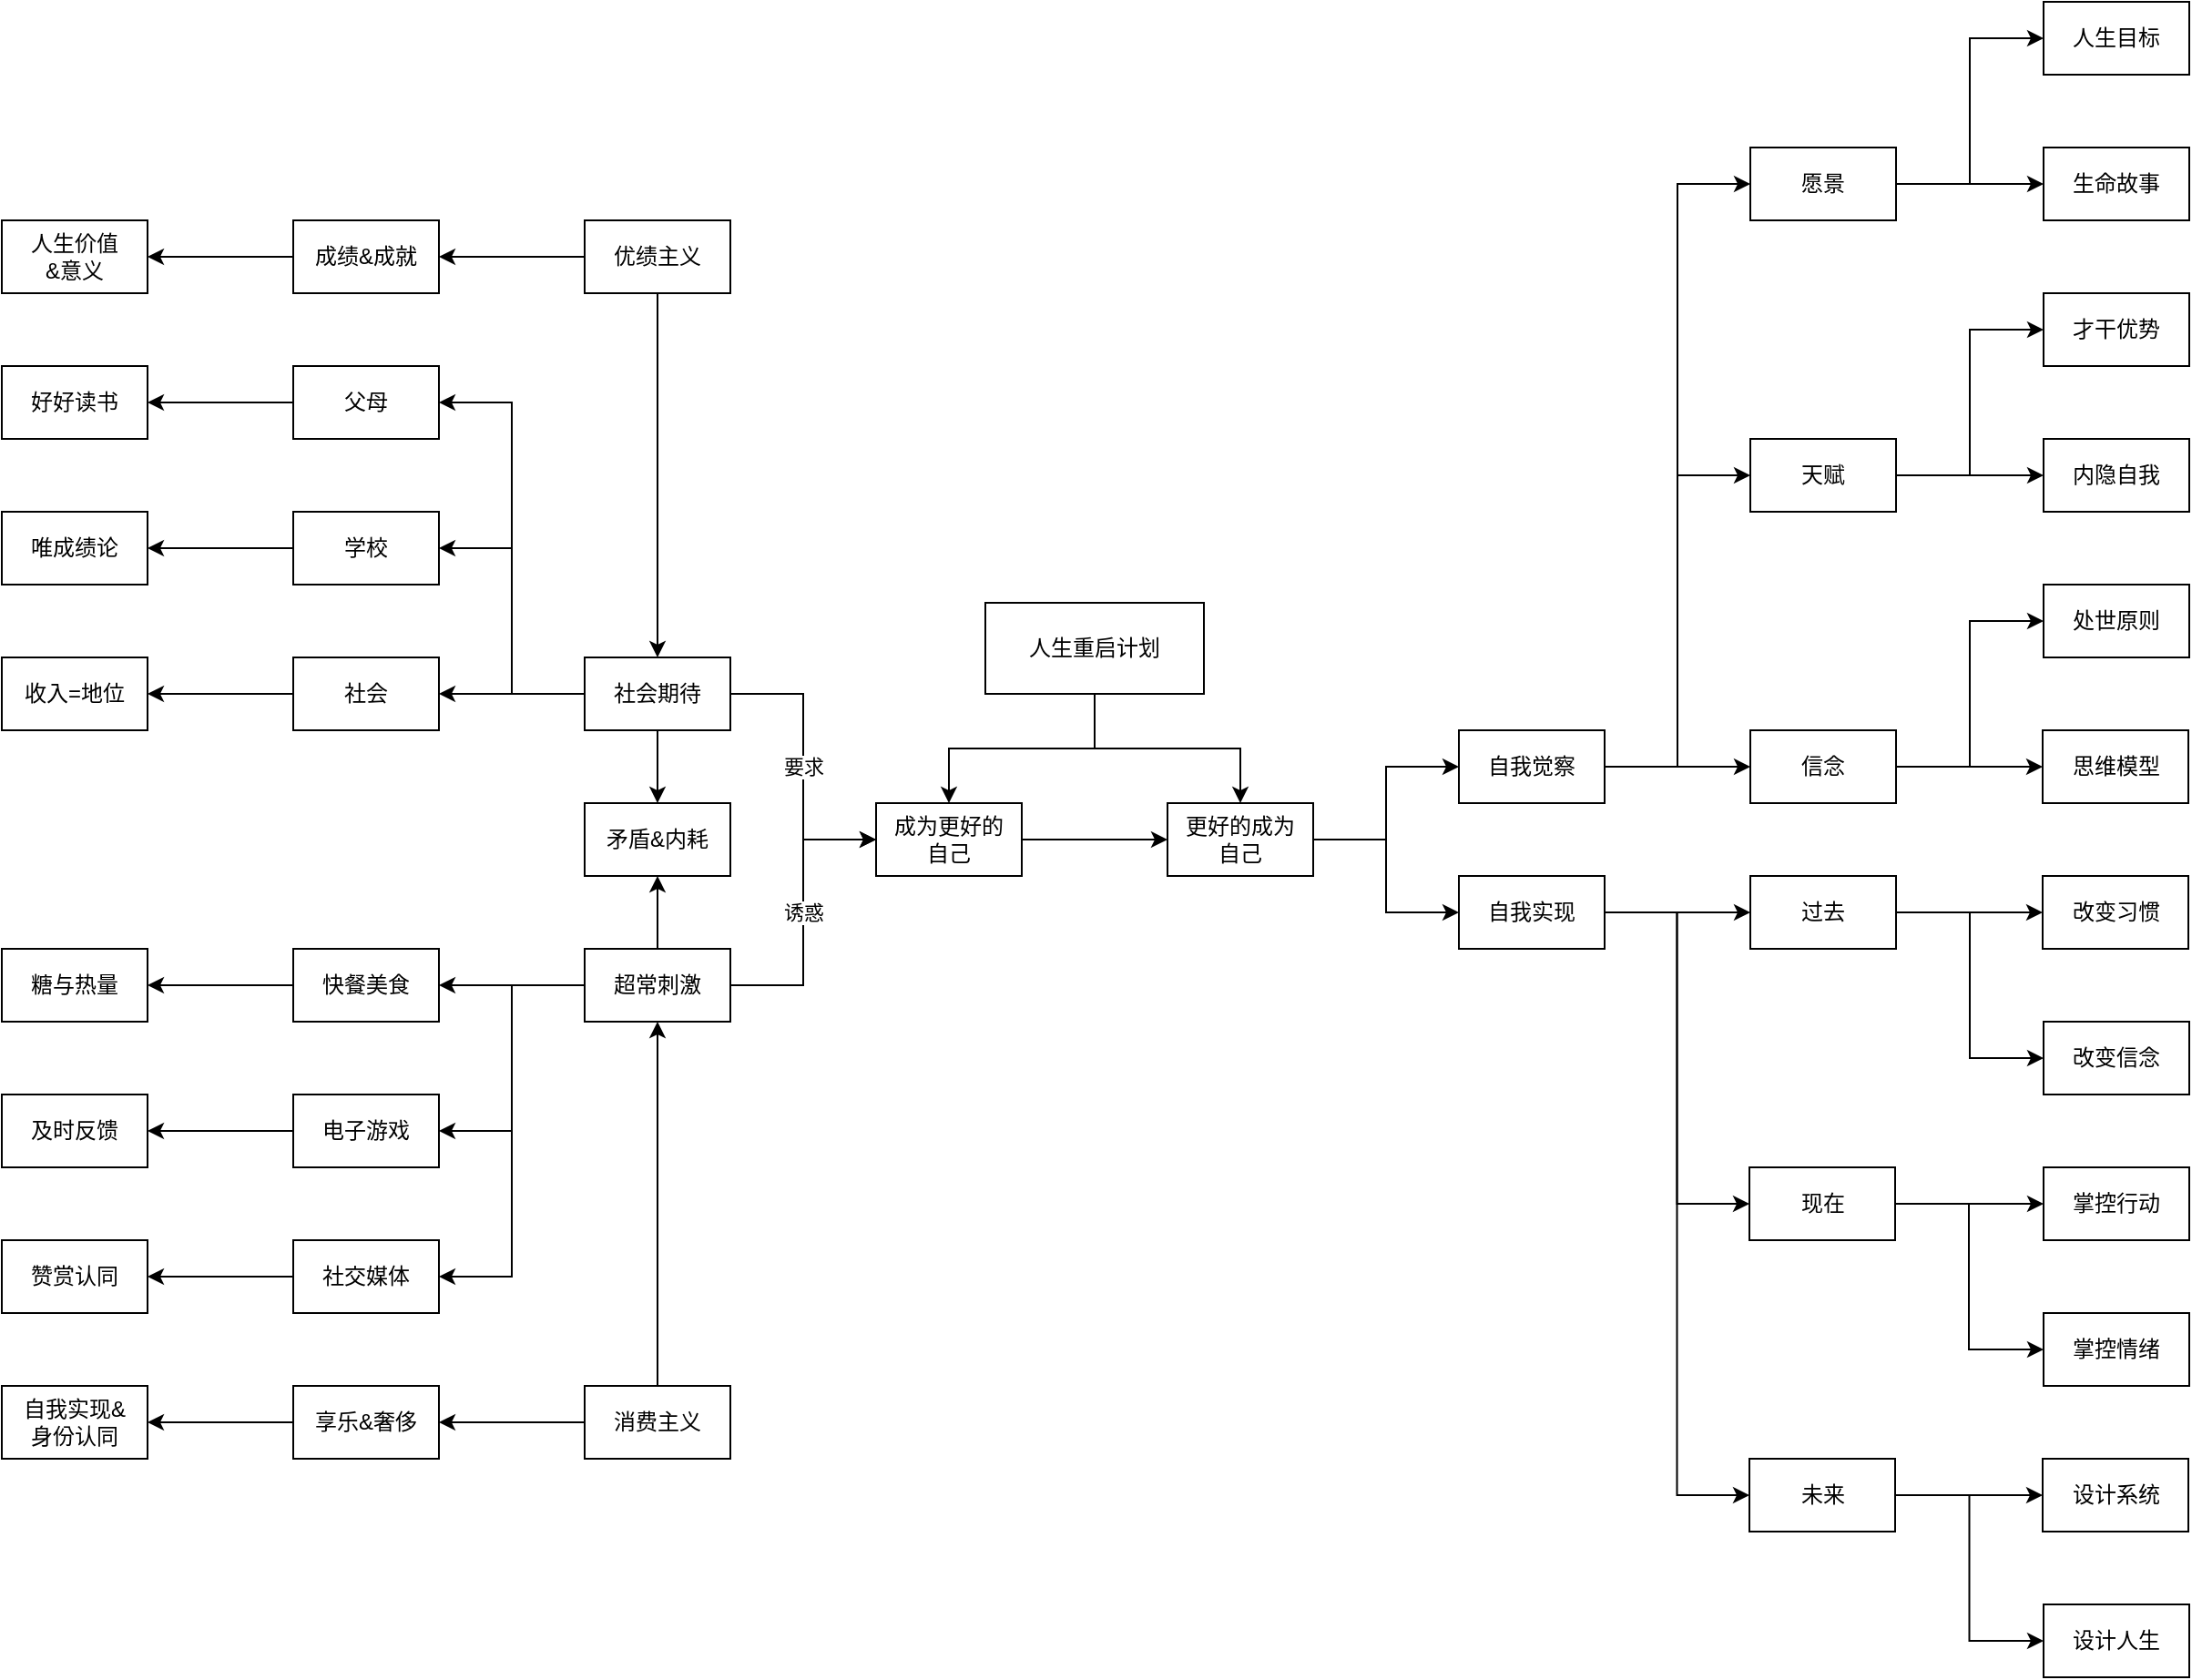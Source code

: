 <mxfile version="24.7.10" pages="9">
  <diagram name="概念图1.0" id="-LowXklH0KBSZvzuVanQ">
    <mxGraphModel dx="1323" dy="2012" grid="1" gridSize="10" guides="1" tooltips="1" connect="1" arrows="1" fold="1" page="1" pageScale="1" pageWidth="827" pageHeight="1169" math="0" shadow="0">
      <root>
        <mxCell id="0" />
        <mxCell id="1" parent="0" />
        <mxCell id="tB7VLj_1fxb0ntuLeQnr-53" style="edgeStyle=orthogonalEdgeStyle;rounded=0;orthogonalLoop=1;jettySize=auto;html=1;" parent="1" source="tB7VLj_1fxb0ntuLeQnr-1" target="tB7VLj_1fxb0ntuLeQnr-2" edge="1">
          <mxGeometry relative="1" as="geometry" />
        </mxCell>
        <mxCell id="tB7VLj_1fxb0ntuLeQnr-1" value="成为更好的&lt;br&gt;自己" style="rounded=0;whiteSpace=wrap;html=1;" parent="1" vertex="1">
          <mxGeometry x="560" y="-520" width="80" height="40" as="geometry" />
        </mxCell>
        <mxCell id="tB7VLj_1fxb0ntuLeQnr-56" style="edgeStyle=orthogonalEdgeStyle;rounded=0;orthogonalLoop=1;jettySize=auto;html=1;entryX=0;entryY=0.5;entryDx=0;entryDy=0;" parent="1" source="tB7VLj_1fxb0ntuLeQnr-2" target="tB7VLj_1fxb0ntuLeQnr-54" edge="1">
          <mxGeometry relative="1" as="geometry" />
        </mxCell>
        <mxCell id="tB7VLj_1fxb0ntuLeQnr-57" style="edgeStyle=orthogonalEdgeStyle;rounded=0;orthogonalLoop=1;jettySize=auto;html=1;" parent="1" source="tB7VLj_1fxb0ntuLeQnr-2" target="tB7VLj_1fxb0ntuLeQnr-55" edge="1">
          <mxGeometry relative="1" as="geometry" />
        </mxCell>
        <mxCell id="tB7VLj_1fxb0ntuLeQnr-2" value="更好的成为&lt;br&gt;自己" style="rounded=0;whiteSpace=wrap;html=1;" parent="1" vertex="1">
          <mxGeometry x="720" y="-520" width="80" height="40" as="geometry" />
        </mxCell>
        <mxCell id="tB7VLj_1fxb0ntuLeQnr-10" style="edgeStyle=orthogonalEdgeStyle;rounded=0;orthogonalLoop=1;jettySize=auto;html=1;" parent="1" source="tB7VLj_1fxb0ntuLeQnr-4" target="tB7VLj_1fxb0ntuLeQnr-5" edge="1">
          <mxGeometry relative="1" as="geometry" />
        </mxCell>
        <mxCell id="w1q24iZh5yq6yeS4lfcn-1" style="edgeStyle=orthogonalEdgeStyle;rounded=0;orthogonalLoop=1;jettySize=auto;html=1;" parent="1" source="tB7VLj_1fxb0ntuLeQnr-4" target="tB7VLj_1fxb0ntuLeQnr-28" edge="1">
          <mxGeometry relative="1" as="geometry" />
        </mxCell>
        <mxCell id="tB7VLj_1fxb0ntuLeQnr-4" value="优绩主义" style="rounded=0;whiteSpace=wrap;html=1;" parent="1" vertex="1">
          <mxGeometry x="400" y="-840" width="80" height="40" as="geometry" />
        </mxCell>
        <mxCell id="tB7VLj_1fxb0ntuLeQnr-11" value="要求" style="edgeStyle=orthogonalEdgeStyle;rounded=0;orthogonalLoop=1;jettySize=auto;html=1;entryX=0;entryY=0.5;entryDx=0;entryDy=0;" parent="1" source="tB7VLj_1fxb0ntuLeQnr-5" target="tB7VLj_1fxb0ntuLeQnr-1" edge="1">
          <mxGeometry relative="1" as="geometry" />
        </mxCell>
        <mxCell id="tB7VLj_1fxb0ntuLeQnr-16" style="edgeStyle=orthogonalEdgeStyle;rounded=0;orthogonalLoop=1;jettySize=auto;html=1;entryX=1;entryY=0.5;entryDx=0;entryDy=0;" parent="1" source="tB7VLj_1fxb0ntuLeQnr-5" target="tB7VLj_1fxb0ntuLeQnr-12" edge="1">
          <mxGeometry relative="1" as="geometry" />
        </mxCell>
        <mxCell id="tB7VLj_1fxb0ntuLeQnr-17" style="edgeStyle=orthogonalEdgeStyle;rounded=0;orthogonalLoop=1;jettySize=auto;html=1;entryX=1;entryY=0.5;entryDx=0;entryDy=0;" parent="1" source="tB7VLj_1fxb0ntuLeQnr-5" target="tB7VLj_1fxb0ntuLeQnr-13" edge="1">
          <mxGeometry relative="1" as="geometry" />
        </mxCell>
        <mxCell id="tB7VLj_1fxb0ntuLeQnr-18" style="edgeStyle=orthogonalEdgeStyle;rounded=0;orthogonalLoop=1;jettySize=auto;html=1;entryX=1;entryY=0.5;entryDx=0;entryDy=0;" parent="1" source="tB7VLj_1fxb0ntuLeQnr-5" target="tB7VLj_1fxb0ntuLeQnr-14" edge="1">
          <mxGeometry relative="1" as="geometry" />
        </mxCell>
        <mxCell id="HAOmo5m4X4N3UOVxJmDS-2" value="" style="edgeStyle=orthogonalEdgeStyle;rounded=0;orthogonalLoop=1;jettySize=auto;html=1;" parent="1" source="tB7VLj_1fxb0ntuLeQnr-5" target="HAOmo5m4X4N3UOVxJmDS-1" edge="1">
          <mxGeometry relative="1" as="geometry" />
        </mxCell>
        <mxCell id="tB7VLj_1fxb0ntuLeQnr-5" value="社会期待" style="rounded=0;whiteSpace=wrap;html=1;" parent="1" vertex="1">
          <mxGeometry x="400" y="-600" width="80" height="40" as="geometry" />
        </mxCell>
        <mxCell id="tB7VLj_1fxb0ntuLeQnr-9" value="诱惑" style="edgeStyle=orthogonalEdgeStyle;rounded=0;orthogonalLoop=1;jettySize=auto;html=1;" parent="1" source="tB7VLj_1fxb0ntuLeQnr-6" target="tB7VLj_1fxb0ntuLeQnr-1" edge="1">
          <mxGeometry relative="1" as="geometry">
            <Array as="points">
              <mxPoint x="520" y="-420" />
              <mxPoint x="520" y="-500" />
            </Array>
          </mxGeometry>
        </mxCell>
        <mxCell id="tB7VLj_1fxb0ntuLeQnr-45" style="edgeStyle=orthogonalEdgeStyle;rounded=0;orthogonalLoop=1;jettySize=auto;html=1;entryX=1;entryY=0.5;entryDx=0;entryDy=0;" parent="1" source="tB7VLj_1fxb0ntuLeQnr-6" target="tB7VLj_1fxb0ntuLeQnr-40" edge="1">
          <mxGeometry relative="1" as="geometry" />
        </mxCell>
        <mxCell id="tB7VLj_1fxb0ntuLeQnr-46" style="edgeStyle=orthogonalEdgeStyle;rounded=0;orthogonalLoop=1;jettySize=auto;html=1;entryX=1;entryY=0.5;entryDx=0;entryDy=0;" parent="1" source="tB7VLj_1fxb0ntuLeQnr-6" target="tB7VLj_1fxb0ntuLeQnr-39" edge="1">
          <mxGeometry relative="1" as="geometry" />
        </mxCell>
        <mxCell id="tB7VLj_1fxb0ntuLeQnr-47" style="edgeStyle=orthogonalEdgeStyle;rounded=0;orthogonalLoop=1;jettySize=auto;html=1;entryX=1;entryY=0.5;entryDx=0;entryDy=0;" parent="1" source="tB7VLj_1fxb0ntuLeQnr-6" target="tB7VLj_1fxb0ntuLeQnr-37" edge="1">
          <mxGeometry relative="1" as="geometry" />
        </mxCell>
        <mxCell id="HAOmo5m4X4N3UOVxJmDS-3" value="" style="edgeStyle=orthogonalEdgeStyle;rounded=0;orthogonalLoop=1;jettySize=auto;html=1;" parent="1" source="tB7VLj_1fxb0ntuLeQnr-6" target="HAOmo5m4X4N3UOVxJmDS-1" edge="1">
          <mxGeometry relative="1" as="geometry" />
        </mxCell>
        <mxCell id="tB7VLj_1fxb0ntuLeQnr-6" value="超常刺激" style="rounded=0;whiteSpace=wrap;html=1;" parent="1" vertex="1">
          <mxGeometry x="400" y="-440" width="80" height="40" as="geometry" />
        </mxCell>
        <mxCell id="tB7VLj_1fxb0ntuLeQnr-8" style="edgeStyle=orthogonalEdgeStyle;rounded=0;orthogonalLoop=1;jettySize=auto;html=1;" parent="1" source="tB7VLj_1fxb0ntuLeQnr-7" target="tB7VLj_1fxb0ntuLeQnr-6" edge="1">
          <mxGeometry relative="1" as="geometry" />
        </mxCell>
        <mxCell id="tB7VLj_1fxb0ntuLeQnr-35" style="edgeStyle=orthogonalEdgeStyle;rounded=0;orthogonalLoop=1;jettySize=auto;html=1;" parent="1" source="tB7VLj_1fxb0ntuLeQnr-7" target="tB7VLj_1fxb0ntuLeQnr-33" edge="1">
          <mxGeometry relative="1" as="geometry" />
        </mxCell>
        <mxCell id="tB7VLj_1fxb0ntuLeQnr-7" value="消费主义" style="rounded=0;whiteSpace=wrap;html=1;" parent="1" vertex="1">
          <mxGeometry x="400" y="-200" width="80" height="40" as="geometry" />
        </mxCell>
        <mxCell id="tB7VLj_1fxb0ntuLeQnr-24" style="edgeStyle=orthogonalEdgeStyle;rounded=0;orthogonalLoop=1;jettySize=auto;html=1;" parent="1" source="tB7VLj_1fxb0ntuLeQnr-12" target="tB7VLj_1fxb0ntuLeQnr-20" edge="1">
          <mxGeometry relative="1" as="geometry" />
        </mxCell>
        <mxCell id="tB7VLj_1fxb0ntuLeQnr-12" value="父母" style="rounded=0;whiteSpace=wrap;html=1;" parent="1" vertex="1">
          <mxGeometry x="240" y="-760" width="80" height="40" as="geometry" />
        </mxCell>
        <mxCell id="tB7VLj_1fxb0ntuLeQnr-25" style="edgeStyle=orthogonalEdgeStyle;rounded=0;orthogonalLoop=1;jettySize=auto;html=1;" parent="1" source="tB7VLj_1fxb0ntuLeQnr-13" target="tB7VLj_1fxb0ntuLeQnr-21" edge="1">
          <mxGeometry relative="1" as="geometry" />
        </mxCell>
        <mxCell id="tB7VLj_1fxb0ntuLeQnr-13" value="学校" style="rounded=0;whiteSpace=wrap;html=1;" parent="1" vertex="1">
          <mxGeometry x="240" y="-680" width="80" height="40" as="geometry" />
        </mxCell>
        <mxCell id="tB7VLj_1fxb0ntuLeQnr-26" style="edgeStyle=orthogonalEdgeStyle;rounded=0;orthogonalLoop=1;jettySize=auto;html=1;" parent="1" source="tB7VLj_1fxb0ntuLeQnr-14" target="tB7VLj_1fxb0ntuLeQnr-22" edge="1">
          <mxGeometry relative="1" as="geometry" />
        </mxCell>
        <mxCell id="tB7VLj_1fxb0ntuLeQnr-14" value="社会" style="rounded=0;whiteSpace=wrap;html=1;" parent="1" vertex="1">
          <mxGeometry x="240" y="-600" width="80" height="40" as="geometry" />
        </mxCell>
        <mxCell id="tB7VLj_1fxb0ntuLeQnr-20" value="好好读书" style="rounded=0;whiteSpace=wrap;html=1;" parent="1" vertex="1">
          <mxGeometry x="80" y="-760" width="80" height="40" as="geometry" />
        </mxCell>
        <mxCell id="tB7VLj_1fxb0ntuLeQnr-21" value="唯成绩论" style="rounded=0;whiteSpace=wrap;html=1;" parent="1" vertex="1">
          <mxGeometry x="80" y="-680" width="80" height="40" as="geometry" />
        </mxCell>
        <mxCell id="tB7VLj_1fxb0ntuLeQnr-22" value="收入=地位" style="rounded=0;whiteSpace=wrap;html=1;" parent="1" vertex="1">
          <mxGeometry x="80" y="-600" width="80" height="40" as="geometry" />
        </mxCell>
        <mxCell id="w1q24iZh5yq6yeS4lfcn-2" style="edgeStyle=orthogonalEdgeStyle;rounded=0;orthogonalLoop=1;jettySize=auto;html=1;" parent="1" source="tB7VLj_1fxb0ntuLeQnr-28" target="tB7VLj_1fxb0ntuLeQnr-29" edge="1">
          <mxGeometry relative="1" as="geometry" />
        </mxCell>
        <mxCell id="tB7VLj_1fxb0ntuLeQnr-28" value="成绩&amp;amp;成就" style="rounded=0;whiteSpace=wrap;html=1;" parent="1" vertex="1">
          <mxGeometry x="240" y="-840" width="80" height="40" as="geometry" />
        </mxCell>
        <mxCell id="tB7VLj_1fxb0ntuLeQnr-29" value="人生价值&lt;br&gt;&amp;amp;意义" style="rounded=0;whiteSpace=wrap;html=1;" parent="1" vertex="1">
          <mxGeometry x="80" y="-840" width="80" height="40" as="geometry" />
        </mxCell>
        <mxCell id="tB7VLj_1fxb0ntuLeQnr-36" style="edgeStyle=orthogonalEdgeStyle;rounded=0;orthogonalLoop=1;jettySize=auto;html=1;" parent="1" source="tB7VLj_1fxb0ntuLeQnr-33" target="tB7VLj_1fxb0ntuLeQnr-34" edge="1">
          <mxGeometry relative="1" as="geometry" />
        </mxCell>
        <mxCell id="tB7VLj_1fxb0ntuLeQnr-33" value="享乐&amp;amp;奢侈" style="rounded=0;whiteSpace=wrap;html=1;" parent="1" vertex="1">
          <mxGeometry x="240" y="-200" width="80" height="40" as="geometry" />
        </mxCell>
        <mxCell id="tB7VLj_1fxb0ntuLeQnr-34" value="自我实现&amp;amp;&lt;br&gt;身份认同" style="rounded=0;whiteSpace=wrap;html=1;" parent="1" vertex="1">
          <mxGeometry x="80" y="-200" width="80" height="40" as="geometry" />
        </mxCell>
        <mxCell id="tB7VLj_1fxb0ntuLeQnr-51" style="edgeStyle=orthogonalEdgeStyle;rounded=0;orthogonalLoop=1;jettySize=auto;html=1;" parent="1" source="tB7VLj_1fxb0ntuLeQnr-37" target="tB7VLj_1fxb0ntuLeQnr-42" edge="1">
          <mxGeometry relative="1" as="geometry" />
        </mxCell>
        <mxCell id="tB7VLj_1fxb0ntuLeQnr-37" value="社交媒体" style="rounded=0;whiteSpace=wrap;html=1;" parent="1" vertex="1">
          <mxGeometry x="240" y="-280" width="80" height="40" as="geometry" />
        </mxCell>
        <mxCell id="tB7VLj_1fxb0ntuLeQnr-50" style="edgeStyle=orthogonalEdgeStyle;rounded=0;orthogonalLoop=1;jettySize=auto;html=1;" parent="1" source="tB7VLj_1fxb0ntuLeQnr-39" target="tB7VLj_1fxb0ntuLeQnr-41" edge="1">
          <mxGeometry relative="1" as="geometry" />
        </mxCell>
        <mxCell id="tB7VLj_1fxb0ntuLeQnr-39" value="电子游戏" style="rounded=0;whiteSpace=wrap;html=1;" parent="1" vertex="1">
          <mxGeometry x="240" y="-360" width="80" height="40" as="geometry" />
        </mxCell>
        <mxCell id="tB7VLj_1fxb0ntuLeQnr-49" style="edgeStyle=orthogonalEdgeStyle;rounded=0;orthogonalLoop=1;jettySize=auto;html=1;entryX=1;entryY=0.5;entryDx=0;entryDy=0;" parent="1" source="tB7VLj_1fxb0ntuLeQnr-40" target="tB7VLj_1fxb0ntuLeQnr-44" edge="1">
          <mxGeometry relative="1" as="geometry" />
        </mxCell>
        <mxCell id="tB7VLj_1fxb0ntuLeQnr-40" value="快餐美食" style="rounded=0;whiteSpace=wrap;html=1;" parent="1" vertex="1">
          <mxGeometry x="240" y="-440" width="80" height="40" as="geometry" />
        </mxCell>
        <mxCell id="tB7VLj_1fxb0ntuLeQnr-41" value="及时反馈" style="rounded=0;whiteSpace=wrap;html=1;" parent="1" vertex="1">
          <mxGeometry x="80" y="-360" width="80" height="40" as="geometry" />
        </mxCell>
        <mxCell id="tB7VLj_1fxb0ntuLeQnr-42" value="赞赏认同" style="rounded=0;whiteSpace=wrap;html=1;" parent="1" vertex="1">
          <mxGeometry x="80" y="-280" width="80" height="40" as="geometry" />
        </mxCell>
        <mxCell id="tB7VLj_1fxb0ntuLeQnr-44" value="糖与热量" style="rounded=0;whiteSpace=wrap;html=1;" parent="1" vertex="1">
          <mxGeometry x="80" y="-440" width="80" height="40" as="geometry" />
        </mxCell>
        <mxCell id="tB7VLj_1fxb0ntuLeQnr-61" style="edgeStyle=orthogonalEdgeStyle;rounded=0;orthogonalLoop=1;jettySize=auto;html=1;entryX=0;entryY=0.5;entryDx=0;entryDy=0;" parent="1" source="tB7VLj_1fxb0ntuLeQnr-54" target="tB7VLj_1fxb0ntuLeQnr-58" edge="1">
          <mxGeometry relative="1" as="geometry" />
        </mxCell>
        <mxCell id="tB7VLj_1fxb0ntuLeQnr-62" style="edgeStyle=orthogonalEdgeStyle;rounded=0;orthogonalLoop=1;jettySize=auto;html=1;entryX=0;entryY=0.5;entryDx=0;entryDy=0;" parent="1" source="tB7VLj_1fxb0ntuLeQnr-54" target="tB7VLj_1fxb0ntuLeQnr-59" edge="1">
          <mxGeometry relative="1" as="geometry" />
        </mxCell>
        <mxCell id="tB7VLj_1fxb0ntuLeQnr-63" style="edgeStyle=orthogonalEdgeStyle;rounded=0;orthogonalLoop=1;jettySize=auto;html=1;" parent="1" source="tB7VLj_1fxb0ntuLeQnr-54" target="tB7VLj_1fxb0ntuLeQnr-60" edge="1">
          <mxGeometry relative="1" as="geometry" />
        </mxCell>
        <mxCell id="tB7VLj_1fxb0ntuLeQnr-54" value="自我觉察" style="rounded=0;whiteSpace=wrap;html=1;" parent="1" vertex="1">
          <mxGeometry x="880" y="-560" width="80" height="40" as="geometry" />
        </mxCell>
        <mxCell id="tB7VLj_1fxb0ntuLeQnr-73" style="edgeStyle=orthogonalEdgeStyle;rounded=0;orthogonalLoop=1;jettySize=auto;html=1;" parent="1" source="tB7VLj_1fxb0ntuLeQnr-55" target="tB7VLj_1fxb0ntuLeQnr-70" edge="1">
          <mxGeometry relative="1" as="geometry" />
        </mxCell>
        <mxCell id="tB7VLj_1fxb0ntuLeQnr-74" style="edgeStyle=orthogonalEdgeStyle;rounded=0;orthogonalLoop=1;jettySize=auto;html=1;entryX=0;entryY=0.5;entryDx=0;entryDy=0;" parent="1" source="tB7VLj_1fxb0ntuLeQnr-55" target="tB7VLj_1fxb0ntuLeQnr-71" edge="1">
          <mxGeometry relative="1" as="geometry" />
        </mxCell>
        <mxCell id="tB7VLj_1fxb0ntuLeQnr-75" style="edgeStyle=orthogonalEdgeStyle;rounded=0;orthogonalLoop=1;jettySize=auto;html=1;entryX=0;entryY=0.5;entryDx=0;entryDy=0;" parent="1" source="tB7VLj_1fxb0ntuLeQnr-55" target="tB7VLj_1fxb0ntuLeQnr-72" edge="1">
          <mxGeometry relative="1" as="geometry" />
        </mxCell>
        <mxCell id="tB7VLj_1fxb0ntuLeQnr-55" value="自我实现" style="rounded=0;whiteSpace=wrap;html=1;" parent="1" vertex="1">
          <mxGeometry x="880" y="-480" width="80" height="40" as="geometry" />
        </mxCell>
        <mxCell id="tB7VLj_1fxb0ntuLeQnr-67" style="edgeStyle=orthogonalEdgeStyle;rounded=0;orthogonalLoop=1;jettySize=auto;html=1;entryX=0;entryY=0.5;entryDx=0;entryDy=0;" parent="1" source="tB7VLj_1fxb0ntuLeQnr-58" target="tB7VLj_1fxb0ntuLeQnr-64" edge="1">
          <mxGeometry relative="1" as="geometry" />
        </mxCell>
        <mxCell id="w1q24iZh5yq6yeS4lfcn-10" style="edgeStyle=orthogonalEdgeStyle;rounded=0;orthogonalLoop=1;jettySize=auto;html=1;entryX=0;entryY=0.5;entryDx=0;entryDy=0;" parent="1" source="tB7VLj_1fxb0ntuLeQnr-58" target="w1q24iZh5yq6yeS4lfcn-9" edge="1">
          <mxGeometry relative="1" as="geometry" />
        </mxCell>
        <mxCell id="tB7VLj_1fxb0ntuLeQnr-58" value="愿景" style="rounded=0;whiteSpace=wrap;html=1;" parent="1" vertex="1">
          <mxGeometry x="1040" y="-880" width="80" height="40" as="geometry" />
        </mxCell>
        <mxCell id="tB7VLj_1fxb0ntuLeQnr-68" style="edgeStyle=orthogonalEdgeStyle;rounded=0;orthogonalLoop=1;jettySize=auto;html=1;" parent="1" source="tB7VLj_1fxb0ntuLeQnr-59" target="tB7VLj_1fxb0ntuLeQnr-65" edge="1">
          <mxGeometry relative="1" as="geometry" />
        </mxCell>
        <mxCell id="w1q24iZh5yq6yeS4lfcn-12" style="edgeStyle=orthogonalEdgeStyle;rounded=0;orthogonalLoop=1;jettySize=auto;html=1;entryX=0;entryY=0.5;entryDx=0;entryDy=0;" parent="1" source="tB7VLj_1fxb0ntuLeQnr-59" target="w1q24iZh5yq6yeS4lfcn-11" edge="1">
          <mxGeometry relative="1" as="geometry" />
        </mxCell>
        <mxCell id="tB7VLj_1fxb0ntuLeQnr-59" value="天赋" style="rounded=0;whiteSpace=wrap;html=1;" parent="1" vertex="1">
          <mxGeometry x="1040" y="-720" width="80" height="40" as="geometry" />
        </mxCell>
        <mxCell id="tB7VLj_1fxb0ntuLeQnr-69" style="edgeStyle=orthogonalEdgeStyle;rounded=0;orthogonalLoop=1;jettySize=auto;html=1;" parent="1" source="tB7VLj_1fxb0ntuLeQnr-60" target="tB7VLj_1fxb0ntuLeQnr-66" edge="1">
          <mxGeometry relative="1" as="geometry" />
        </mxCell>
        <mxCell id="w1q24iZh5yq6yeS4lfcn-14" style="edgeStyle=orthogonalEdgeStyle;rounded=0;orthogonalLoop=1;jettySize=auto;html=1;entryX=0;entryY=0.5;entryDx=0;entryDy=0;" parent="1" source="tB7VLj_1fxb0ntuLeQnr-60" target="w1q24iZh5yq6yeS4lfcn-13" edge="1">
          <mxGeometry relative="1" as="geometry" />
        </mxCell>
        <mxCell id="tB7VLj_1fxb0ntuLeQnr-60" value="信念" style="rounded=0;whiteSpace=wrap;html=1;" parent="1" vertex="1">
          <mxGeometry x="1040" y="-560" width="80" height="40" as="geometry" />
        </mxCell>
        <mxCell id="tB7VLj_1fxb0ntuLeQnr-64" value="生命故事" style="rounded=0;whiteSpace=wrap;html=1;" parent="1" vertex="1">
          <mxGeometry x="1201" y="-880" width="80" height="40" as="geometry" />
        </mxCell>
        <mxCell id="tB7VLj_1fxb0ntuLeQnr-65" value="内隐自我" style="rounded=0;whiteSpace=wrap;html=1;" parent="1" vertex="1">
          <mxGeometry x="1201" y="-720" width="80" height="40" as="geometry" />
        </mxCell>
        <mxCell id="tB7VLj_1fxb0ntuLeQnr-66" value="思维模型" style="rounded=0;whiteSpace=wrap;html=1;" parent="1" vertex="1">
          <mxGeometry x="1200.5" y="-560" width="80" height="40" as="geometry" />
        </mxCell>
        <mxCell id="tB7VLj_1fxb0ntuLeQnr-79" style="edgeStyle=orthogonalEdgeStyle;rounded=0;orthogonalLoop=1;jettySize=auto;html=1;" parent="1" source="tB7VLj_1fxb0ntuLeQnr-70" target="tB7VLj_1fxb0ntuLeQnr-76" edge="1">
          <mxGeometry relative="1" as="geometry" />
        </mxCell>
        <mxCell id="w1q24iZh5yq6yeS4lfcn-4" style="edgeStyle=orthogonalEdgeStyle;rounded=0;orthogonalLoop=1;jettySize=auto;html=1;entryX=0;entryY=0.5;entryDx=0;entryDy=0;" parent="1" source="tB7VLj_1fxb0ntuLeQnr-70" target="w1q24iZh5yq6yeS4lfcn-3" edge="1">
          <mxGeometry relative="1" as="geometry" />
        </mxCell>
        <mxCell id="tB7VLj_1fxb0ntuLeQnr-70" value="过去" style="rounded=0;whiteSpace=wrap;html=1;" parent="1" vertex="1">
          <mxGeometry x="1040" y="-480" width="80" height="40" as="geometry" />
        </mxCell>
        <mxCell id="tB7VLj_1fxb0ntuLeQnr-80" style="edgeStyle=orthogonalEdgeStyle;rounded=0;orthogonalLoop=1;jettySize=auto;html=1;" parent="1" source="tB7VLj_1fxb0ntuLeQnr-71" target="tB7VLj_1fxb0ntuLeQnr-77" edge="1">
          <mxGeometry relative="1" as="geometry">
            <Array as="points">
              <mxPoint x="1160" y="-300" />
              <mxPoint x="1160" y="-220" />
            </Array>
          </mxGeometry>
        </mxCell>
        <mxCell id="w1q24iZh5yq6yeS4lfcn-6" style="edgeStyle=orthogonalEdgeStyle;rounded=0;orthogonalLoop=1;jettySize=auto;html=1;entryX=0;entryY=0.5;entryDx=0;entryDy=0;" parent="1" source="tB7VLj_1fxb0ntuLeQnr-71" target="w1q24iZh5yq6yeS4lfcn-5" edge="1">
          <mxGeometry relative="1" as="geometry" />
        </mxCell>
        <mxCell id="tB7VLj_1fxb0ntuLeQnr-71" value="现在" style="rounded=0;whiteSpace=wrap;html=1;" parent="1" vertex="1">
          <mxGeometry x="1039.5" y="-320" width="80" height="40" as="geometry" />
        </mxCell>
        <mxCell id="tB7VLj_1fxb0ntuLeQnr-81" style="edgeStyle=orthogonalEdgeStyle;rounded=0;orthogonalLoop=1;jettySize=auto;html=1;" parent="1" source="tB7VLj_1fxb0ntuLeQnr-72" target="tB7VLj_1fxb0ntuLeQnr-78" edge="1">
          <mxGeometry relative="1" as="geometry" />
        </mxCell>
        <mxCell id="w1q24iZh5yq6yeS4lfcn-8" style="edgeStyle=orthogonalEdgeStyle;rounded=0;orthogonalLoop=1;jettySize=auto;html=1;entryX=0;entryY=0.5;entryDx=0;entryDy=0;" parent="1" source="tB7VLj_1fxb0ntuLeQnr-72" target="w1q24iZh5yq6yeS4lfcn-7" edge="1">
          <mxGeometry relative="1" as="geometry" />
        </mxCell>
        <mxCell id="tB7VLj_1fxb0ntuLeQnr-72" value="未来" style="rounded=0;whiteSpace=wrap;html=1;" parent="1" vertex="1">
          <mxGeometry x="1039.5" y="-160" width="80" height="40" as="geometry" />
        </mxCell>
        <mxCell id="tB7VLj_1fxb0ntuLeQnr-76" value="改变习惯" style="rounded=0;whiteSpace=wrap;html=1;" parent="1" vertex="1">
          <mxGeometry x="1200.5" y="-480" width="80" height="40" as="geometry" />
        </mxCell>
        <mxCell id="tB7VLj_1fxb0ntuLeQnr-77" value="掌控情绪" style="rounded=0;whiteSpace=wrap;html=1;" parent="1" vertex="1">
          <mxGeometry x="1201" y="-240" width="80" height="40" as="geometry" />
        </mxCell>
        <mxCell id="tB7VLj_1fxb0ntuLeQnr-78" value="设计系统" style="rounded=0;whiteSpace=wrap;html=1;" parent="1" vertex="1">
          <mxGeometry x="1200.5" y="-160" width="80" height="40" as="geometry" />
        </mxCell>
        <mxCell id="HAOmo5m4X4N3UOVxJmDS-1" value="矛盾&amp;amp;内耗" style="rounded=0;whiteSpace=wrap;html=1;" parent="1" vertex="1">
          <mxGeometry x="400" y="-520" width="80" height="40" as="geometry" />
        </mxCell>
        <mxCell id="w1q24iZh5yq6yeS4lfcn-3" value="改变信念" style="rounded=0;whiteSpace=wrap;html=1;" parent="1" vertex="1">
          <mxGeometry x="1201" y="-400" width="80" height="40" as="geometry" />
        </mxCell>
        <mxCell id="w1q24iZh5yq6yeS4lfcn-5" value="掌控行动" style="rounded=0;whiteSpace=wrap;html=1;" parent="1" vertex="1">
          <mxGeometry x="1201" y="-320" width="80" height="40" as="geometry" />
        </mxCell>
        <mxCell id="w1q24iZh5yq6yeS4lfcn-7" value="设计人生" style="rounded=0;whiteSpace=wrap;html=1;" parent="1" vertex="1">
          <mxGeometry x="1201" y="-80" width="80" height="40" as="geometry" />
        </mxCell>
        <mxCell id="w1q24iZh5yq6yeS4lfcn-9" value="人生目标" style="rounded=0;whiteSpace=wrap;html=1;" parent="1" vertex="1">
          <mxGeometry x="1201" y="-960" width="80" height="40" as="geometry" />
        </mxCell>
        <mxCell id="w1q24iZh5yq6yeS4lfcn-11" value="才干优势" style="rounded=0;whiteSpace=wrap;html=1;" parent="1" vertex="1">
          <mxGeometry x="1201" y="-800" width="80" height="40" as="geometry" />
        </mxCell>
        <mxCell id="w1q24iZh5yq6yeS4lfcn-13" value="处世原则" style="rounded=0;whiteSpace=wrap;html=1;" parent="1" vertex="1">
          <mxGeometry x="1201" y="-640" width="80" height="40" as="geometry" />
        </mxCell>
        <mxCell id="w1q24iZh5yq6yeS4lfcn-18" style="edgeStyle=orthogonalEdgeStyle;rounded=0;orthogonalLoop=1;jettySize=auto;html=1;entryX=0.5;entryY=0;entryDx=0;entryDy=0;" parent="1" source="w1q24iZh5yq6yeS4lfcn-17" target="tB7VLj_1fxb0ntuLeQnr-1" edge="1">
          <mxGeometry relative="1" as="geometry" />
        </mxCell>
        <mxCell id="w1q24iZh5yq6yeS4lfcn-19" style="edgeStyle=orthogonalEdgeStyle;rounded=0;orthogonalLoop=1;jettySize=auto;html=1;entryX=0.5;entryY=0;entryDx=0;entryDy=0;" parent="1" source="w1q24iZh5yq6yeS4lfcn-17" target="tB7VLj_1fxb0ntuLeQnr-2" edge="1">
          <mxGeometry relative="1" as="geometry" />
        </mxCell>
        <mxCell id="w1q24iZh5yq6yeS4lfcn-17" value="人生重启计划" style="rounded=0;whiteSpace=wrap;html=1;" parent="1" vertex="1">
          <mxGeometry x="620" y="-630" width="120" height="50" as="geometry" />
        </mxCell>
      </root>
    </mxGraphModel>
  </diagram>
  <diagram id="n_hd2hHt20_mHgI25ARG" name="概念图 2.0">
    <mxGraphModel dx="934" dy="1764" grid="1" gridSize="10" guides="1" tooltips="1" connect="1" arrows="1" fold="1" page="1" pageScale="1" pageWidth="827" pageHeight="1169" math="0" shadow="0">
      <root>
        <mxCell id="0" />
        <mxCell id="1" parent="0" />
        <mxCell id="ZLlq1ajVZnvqQQd50YUT-1" style="edgeStyle=orthogonalEdgeStyle;rounded=0;orthogonalLoop=1;jettySize=auto;html=1;" parent="1" source="ZLlq1ajVZnvqQQd50YUT-2" target="ZLlq1ajVZnvqQQd50YUT-5" edge="1">
          <mxGeometry relative="1" as="geometry" />
        </mxCell>
        <mxCell id="ZLlq1ajVZnvqQQd50YUT-2" value="成为更好的&lt;br&gt;自己" style="rounded=0;whiteSpace=wrap;html=1;" parent="1" vertex="1">
          <mxGeometry x="560" y="-520" width="80" height="40" as="geometry" />
        </mxCell>
        <mxCell id="ZLlq1ajVZnvqQQd50YUT-3" style="edgeStyle=orthogonalEdgeStyle;rounded=0;orthogonalLoop=1;jettySize=auto;html=1;entryX=0;entryY=0.5;entryDx=0;entryDy=0;" parent="1" source="ZLlq1ajVZnvqQQd50YUT-5" target="ZLlq1ajVZnvqQQd50YUT-19" edge="1">
          <mxGeometry relative="1" as="geometry" />
        </mxCell>
        <mxCell id="ZLlq1ajVZnvqQQd50YUT-4" style="edgeStyle=orthogonalEdgeStyle;rounded=0;orthogonalLoop=1;jettySize=auto;html=1;" parent="1" source="ZLlq1ajVZnvqQQd50YUT-5" target="ZLlq1ajVZnvqQQd50YUT-23" edge="1">
          <mxGeometry relative="1" as="geometry" />
        </mxCell>
        <mxCell id="ZLlq1ajVZnvqQQd50YUT-5" value="更好的成为&lt;br&gt;自己" style="rounded=0;whiteSpace=wrap;html=1;" parent="1" vertex="1">
          <mxGeometry x="720" y="-520" width="80" height="40" as="geometry" />
        </mxCell>
        <mxCell id="ZLlq1ajVZnvqQQd50YUT-7" value="优绩主义" style="rounded=0;whiteSpace=wrap;html=1;" parent="1" vertex="1">
          <mxGeometry x="400" y="-600" width="80" height="40" as="geometry" />
        </mxCell>
        <mxCell id="ZLlq1ajVZnvqQQd50YUT-8" value="规训" style="edgeStyle=orthogonalEdgeStyle;rounded=0;orthogonalLoop=1;jettySize=auto;html=1;entryX=0;entryY=0.5;entryDx=0;entryDy=0;" parent="1" target="ZLlq1ajVZnvqQQd50YUT-2" edge="1">
          <mxGeometry relative="1" as="geometry">
            <mxPoint x="480" y="-580" as="sourcePoint" />
          </mxGeometry>
        </mxCell>
        <mxCell id="ZLlq1ajVZnvqQQd50YUT-9" value="" style="edgeStyle=orthogonalEdgeStyle;rounded=0;orthogonalLoop=1;jettySize=auto;html=1;" parent="1" target="ZLlq1ajVZnvqQQd50YUT-48" edge="1">
          <mxGeometry relative="1" as="geometry">
            <mxPoint x="440" y="-560" as="sourcePoint" />
          </mxGeometry>
        </mxCell>
        <mxCell id="ZLlq1ajVZnvqQQd50YUT-11" value="诱惑" style="edgeStyle=orthogonalEdgeStyle;rounded=0;orthogonalLoop=1;jettySize=auto;html=1;" parent="1" target="ZLlq1ajVZnvqQQd50YUT-2" edge="1">
          <mxGeometry relative="1" as="geometry">
            <Array as="points">
              <mxPoint x="520" y="-420" />
              <mxPoint x="520" y="-500" />
            </Array>
            <mxPoint x="480" y="-420" as="sourcePoint" />
          </mxGeometry>
        </mxCell>
        <mxCell id="ZLlq1ajVZnvqQQd50YUT-12" value="" style="edgeStyle=orthogonalEdgeStyle;rounded=0;orthogonalLoop=1;jettySize=auto;html=1;" parent="1" target="ZLlq1ajVZnvqQQd50YUT-48" edge="1">
          <mxGeometry relative="1" as="geometry">
            <mxPoint x="440" y="-440" as="sourcePoint" />
          </mxGeometry>
        </mxCell>
        <mxCell id="ZLlq1ajVZnvqQQd50YUT-15" value="消费主义" style="rounded=0;whiteSpace=wrap;html=1;" parent="1" vertex="1">
          <mxGeometry x="400" y="-440" width="80" height="40" as="geometry" />
        </mxCell>
        <mxCell id="ZLlq1ajVZnvqQQd50YUT-16" style="edgeStyle=orthogonalEdgeStyle;rounded=0;orthogonalLoop=1;jettySize=auto;html=1;entryX=0;entryY=0.5;entryDx=0;entryDy=0;" parent="1" source="ZLlq1ajVZnvqQQd50YUT-19" target="ZLlq1ajVZnvqQQd50YUT-26" edge="1">
          <mxGeometry relative="1" as="geometry" />
        </mxCell>
        <mxCell id="ZLlq1ajVZnvqQQd50YUT-17" style="edgeStyle=orthogonalEdgeStyle;rounded=0;orthogonalLoop=1;jettySize=auto;html=1;entryX=0;entryY=0.5;entryDx=0;entryDy=0;" parent="1" source="ZLlq1ajVZnvqQQd50YUT-19" target="ZLlq1ajVZnvqQQd50YUT-29" edge="1">
          <mxGeometry relative="1" as="geometry" />
        </mxCell>
        <mxCell id="ZLlq1ajVZnvqQQd50YUT-18" style="edgeStyle=orthogonalEdgeStyle;rounded=0;orthogonalLoop=1;jettySize=auto;html=1;" parent="1" source="ZLlq1ajVZnvqQQd50YUT-19" target="ZLlq1ajVZnvqQQd50YUT-32" edge="1">
          <mxGeometry relative="1" as="geometry" />
        </mxCell>
        <mxCell id="ZLlq1ajVZnvqQQd50YUT-19" value="自我觉察" style="rounded=0;whiteSpace=wrap;html=1;fillColor=#dae8fc;strokeColor=#6c8ebf;" parent="1" vertex="1">
          <mxGeometry x="880" y="-560" width="80" height="40" as="geometry" />
        </mxCell>
        <mxCell id="ZLlq1ajVZnvqQQd50YUT-20" style="edgeStyle=orthogonalEdgeStyle;rounded=0;orthogonalLoop=1;jettySize=auto;html=1;" parent="1" source="ZLlq1ajVZnvqQQd50YUT-23" target="ZLlq1ajVZnvqQQd50YUT-38" edge="1">
          <mxGeometry relative="1" as="geometry" />
        </mxCell>
        <mxCell id="ZLlq1ajVZnvqQQd50YUT-21" style="edgeStyle=orthogonalEdgeStyle;rounded=0;orthogonalLoop=1;jettySize=auto;html=1;entryX=0;entryY=0.5;entryDx=0;entryDy=0;" parent="1" source="ZLlq1ajVZnvqQQd50YUT-23" target="ZLlq1ajVZnvqQQd50YUT-41" edge="1">
          <mxGeometry relative="1" as="geometry" />
        </mxCell>
        <mxCell id="ZLlq1ajVZnvqQQd50YUT-22" style="edgeStyle=orthogonalEdgeStyle;rounded=0;orthogonalLoop=1;jettySize=auto;html=1;entryX=0;entryY=0.5;entryDx=0;entryDy=0;" parent="1" source="ZLlq1ajVZnvqQQd50YUT-23" target="ZLlq1ajVZnvqQQd50YUT-44" edge="1">
          <mxGeometry relative="1" as="geometry" />
        </mxCell>
        <mxCell id="ZLlq1ajVZnvqQQd50YUT-23" value="自我实现" style="rounded=0;whiteSpace=wrap;html=1;fillColor=#ffe6cc;strokeColor=#d79b00;" parent="1" vertex="1">
          <mxGeometry x="880" y="-480" width="80" height="40" as="geometry" />
        </mxCell>
        <mxCell id="ZLlq1ajVZnvqQQd50YUT-25" style="edgeStyle=orthogonalEdgeStyle;rounded=0;orthogonalLoop=1;jettySize=auto;html=1;entryX=0;entryY=0.5;entryDx=0;entryDy=0;" parent="1" source="ZLlq1ajVZnvqQQd50YUT-26" target="ZLlq1ajVZnvqQQd50YUT-52" edge="1">
          <mxGeometry relative="1" as="geometry" />
        </mxCell>
        <mxCell id="ZLlq1ajVZnvqQQd50YUT-26" value="愿景" style="rounded=0;whiteSpace=wrap;html=1;" parent="1" vertex="1">
          <mxGeometry x="1039.5" y="-720" width="80" height="40" as="geometry" />
        </mxCell>
        <mxCell id="ZLlq1ajVZnvqQQd50YUT-28" style="edgeStyle=orthogonalEdgeStyle;rounded=0;orthogonalLoop=1;jettySize=auto;html=1;entryX=0;entryY=0.5;entryDx=0;entryDy=0;" parent="1" source="ZLlq1ajVZnvqQQd50YUT-29" target="ZLlq1ajVZnvqQQd50YUT-53" edge="1">
          <mxGeometry relative="1" as="geometry" />
        </mxCell>
        <mxCell id="ZLlq1ajVZnvqQQd50YUT-29" value="天赋" style="rounded=0;whiteSpace=wrap;html=1;" parent="1" vertex="1">
          <mxGeometry x="1040" y="-640" width="80" height="40" as="geometry" />
        </mxCell>
        <mxCell id="ZLlq1ajVZnvqQQd50YUT-31" style="edgeStyle=orthogonalEdgeStyle;rounded=0;orthogonalLoop=1;jettySize=auto;html=1;entryX=0;entryY=0.5;entryDx=0;entryDy=0;" parent="1" source="ZLlq1ajVZnvqQQd50YUT-32" target="ZLlq1ajVZnvqQQd50YUT-54" edge="1">
          <mxGeometry relative="1" as="geometry" />
        </mxCell>
        <mxCell id="ZLlq1ajVZnvqQQd50YUT-32" value="信念" style="rounded=0;whiteSpace=wrap;html=1;" parent="1" vertex="1">
          <mxGeometry x="1040" y="-560" width="80" height="40" as="geometry" />
        </mxCell>
        <mxCell id="ZLlq1ajVZnvqQQd50YUT-36" style="edgeStyle=orthogonalEdgeStyle;rounded=0;orthogonalLoop=1;jettySize=auto;html=1;" parent="1" source="ZLlq1ajVZnvqQQd50YUT-38" target="ZLlq1ajVZnvqQQd50YUT-45" edge="1">
          <mxGeometry relative="1" as="geometry" />
        </mxCell>
        <mxCell id="ZLlq1ajVZnvqQQd50YUT-38" value="过去" style="rounded=0;whiteSpace=wrap;html=1;" parent="1" vertex="1">
          <mxGeometry x="1040" y="-480" width="80" height="40" as="geometry" />
        </mxCell>
        <mxCell id="ZLlq1ajVZnvqQQd50YUT-40" style="edgeStyle=orthogonalEdgeStyle;rounded=0;orthogonalLoop=1;jettySize=auto;html=1;entryX=0;entryY=0.5;entryDx=0;entryDy=0;" parent="1" source="ZLlq1ajVZnvqQQd50YUT-41" target="ZLlq1ajVZnvqQQd50YUT-50" edge="1">
          <mxGeometry relative="1" as="geometry" />
        </mxCell>
        <mxCell id="ZLlq1ajVZnvqQQd50YUT-41" value="现在" style="rounded=0;whiteSpace=wrap;html=1;" parent="1" vertex="1">
          <mxGeometry x="1040" y="-400" width="80" height="40" as="geometry" />
        </mxCell>
        <mxCell id="ZLlq1ajVZnvqQQd50YUT-42" style="edgeStyle=orthogonalEdgeStyle;rounded=0;orthogonalLoop=1;jettySize=auto;html=1;" parent="1" source="ZLlq1ajVZnvqQQd50YUT-44" target="ZLlq1ajVZnvqQQd50YUT-47" edge="1">
          <mxGeometry relative="1" as="geometry" />
        </mxCell>
        <mxCell id="ZLlq1ajVZnvqQQd50YUT-44" value="未来" style="rounded=0;whiteSpace=wrap;html=1;" parent="1" vertex="1">
          <mxGeometry x="1039.5" y="-320" width="80" height="40" as="geometry" />
        </mxCell>
        <mxCell id="ZLlq1ajVZnvqQQd50YUT-45" value="改变习惯" style="rounded=0;whiteSpace=wrap;html=1;" parent="1" vertex="1">
          <mxGeometry x="1200.5" y="-480" width="80" height="40" as="geometry" />
        </mxCell>
        <mxCell id="ZLlq1ajVZnvqQQd50YUT-47" value="设计目标" style="rounded=0;whiteSpace=wrap;html=1;" parent="1" vertex="1">
          <mxGeometry x="1200.5" y="-320" width="80" height="40" as="geometry" />
        </mxCell>
        <mxCell id="ZLlq1ajVZnvqQQd50YUT-48" value="矛盾&amp;amp;内耗" style="rounded=0;whiteSpace=wrap;html=1;" parent="1" vertex="1">
          <mxGeometry x="400" y="-520" width="80" height="40" as="geometry" />
        </mxCell>
        <mxCell id="ZLlq1ajVZnvqQQd50YUT-50" value="掌控行动" style="rounded=0;whiteSpace=wrap;html=1;" parent="1" vertex="1">
          <mxGeometry x="1201.5" y="-400" width="80" height="40" as="geometry" />
        </mxCell>
        <mxCell id="ZLlq1ajVZnvqQQd50YUT-52" value="人生目标" style="rounded=0;whiteSpace=wrap;html=1;" parent="1" vertex="1">
          <mxGeometry x="1200.5" y="-720" width="80" height="40" as="geometry" />
        </mxCell>
        <mxCell id="ZLlq1ajVZnvqQQd50YUT-53" value="才干优势" style="rounded=0;whiteSpace=wrap;html=1;" parent="1" vertex="1">
          <mxGeometry x="1201" y="-640" width="80" height="40" as="geometry" />
        </mxCell>
        <mxCell id="ZLlq1ajVZnvqQQd50YUT-54" value="处世原则" style="rounded=0;whiteSpace=wrap;html=1;" parent="1" vertex="1">
          <mxGeometry x="1200.5" y="-560" width="80" height="40" as="geometry" />
        </mxCell>
        <mxCell id="ZLlq1ajVZnvqQQd50YUT-55" style="edgeStyle=orthogonalEdgeStyle;rounded=0;orthogonalLoop=1;jettySize=auto;html=1;entryX=0.5;entryY=0;entryDx=0;entryDy=0;" parent="1" source="ZLlq1ajVZnvqQQd50YUT-57" target="ZLlq1ajVZnvqQQd50YUT-2" edge="1">
          <mxGeometry relative="1" as="geometry" />
        </mxCell>
        <mxCell id="ZLlq1ajVZnvqQQd50YUT-56" style="edgeStyle=orthogonalEdgeStyle;rounded=0;orthogonalLoop=1;jettySize=auto;html=1;entryX=0.5;entryY=0;entryDx=0;entryDy=0;" parent="1" source="ZLlq1ajVZnvqQQd50YUT-57" target="ZLlq1ajVZnvqQQd50YUT-5" edge="1">
          <mxGeometry relative="1" as="geometry" />
        </mxCell>
        <mxCell id="ZLlq1ajVZnvqQQd50YUT-57" value="人生重启计划" style="rounded=0;whiteSpace=wrap;html=1;fillColor=#e1d5e7;strokeColor=#9673a6;" parent="1" vertex="1">
          <mxGeometry x="620" y="-630" width="120" height="50" as="geometry" />
        </mxCell>
      </root>
    </mxGraphModel>
  </diagram>
  <diagram id="ARf3Y03-C7BaohuNQAFe" name="概念图3.0总">
    <mxGraphModel dx="-33" dy="412" grid="0" gridSize="10" guides="1" tooltips="1" connect="1" arrows="1" fold="1" page="1" pageScale="1" pageWidth="827" pageHeight="1169" background="#EBEBEB" math="0" shadow="0">
      <root>
        <mxCell id="0" />
        <mxCell id="1" parent="0" />
        <mxCell id="dxZJE7Oh2teBcXLF-_kT-1" value="" style="edgeStyle=orthogonalEdgeStyle;rounded=0;orthogonalLoop=1;jettySize=auto;html=1;" parent="1" source="dxZJE7Oh2teBcXLF-_kT-3" target="dxZJE7Oh2teBcXLF-_kT-14" edge="1">
          <mxGeometry relative="1" as="geometry" />
        </mxCell>
        <mxCell id="dxZJE7Oh2teBcXLF-_kT-2" style="edgeStyle=orthogonalEdgeStyle;rounded=0;orthogonalLoop=1;jettySize=auto;html=1;" parent="1" source="dxZJE7Oh2teBcXLF-_kT-3" target="dxZJE7Oh2teBcXLF-_kT-11" edge="1">
          <mxGeometry relative="1" as="geometry" />
        </mxCell>
        <mxCell id="dxZJE7Oh2teBcXLF-_kT-3" value="愿景" style="rounded=0;whiteSpace=wrap;html=1;fillColor=#dae8fc;strokeColor=#6c8ebf;" parent="1" vertex="1">
          <mxGeometry x="1041" y="120" width="80" height="40" as="geometry" />
        </mxCell>
        <mxCell id="dxZJE7Oh2teBcXLF-_kT-4" value="互相验证" style="edgeStyle=orthogonalEdgeStyle;rounded=0;orthogonalLoop=1;jettySize=auto;html=1;entryX=0.5;entryY=1;entryDx=0;entryDy=0;labelBackgroundColor=#EBEBEB;" parent="1" source="dxZJE7Oh2teBcXLF-_kT-11" target="dxZJE7Oh2teBcXLF-_kT-3" edge="1">
          <mxGeometry relative="1" as="geometry" />
        </mxCell>
        <mxCell id="dxZJE7Oh2teBcXLF-_kT-5" style="edgeStyle=orthogonalEdgeStyle;rounded=0;orthogonalLoop=1;jettySize=auto;html=1;entryX=0.5;entryY=1;entryDx=0;entryDy=0;dashed=1;curved=1;" parent="1" source="dxZJE7Oh2teBcXLF-_kT-11" target="dxZJE7Oh2teBcXLF-_kT-14" edge="1">
          <mxGeometry relative="1" as="geometry" />
        </mxCell>
        <mxCell id="dxZJE7Oh2teBcXLF-_kT-6" style="edgeStyle=orthogonalEdgeStyle;shape=connector;curved=1;rounded=0;orthogonalLoop=1;jettySize=auto;html=1;entryX=0;entryY=1;entryDx=0;entryDy=0;dashed=1;strokeColor=default;align=center;verticalAlign=middle;fontFamily=Helvetica;fontSize=11;fontColor=default;labelBackgroundColor=default;endArrow=classic;" parent="1" source="dxZJE7Oh2teBcXLF-_kT-11" target="dxZJE7Oh2teBcXLF-_kT-17" edge="1">
          <mxGeometry relative="1" as="geometry" />
        </mxCell>
        <mxCell id="dxZJE7Oh2teBcXLF-_kT-7" style="edgeStyle=orthogonalEdgeStyle;shape=connector;curved=1;rounded=0;orthogonalLoop=1;jettySize=auto;html=1;dashed=1;strokeColor=default;align=center;verticalAlign=middle;fontFamily=Helvetica;fontSize=11;fontColor=default;labelBackgroundColor=default;endArrow=classic;" parent="1" source="dxZJE7Oh2teBcXLF-_kT-11" target="dxZJE7Oh2teBcXLF-_kT-20" edge="1">
          <mxGeometry relative="1" as="geometry" />
        </mxCell>
        <mxCell id="dxZJE7Oh2teBcXLF-_kT-8" style="edgeStyle=orthogonalEdgeStyle;shape=connector;curved=1;rounded=0;orthogonalLoop=1;jettySize=auto;html=1;entryX=0;entryY=0;entryDx=0;entryDy=0;dashed=1;strokeColor=default;align=center;verticalAlign=middle;fontFamily=Helvetica;fontSize=11;fontColor=default;labelBackgroundColor=default;endArrow=classic;" parent="1" source="dxZJE7Oh2teBcXLF-_kT-11" target="dxZJE7Oh2teBcXLF-_kT-19" edge="1">
          <mxGeometry relative="1" as="geometry" />
        </mxCell>
        <mxCell id="dxZJE7Oh2teBcXLF-_kT-9" style="edgeStyle=orthogonalEdgeStyle;shape=connector;curved=1;rounded=0;orthogonalLoop=1;jettySize=auto;html=1;entryX=0.5;entryY=0;entryDx=0;entryDy=0;dashed=1;strokeColor=default;align=center;verticalAlign=middle;fontFamily=Helvetica;fontSize=11;fontColor=default;labelBackgroundColor=default;endArrow=classic;" parent="1" source="dxZJE7Oh2teBcXLF-_kT-11" target="dxZJE7Oh2teBcXLF-_kT-22" edge="1">
          <mxGeometry relative="1" as="geometry" />
        </mxCell>
        <mxCell id="dxZJE7Oh2teBcXLF-_kT-10" value="均衡发展" style="edgeLabel;html=1;align=center;verticalAlign=middle;resizable=0;points=[];fontFamily=Helvetica;fontSize=11;fontColor=default;labelBackgroundColor=#EBEBEB;" parent="dxZJE7Oh2teBcXLF-_kT-9" vertex="1" connectable="0">
          <mxGeometry x="-0.799" y="2" relative="1" as="geometry">
            <mxPoint x="18" y="1" as="offset" />
          </mxGeometry>
        </mxCell>
        <mxCell id="dxZJE7Oh2teBcXLF-_kT-11" value="平衡轮" style="rounded=0;whiteSpace=wrap;html=1;fillColor=#e1d5e7;strokeColor=#9673a6;" parent="1" vertex="1">
          <mxGeometry x="1041" y="241" width="80" height="40" as="geometry" />
        </mxCell>
        <mxCell id="dxZJE7Oh2teBcXLF-_kT-12" style="edgeStyle=orthogonalEdgeStyle;rounded=0;orthogonalLoop=1;jettySize=auto;html=1;" parent="1" source="dxZJE7Oh2teBcXLF-_kT-14" target="dxZJE7Oh2teBcXLF-_kT-17" edge="1">
          <mxGeometry relative="1" as="geometry" />
        </mxCell>
        <mxCell id="dxZJE7Oh2teBcXLF-_kT-13" value="互相决定" style="edgeStyle=orthogonalEdgeStyle;rounded=0;orthogonalLoop=1;jettySize=auto;html=1;entryX=1;entryY=0.5;entryDx=0;entryDy=0;labelBackgroundColor=#EBEBEB;" parent="1" source="dxZJE7Oh2teBcXLF-_kT-14" target="dxZJE7Oh2teBcXLF-_kT-3" edge="1">
          <mxGeometry relative="1" as="geometry" />
        </mxCell>
        <mxCell id="dxZJE7Oh2teBcXLF-_kT-14" value="习惯" style="rounded=0;whiteSpace=wrap;html=1;fillColor=#d5e8d4;strokeColor=#82b366;" parent="1" vertex="1">
          <mxGeometry x="1200" y="120" width="80" height="40" as="geometry" />
        </mxCell>
        <mxCell id="dxZJE7Oh2teBcXLF-_kT-15" value="互相成就" style="edgeStyle=orthogonalEdgeStyle;rounded=0;orthogonalLoop=1;jettySize=auto;html=1;labelBackgroundColor=#EBEBEB;" parent="1" source="dxZJE7Oh2teBcXLF-_kT-17" target="dxZJE7Oh2teBcXLF-_kT-14" edge="1">
          <mxGeometry relative="1" as="geometry" />
        </mxCell>
        <mxCell id="dxZJE7Oh2teBcXLF-_kT-16" value="指明方向" style="edgeStyle=orthogonalEdgeStyle;rounded=0;orthogonalLoop=1;jettySize=auto;html=1;labelBackgroundColor=#EBEBEB;" parent="1" source="dxZJE7Oh2teBcXLF-_kT-17" target="dxZJE7Oh2teBcXLF-_kT-20" edge="1">
          <mxGeometry x="0.011" relative="1" as="geometry">
            <mxPoint as="offset" />
          </mxGeometry>
        </mxCell>
        <mxCell id="dxZJE7Oh2teBcXLF-_kT-17" value="优势" style="rounded=0;whiteSpace=wrap;html=1;fillColor=#dae8fc;strokeColor=#6c8ebf;" parent="1" vertex="1">
          <mxGeometry x="1360" y="120" width="80" height="40" as="geometry" />
        </mxCell>
        <mxCell id="dxZJE7Oh2teBcXLF-_kT-18" value="指导&amp;amp;约束" style="edgeStyle=orthogonalEdgeStyle;rounded=0;orthogonalLoop=1;jettySize=auto;html=1;labelBackgroundColor=#EBEBEB;" parent="1" source="dxZJE7Oh2teBcXLF-_kT-19" target="dxZJE7Oh2teBcXLF-_kT-20" edge="1">
          <mxGeometry relative="1" as="geometry" />
        </mxCell>
        <mxCell id="dxZJE7Oh2teBcXLF-_kT-19" value="原则" style="rounded=0;whiteSpace=wrap;html=1;fillColor=#dae8fc;strokeColor=#6c8ebf;" parent="1" vertex="1">
          <mxGeometry x="1360" y="360" width="80" height="40" as="geometry" />
        </mxCell>
        <mxCell id="dxZJE7Oh2teBcXLF-_kT-20" value="目标" style="rounded=0;whiteSpace=wrap;html=1;fillColor=#d5e8d4;strokeColor=#82b366;" parent="1" vertex="1">
          <mxGeometry x="1361" y="241" width="80" height="40" as="geometry" />
        </mxCell>
        <mxCell id="dxZJE7Oh2teBcXLF-_kT-21" value="提炼" style="edgeStyle=orthogonalEdgeStyle;rounded=0;orthogonalLoop=1;jettySize=auto;html=1;labelBackgroundColor=#EBEBEB;" parent="1" source="dxZJE7Oh2teBcXLF-_kT-22" target="dxZJE7Oh2teBcXLF-_kT-19" edge="1">
          <mxGeometry relative="1" as="geometry" />
        </mxCell>
        <mxCell id="dxZJE7Oh2teBcXLF-_kT-22" value="情绪" style="rounded=0;whiteSpace=wrap;html=1;fillColor=#d5e8d4;strokeColor=#82b366;" parent="1" vertex="1">
          <mxGeometry x="1200" y="360" width="80" height="40" as="geometry" />
        </mxCell>
      </root>
    </mxGraphModel>
  </diagram>
  <diagram id="FhLMr1o1KABdshfmDYBr" name="画布">
    <mxGraphModel dx="548" dy="284" grid="0" gridSize="10" guides="1" tooltips="1" connect="1" arrows="1" fold="1" page="1" pageScale="1" pageWidth="827" pageHeight="1169" math="0" shadow="0">
      <root>
        <mxCell id="0" />
        <mxCell id="1" parent="0" />
        <mxCell id="GKiX3ysqzX1dpp-tkBss-1" value="" style="rounded=0;whiteSpace=wrap;html=1;fontFamily=Helvetica;fontSize=11;labelBackgroundColor=none;fillColor=#d5e8d4;strokeColor=#82b366;" parent="1" vertex="1">
          <mxGeometry x="448" y="160" width="120" height="60" as="geometry" />
        </mxCell>
        <mxCell id="GKiX3ysqzX1dpp-tkBss-2" value="" style="rounded=0;whiteSpace=wrap;html=1;fontFamily=Helvetica;fontSize=11;labelBackgroundColor=none;fillColor=#d5e8d4;strokeColor=#82b366;" parent="1" vertex="1">
          <mxGeometry x="448" y="100" width="120" height="60" as="geometry" />
        </mxCell>
        <mxCell id="GKiX3ysqzX1dpp-tkBss-3" value="" style="whiteSpace=wrap;html=1;aspect=fixed;fontFamily=Helvetica;fontSize=11;labelBackgroundColor=none;fillColor=#d5e8d4;strokeColor=#82b366;" parent="1" vertex="1">
          <mxGeometry x="388" y="100" width="120" height="120" as="geometry" />
        </mxCell>
        <mxCell id="GKiX3ysqzX1dpp-tkBss-4" value="" style="rounded=0;whiteSpace=wrap;html=1;fontFamily=Helvetica;fontSize=11;labelBackgroundColor=none;fillColor=#dae8fc;strokeColor=#6c8ebf;" parent="1" vertex="1">
          <mxGeometry x="208" y="160" width="120" height="60" as="geometry" />
        </mxCell>
        <mxCell id="GKiX3ysqzX1dpp-tkBss-5" value="" style="rounded=0;whiteSpace=wrap;html=1;fontFamily=Helvetica;fontSize=11;labelBackgroundColor=none;fillColor=#dae8fc;strokeColor=#6c8ebf;" parent="1" vertex="1">
          <mxGeometry x="208" y="100" width="120" height="60" as="geometry" />
        </mxCell>
        <mxCell id="GKiX3ysqzX1dpp-tkBss-6" value="" style="whiteSpace=wrap;html=1;aspect=fixed;fontFamily=Helvetica;fontSize=11;labelBackgroundColor=none;fillColor=#dae8fc;strokeColor=#6c8ebf;" parent="1" vertex="1">
          <mxGeometry x="268" y="100" width="120" height="120" as="geometry" />
        </mxCell>
        <mxCell id="GKiX3ysqzX1dpp-tkBss-35" value="&lt;span style=&quot;&quot;&gt;平衡轮&lt;/span&gt;" style="shape=orEllipse;perimeter=ellipsePerimeter;whiteSpace=wrap;html=1;backgroundOutline=1;fontFamily=Helvetica;fontSize=8;labelBackgroundColor=#E1D6E8;fillColor=#e1d5e7;strokeColor=#9673a6;" parent="1" vertex="1">
          <mxGeometry x="328" y="100" width="120" height="120" as="geometry" />
        </mxCell>
        <mxCell id="GKiX3ysqzX1dpp-tkBss-36" value="个人&lt;br&gt;幸福" style="text;html=1;align=center;verticalAlign=middle;whiteSpace=wrap;rounded=0;fontFamily=Helvetica;fontSize=11;labelBackgroundColor=none;" parent="1" vertex="1">
          <mxGeometry x="388" y="170" width="60" height="30" as="geometry" />
        </mxCell>
        <mxCell id="GKiX3ysqzX1dpp-tkBss-37" value="事业&lt;br&gt;发展" style="text;html=1;align=center;verticalAlign=middle;whiteSpace=wrap;rounded=0;fontFamily=Helvetica;fontSize=11;labelBackgroundColor=none;" parent="1" vertex="1">
          <mxGeometry x="388" y="120" width="60" height="30" as="geometry" />
        </mxCell>
        <mxCell id="GKiX3ysqzX1dpp-tkBss-38" value="自我&lt;br&gt;实现" style="text;html=1;align=center;verticalAlign=middle;whiteSpace=wrap;rounded=0;fontFamily=Helvetica;fontSize=11;labelBackgroundColor=none;" parent="1" vertex="1">
          <mxGeometry x="328" y="120" width="60" height="30" as="geometry" />
        </mxCell>
        <mxCell id="GKiX3ysqzX1dpp-tkBss-39" value="人际&lt;br&gt;交往" style="text;html=1;align=center;verticalAlign=middle;whiteSpace=wrap;rounded=0;fontFamily=Helvetica;fontSize=11;labelBackgroundColor=none;" parent="1" vertex="1">
          <mxGeometry x="328" y="170" width="60" height="30" as="geometry" />
        </mxCell>
        <mxCell id="GKiX3ysqzX1dpp-tkBss-40" value="愿景" style="text;html=1;align=center;verticalAlign=middle;whiteSpace=wrap;rounded=0;fontFamily=Helvetica;fontSize=11;labelBackgroundColor=none;" parent="1" vertex="1">
          <mxGeometry x="268" y="145" width="60" height="30" as="geometry" />
        </mxCell>
        <mxCell id="GKiX3ysqzX1dpp-tkBss-41" value="优势" style="text;html=1;align=center;verticalAlign=middle;whiteSpace=wrap;rounded=0;fontFamily=Helvetica;fontSize=11;labelBackgroundColor=none;" parent="1" vertex="1">
          <mxGeometry x="208" y="115" width="60" height="30" as="geometry" />
        </mxCell>
        <mxCell id="GKiX3ysqzX1dpp-tkBss-42" value="原则" style="text;html=1;align=center;verticalAlign=middle;whiteSpace=wrap;rounded=0;fontFamily=Helvetica;fontSize=11;labelBackgroundColor=none;" parent="1" vertex="1">
          <mxGeometry x="208" y="175" width="60" height="30" as="geometry" />
        </mxCell>
        <mxCell id="GKiX3ysqzX1dpp-tkBss-43" value="习惯" style="text;html=1;align=center;verticalAlign=middle;whiteSpace=wrap;rounded=0;fontFamily=Helvetica;fontSize=11;labelBackgroundColor=none;" parent="1" vertex="1">
          <mxGeometry x="448" y="145" width="60" height="30" as="geometry" />
        </mxCell>
        <mxCell id="GKiX3ysqzX1dpp-tkBss-44" value="情绪" style="text;html=1;align=center;verticalAlign=middle;whiteSpace=wrap;rounded=0;fontFamily=Helvetica;fontSize=11;labelBackgroundColor=none;" parent="1" vertex="1">
          <mxGeometry x="508" y="115" width="60" height="30" as="geometry" />
        </mxCell>
        <mxCell id="GKiX3ysqzX1dpp-tkBss-45" value="目标" style="text;html=1;align=center;verticalAlign=middle;whiteSpace=wrap;rounded=0;fontFamily=Helvetica;fontSize=11;labelBackgroundColor=none;" parent="1" vertex="1">
          <mxGeometry x="508" y="175" width="60" height="30" as="geometry" />
        </mxCell>
        <mxCell id="GKiX3ysqzX1dpp-tkBss-46" value="自我领导" style="rounded=0;whiteSpace=wrap;html=1;fontFamily=Helvetica;fontSize=8;labelBackgroundColor=none;fillColor=#dae8fc;strokeColor=#6c8ebf;" parent="1" vertex="1">
          <mxGeometry x="208" y="80" width="180" height="20" as="geometry" />
        </mxCell>
        <mxCell id="GKiX3ysqzX1dpp-tkBss-47" value="自我管理" style="rounded=0;whiteSpace=wrap;html=1;fontFamily=Helvetica;fontSize=8;labelBackgroundColor=none;fillColor=#d5e8d4;strokeColor=#82b366;" parent="1" vertex="1">
          <mxGeometry x="388" y="80" width="180" height="20" as="geometry" />
        </mxCell>
        <mxCell id="GKiX3ysqzX1dpp-tkBss-52" value="" style="endArrow=none;html=1;rounded=0;align=center;verticalAlign=middle;fontFamily=Helvetica;fontSize=11;fontColor=default;labelBackgroundColor=none;entryX=0.25;entryY=0;entryDx=0;entryDy=0;" parent="1" target="GKiX3ysqzX1dpp-tkBss-5" edge="1">
          <mxGeometry width="50" height="50" relative="1" as="geometry">
            <mxPoint x="208" y="130" as="sourcePoint" />
            <mxPoint x="228" y="110" as="targetPoint" />
          </mxGeometry>
        </mxCell>
        <mxCell id="GKiX3ysqzX1dpp-tkBss-53" value="&amp;nbsp; &amp;nbsp;方&lt;br&gt;向" style="text;html=1;align=center;verticalAlign=middle;whiteSpace=wrap;rounded=0;fontFamily=Helvetica;fontSize=8;labelBackgroundColor=none;" parent="1" vertex="1">
          <mxGeometry x="200" y="100" width="30" height="20" as="geometry" />
        </mxCell>
        <mxCell id="GKiX3ysqzX1dpp-tkBss-54" value="&amp;nbsp; &amp;nbsp;定&lt;br&gt;位" style="text;html=1;align=center;verticalAlign=middle;whiteSpace=wrap;rounded=0;fontFamily=Helvetica;fontSize=8;labelBackgroundColor=none;" parent="1" vertex="1">
          <mxGeometry x="200" y="135" width="30" height="70" as="geometry" />
        </mxCell>
        <mxCell id="GKiX3ysqzX1dpp-tkBss-55" value="" style="endArrow=none;html=1;rounded=0;align=center;verticalAlign=middle;fontFamily=Helvetica;fontSize=11;fontColor=default;labelBackgroundColor=none;entryX=0.267;entryY=0.786;entryDx=0;entryDy=0;entryPerimeter=0;exitX=0.25;exitY=0;exitDx=0;exitDy=0;" parent="1" source="GKiX3ysqzX1dpp-tkBss-4" target="GKiX3ysqzX1dpp-tkBss-54" edge="1">
          <mxGeometry width="50" height="50" relative="1" as="geometry">
            <mxPoint x="218" y="140" as="sourcePoint" />
            <mxPoint x="248" y="110" as="targetPoint" />
          </mxGeometry>
        </mxCell>
        <mxCell id="GKiX3ysqzX1dpp-tkBss-56" value="" style="endArrow=none;html=1;rounded=0;align=center;verticalAlign=middle;fontFamily=Helvetica;fontSize=11;fontColor=default;labelBackgroundColor=none;entryX=0.25;entryY=0;entryDx=0;entryDy=0;" parent="1" edge="1">
          <mxGeometry width="50" height="50" relative="1" as="geometry">
            <mxPoint x="268" y="130" as="sourcePoint" />
            <mxPoint x="298" y="100" as="targetPoint" />
          </mxGeometry>
        </mxCell>
        <mxCell id="GKiX3ysqzX1dpp-tkBss-57" value="&amp;nbsp; &amp;nbsp;目&lt;br&gt;标" style="text;html=1;align=center;verticalAlign=middle;whiteSpace=wrap;rounded=0;fontFamily=Helvetica;fontSize=8;labelBackgroundColor=none;" parent="1" vertex="1">
          <mxGeometry x="261" y="100" width="30" height="20" as="geometry" />
        </mxCell>
        <mxCell id="GKiX3ysqzX1dpp-tkBss-58" value="" style="endArrow=none;html=1;rounded=0;align=center;verticalAlign=middle;fontFamily=Helvetica;fontSize=11;fontColor=default;labelBackgroundColor=none;entryX=1;entryY=0.5;entryDx=0;entryDy=0;exitX=0.75;exitY=0;exitDx=0;exitDy=0;" parent="1" source="GKiX3ysqzX1dpp-tkBss-2" target="GKiX3ysqzX1dpp-tkBss-44" edge="1">
          <mxGeometry width="50" height="50" relative="1" as="geometry">
            <mxPoint x="218" y="140" as="sourcePoint" />
            <mxPoint x="248" y="110" as="targetPoint" />
          </mxGeometry>
        </mxCell>
        <mxCell id="GKiX3ysqzX1dpp-tkBss-59" value="" style="endArrow=none;html=1;rounded=0;align=center;verticalAlign=middle;fontFamily=Helvetica;fontSize=11;fontColor=default;labelBackgroundColor=none;entryX=1;entryY=0.5;entryDx=0;entryDy=0;exitX=0.75;exitY=0;exitDx=0;exitDy=0;" parent="1" edge="1">
          <mxGeometry width="50" height="50" relative="1" as="geometry">
            <mxPoint x="538" y="160" as="sourcePoint" />
            <mxPoint x="568" y="190" as="targetPoint" />
          </mxGeometry>
        </mxCell>
        <mxCell id="GKiX3ysqzX1dpp-tkBss-60" value="" style="endArrow=none;html=1;rounded=0;align=center;verticalAlign=middle;fontFamily=Helvetica;fontSize=11;fontColor=default;labelBackgroundColor=none;entryX=1;entryY=0.5;entryDx=0;entryDy=0;exitX=0.75;exitY=0;exitDx=0;exitDy=0;" parent="1" edge="1">
          <mxGeometry width="50" height="50" relative="1" as="geometry">
            <mxPoint x="478" y="100" as="sourcePoint" />
            <mxPoint x="508" y="130" as="targetPoint" />
          </mxGeometry>
        </mxCell>
        <mxCell id="GKiX3ysqzX1dpp-tkBss-61" value="现&lt;div&gt;&amp;nbsp; &amp;nbsp;在&lt;/div&gt;" style="text;html=1;align=center;verticalAlign=middle;whiteSpace=wrap;rounded=0;fontFamily=Helvetica;fontSize=8;labelBackgroundColor=none;" parent="1" vertex="1">
          <mxGeometry x="543" y="101" width="30" height="20" as="geometry" />
        </mxCell>
        <mxCell id="GKiX3ysqzX1dpp-tkBss-62" value="未&lt;div&gt;&amp;nbsp; &amp;nbsp;来&lt;/div&gt;" style="text;html=1;align=center;verticalAlign=middle;whiteSpace=wrap;rounded=0;fontFamily=Helvetica;fontSize=8;labelBackgroundColor=none;" parent="1" vertex="1">
          <mxGeometry x="543" y="161" width="30" height="20" as="geometry" />
        </mxCell>
        <mxCell id="GKiX3ysqzX1dpp-tkBss-63" value="&lt;div&gt;过&amp;nbsp; &amp;nbsp;&lt;/div&gt;&lt;div&gt;&amp;nbsp;去&lt;/div&gt;" style="text;html=1;align=center;verticalAlign=middle;whiteSpace=wrap;rounded=0;fontFamily=Helvetica;fontSize=8;labelBackgroundColor=none;" parent="1" vertex="1">
          <mxGeometry x="486" y="101" width="30" height="20" as="geometry" />
        </mxCell>
      </root>
    </mxGraphModel>
  </diagram>
  <diagram id="zkSAL_l8tmtwUwT76Lhv" name="第 3 页">
    <mxGraphModel dx="107" dy="1657" grid="1" gridSize="10" guides="1" tooltips="1" connect="1" arrows="1" fold="1" page="1" pageScale="1" pageWidth="827" pageHeight="1169" math="0" shadow="0">
      <root>
        <mxCell id="0" />
        <mxCell id="1" parent="0" />
        <mxCell id="QaMYMjbSU6sAdfipwnuK-14" style="edgeStyle=orthogonalEdgeStyle;rounded=0;orthogonalLoop=1;jettySize=auto;html=1;" edge="1" parent="1" source="QaMYMjbSU6sAdfipwnuK-1" target="QaMYMjbSU6sAdfipwnuK-13">
          <mxGeometry relative="1" as="geometry" />
        </mxCell>
        <mxCell id="QaMYMjbSU6sAdfipwnuK-1" value="轨道的崩塌" style="rounded=0;whiteSpace=wrap;html=1;" vertex="1" parent="1">
          <mxGeometry x="1040" y="-800" width="80" height="40" as="geometry" />
        </mxCell>
        <mxCell id="QaMYMjbSU6sAdfipwnuK-11" style="edgeStyle=orthogonalEdgeStyle;rounded=0;orthogonalLoop=1;jettySize=auto;html=1;" edge="1" parent="1" source="QaMYMjbSU6sAdfipwnuK-2" target="QaMYMjbSU6sAdfipwnuK-10">
          <mxGeometry relative="1" as="geometry" />
        </mxCell>
        <mxCell id="QaMYMjbSU6sAdfipwnuK-2" value="迈入旷野" style="rounded=0;whiteSpace=wrap;html=1;" vertex="1" parent="1">
          <mxGeometry x="1040" y="-600" width="80" height="40" as="geometry" />
        </mxCell>
        <mxCell id="QaMYMjbSU6sAdfipwnuK-6" value="属于自己的&lt;br&gt;轨道" style="rounded=0;whiteSpace=wrap;html=1;" vertex="1" parent="1">
          <mxGeometry x="1040" y="-400" width="80" height="40" as="geometry" />
        </mxCell>
        <mxCell id="QaMYMjbSU6sAdfipwnuK-20" style="edgeStyle=orthogonalEdgeStyle;rounded=0;orthogonalLoop=1;jettySize=auto;html=1;entryX=0.5;entryY=0;entryDx=0;entryDy=0;" edge="1" parent="1" source="QaMYMjbSU6sAdfipwnuK-8" target="QaMYMjbSU6sAdfipwnuK-19">
          <mxGeometry relative="1" as="geometry" />
        </mxCell>
        <mxCell id="QaMYMjbSU6sAdfipwnuK-8" value="迄今为止的&lt;br&gt;人生轨道" style="rounded=0;whiteSpace=wrap;html=1;" vertex="1" parent="1">
          <mxGeometry x="1040" y="-960" width="80" height="40" as="geometry" />
        </mxCell>
        <mxCell id="QaMYMjbSU6sAdfipwnuK-12" style="edgeStyle=orthogonalEdgeStyle;rounded=0;orthogonalLoop=1;jettySize=auto;html=1;entryX=0.5;entryY=0;entryDx=0;entryDy=0;" edge="1" parent="1" source="QaMYMjbSU6sAdfipwnuK-10" target="QaMYMjbSU6sAdfipwnuK-6">
          <mxGeometry relative="1" as="geometry" />
        </mxCell>
        <mxCell id="QaMYMjbSU6sAdfipwnuK-23" style="edgeStyle=orthogonalEdgeStyle;rounded=0;orthogonalLoop=1;jettySize=auto;html=1;entryX=0.5;entryY=1;entryDx=0;entryDy=0;" edge="1" parent="1" source="QaMYMjbSU6sAdfipwnuK-10" target="QaMYMjbSU6sAdfipwnuK-16">
          <mxGeometry relative="1" as="geometry" />
        </mxCell>
        <mxCell id="QaMYMjbSU6sAdfipwnuK-10" value="&lt;span style=&quot;color: rgb(0, 0, 0); font-family: Helvetica; font-size: 12px; font-style: normal; font-variant-ligatures: normal; font-variant-caps: normal; font-weight: 400; letter-spacing: normal; orphans: 2; text-align: center; text-indent: 0px; text-transform: none; widows: 2; word-spacing: 0px; -webkit-text-stroke-width: 0px; white-space: normal; background-color: rgb(251, 251, 251); text-decoration-thickness: initial; text-decoration-style: initial; text-decoration-color: initial; display: inline !important; float: none;&quot;&gt;能否&lt;br&gt;自我觉察&lt;/span&gt;" style="rhombus;whiteSpace=wrap;html=1;" vertex="1" parent="1">
          <mxGeometry x="1040" y="-520" width="80" height="80" as="geometry" />
        </mxCell>
        <mxCell id="QaMYMjbSU6sAdfipwnuK-15" style="edgeStyle=orthogonalEdgeStyle;rounded=0;orthogonalLoop=1;jettySize=auto;html=1;" edge="1" parent="1" source="QaMYMjbSU6sAdfipwnuK-13" target="QaMYMjbSU6sAdfipwnuK-2">
          <mxGeometry relative="1" as="geometry" />
        </mxCell>
        <mxCell id="QaMYMjbSU6sAdfipwnuK-17" style="edgeStyle=orthogonalEdgeStyle;rounded=0;orthogonalLoop=1;jettySize=auto;html=1;entryX=1;entryY=0.5;entryDx=0;entryDy=0;" edge="1" parent="1" source="QaMYMjbSU6sAdfipwnuK-13" target="QaMYMjbSU6sAdfipwnuK-16">
          <mxGeometry relative="1" as="geometry" />
        </mxCell>
        <mxCell id="QaMYMjbSU6sAdfipwnuK-13" value="能否适应&lt;br&gt;内卷" style="rhombus;whiteSpace=wrap;html=1;" vertex="1" parent="1">
          <mxGeometry x="1040" y="-720" width="80" height="80" as="geometry" />
        </mxCell>
        <mxCell id="QaMYMjbSU6sAdfipwnuK-22" style="edgeStyle=orthogonalEdgeStyle;rounded=0;orthogonalLoop=1;jettySize=auto;html=1;entryX=0;entryY=0.5;entryDx=0;entryDy=0;" edge="1" parent="1" source="QaMYMjbSU6sAdfipwnuK-16" target="QaMYMjbSU6sAdfipwnuK-19">
          <mxGeometry relative="1" as="geometry">
            <Array as="points">
              <mxPoint x="920" y="-860" />
            </Array>
          </mxGeometry>
        </mxCell>
        <mxCell id="QaMYMjbSU6sAdfipwnuK-16" value="回归轨道" style="rounded=0;whiteSpace=wrap;html=1;" vertex="1" parent="1">
          <mxGeometry x="880" y="-700" width="80" height="40" as="geometry" />
        </mxCell>
        <mxCell id="QaMYMjbSU6sAdfipwnuK-21" style="edgeStyle=orthogonalEdgeStyle;rounded=0;orthogonalLoop=1;jettySize=auto;html=1;" edge="1" parent="1" source="QaMYMjbSU6sAdfipwnuK-19" target="QaMYMjbSU6sAdfipwnuK-1">
          <mxGeometry relative="1" as="geometry" />
        </mxCell>
        <mxCell id="QaMYMjbSU6sAdfipwnuK-19" value="社会变革" style="rounded=0;whiteSpace=wrap;html=1;" vertex="1" parent="1">
          <mxGeometry x="1040" y="-880" width="80" height="40" as="geometry" />
        </mxCell>
      </root>
    </mxGraphModel>
  </diagram>
  <diagram id="XMHdrPFrBF7fJREMlKn-" name="重启人生">
    <mxGraphModel dx="2490" dy="533" grid="1" gridSize="10" guides="1" tooltips="1" connect="1" arrows="1" fold="1" page="1" pageScale="1" pageWidth="827" pageHeight="1169" math="0" shadow="0">
      <root>
        <mxCell id="0" />
        <mxCell id="1" parent="0" />
        <mxCell id="9xedYoM0b1DW7XRakjPC-1" value="" style="endArrow=none;html=1;rounded=0;endFill=0;strokeColor=#0066CC;strokeWidth=2;" edge="1" parent="1">
          <mxGeometry width="50" height="50" relative="1" as="geometry">
            <mxPoint x="-960" y="720" as="sourcePoint" />
            <mxPoint x="400" y="720" as="targetPoint" />
          </mxGeometry>
        </mxCell>
        <mxCell id="9xedYoM0b1DW7XRakjPC-2" value="" style="endArrow=none;html=1;rounded=0;endFill=0;fontColor=#0066CC;strokeColor=#0066CC;strokeWidth=2;" edge="1" parent="1">
          <mxGeometry width="50" height="50" relative="1" as="geometry">
            <mxPoint x="-960" y="720" as="sourcePoint" />
            <mxPoint x="-960" y="280" as="targetPoint" />
          </mxGeometry>
        </mxCell>
        <mxCell id="9xedYoM0b1DW7XRakjPC-3" value="" style="endArrow=none;dashed=1;html=1;dashPattern=1 1;strokeWidth=2;rounded=0;strokeColor=#03A9F4;align=center;verticalAlign=middle;fontFamily=Helvetica;fontSize=11;fontColor=default;labelBackgroundColor=default;" edge="1" parent="1">
          <mxGeometry width="50" height="50" relative="1" as="geometry">
            <mxPoint x="-1064.5" y="560" as="sourcePoint" />
            <mxPoint x="400" y="560" as="targetPoint" />
          </mxGeometry>
        </mxCell>
        <mxCell id="9xedYoM0b1DW7XRakjPC-4" value="" style="endArrow=none;dashed=1;html=1;dashPattern=1 1;strokeWidth=2;rounded=0;strokeColor=#03A9F4;align=center;verticalAlign=middle;fontFamily=Helvetica;fontSize=11;fontColor=default;labelBackgroundColor=default;" edge="1" parent="1">
          <mxGeometry width="50" height="50" relative="1" as="geometry">
            <mxPoint x="-1060" y="400" as="sourcePoint" />
            <mxPoint x="400" y="400" as="targetPoint" />
          </mxGeometry>
        </mxCell>
        <mxCell id="9xedYoM0b1DW7XRakjPC-5" value="封闭式" style="text;html=1;align=center;verticalAlign=middle;whiteSpace=wrap;rounded=0;fontSize=20;" vertex="1" parent="1">
          <mxGeometry x="-1050" y="330" width="70" height="30" as="geometry" />
        </mxCell>
        <mxCell id="9xedYoM0b1DW7XRakjPC-6" value="共通" style="text;html=1;align=center;verticalAlign=middle;whiteSpace=wrap;rounded=0;fontSize=20;" vertex="1" parent="1">
          <mxGeometry x="-1050" y="480" width="60" height="30" as="geometry" />
        </mxCell>
        <mxCell id="9xedYoM0b1DW7XRakjPC-7" value="开放式" style="text;html=1;align=center;verticalAlign=middle;whiteSpace=wrap;rounded=0;fontSize=20;" vertex="1" parent="1">
          <mxGeometry x="-1050" y="630" width="70" height="30" as="geometry" />
        </mxCell>
        <mxCell id="9xedYoM0b1DW7XRakjPC-8" value="" style="endArrow=none;dashed=1;html=1;dashPattern=1 1;strokeWidth=2;rounded=0;strokeColor=#03A9F4;align=center;verticalAlign=middle;fontFamily=Helvetica;fontSize=11;fontColor=default;labelBackgroundColor=default;" edge="1" parent="1">
          <mxGeometry width="50" height="50" relative="1" as="geometry">
            <mxPoint x="-480" y="810" as="sourcePoint" />
            <mxPoint x="-480" y="280" as="targetPoint" />
          </mxGeometry>
        </mxCell>
        <mxCell id="9xedYoM0b1DW7XRakjPC-9" value="Why" style="text;html=1;align=center;verticalAlign=middle;whiteSpace=wrap;rounded=0;fontSize=20;" vertex="1" parent="1">
          <mxGeometry x="-780" y="760" width="60" height="30" as="geometry" />
        </mxCell>
        <mxCell id="9xedYoM0b1DW7XRakjPC-10" value="How" style="text;html=1;align=center;verticalAlign=middle;whiteSpace=wrap;rounded=0;fontSize=20;" vertex="1" parent="1">
          <mxGeometry x="170" y="760" width="60" height="30" as="geometry" />
        </mxCell>
        <mxCell id="9xedYoM0b1DW7XRakjPC-11" value="What" style="text;html=1;align=center;verticalAlign=middle;whiteSpace=wrap;rounded=0;fontSize=20;" vertex="1" parent="1">
          <mxGeometry x="-270" y="760" width="60" height="30" as="geometry" />
        </mxCell>
        <mxCell id="9xedYoM0b1DW7XRakjPC-14" style="edgeStyle=orthogonalEdgeStyle;shape=connector;curved=1;rounded=0;orthogonalLoop=1;jettySize=auto;html=1;entryX=0;entryY=0.5;entryDx=0;entryDy=0;strokeColor=#007FFF;align=center;verticalAlign=middle;fontFamily=Helvetica;fontSize=11;fontColor=default;labelBackgroundColor=default;endArrow=open;endFill=0;exitX=0;exitY=0.25;exitDx=0;exitDy=0;" edge="1" parent="1" source="9xedYoM0b1DW7XRakjPC-15">
          <mxGeometry relative="1" as="geometry">
            <mxPoint x="-927.0" y="485" as="targetPoint" />
          </mxGeometry>
        </mxCell>
        <mxCell id="9xedYoM0b1DW7XRakjPC-18" value="" style="endArrow=none;dashed=1;html=1;dashPattern=1 1;strokeWidth=2;rounded=0;strokeColor=#03A9F4;" edge="1" parent="1">
          <mxGeometry width="50" height="50" relative="1" as="geometry">
            <mxPoint x="40" y="800" as="sourcePoint" />
            <mxPoint x="40" y="280" as="targetPoint" />
          </mxGeometry>
        </mxCell>
        <mxCell id="gwzfPRhPCC67K8QiYKvr-1" value="迄今为止的生活" style="text;whiteSpace=wrap;fontFamily=Helvetica;fontSize=16;fontColor=#007FFF;" vertex="1" parent="1">
          <mxGeometry x="-930" y="460" width="120" height="40" as="geometry" />
        </mxCell>
      </root>
    </mxGraphModel>
  </diagram>
  <diagram id="rTk9Q6nQgl0u6KHBKmRI" name="愿景">
    <mxGraphModel dx="3323" dy="687" grid="0" gridSize="10" guides="1" tooltips="1" connect="1" arrows="1" fold="1" page="0" pageScale="1" pageWidth="827" pageHeight="1169" background="#EBEBEB" math="0" shadow="0">
      <root>
        <mxCell id="0" />
        <mxCell id="1" parent="0" />
        <mxCell id="lzanQlzZcSqpIDh_Cfq6-1" value="" style="endArrow=none;html=1;rounded=0;endFill=0;strokeColor=#0066CC;strokeWidth=2;" parent="1" edge="1">
          <mxGeometry width="50" height="50" relative="1" as="geometry">
            <mxPoint x="-1485.5" y="550" as="sourcePoint" />
            <mxPoint x="-125.5" y="550" as="targetPoint" />
          </mxGeometry>
        </mxCell>
        <mxCell id="lzanQlzZcSqpIDh_Cfq6-2" value="" style="endArrow=none;html=1;rounded=0;endFill=0;fontColor=#0066CC;strokeColor=#0066CC;strokeWidth=2;" parent="1" edge="1">
          <mxGeometry width="50" height="50" relative="1" as="geometry">
            <mxPoint x="-1485.5" y="550" as="sourcePoint" />
            <mxPoint x="-1485.5" y="110" as="targetPoint" />
          </mxGeometry>
        </mxCell>
        <mxCell id="lzanQlzZcSqpIDh_Cfq6-3" value="" style="endArrow=none;dashed=1;html=1;dashPattern=1 1;strokeWidth=2;rounded=0;strokeColor=#03A9F4;align=center;verticalAlign=middle;fontFamily=Helvetica;fontSize=11;fontColor=default;labelBackgroundColor=default;" parent="1" edge="1">
          <mxGeometry width="50" height="50" relative="1" as="geometry">
            <mxPoint x="-1590" y="390" as="sourcePoint" />
            <mxPoint x="-125.5" y="390" as="targetPoint" />
          </mxGeometry>
        </mxCell>
        <mxCell id="lzanQlzZcSqpIDh_Cfq6-4" value="" style="endArrow=none;dashed=1;html=1;dashPattern=1 1;strokeWidth=2;rounded=0;strokeColor=#03A9F4;align=center;verticalAlign=middle;fontFamily=Helvetica;fontSize=11;fontColor=default;labelBackgroundColor=default;" parent="1" edge="1">
          <mxGeometry width="50" height="50" relative="1" as="geometry">
            <mxPoint x="-1585.5" y="230" as="sourcePoint" />
            <mxPoint x="-125.5" y="230" as="targetPoint" />
          </mxGeometry>
        </mxCell>
        <mxCell id="lzanQlzZcSqpIDh_Cfq6-5" value="封闭式" style="text;html=1;align=center;verticalAlign=middle;whiteSpace=wrap;rounded=0;fontSize=20;" parent="1" vertex="1">
          <mxGeometry x="-1575.5" y="160" width="70" height="30" as="geometry" />
        </mxCell>
        <mxCell id="lzanQlzZcSqpIDh_Cfq6-6" value="共通" style="text;html=1;align=center;verticalAlign=middle;whiteSpace=wrap;rounded=0;fontSize=20;" parent="1" vertex="1">
          <mxGeometry x="-1575.5" y="310" width="60" height="30" as="geometry" />
        </mxCell>
        <mxCell id="lzanQlzZcSqpIDh_Cfq6-7" value="开放式" style="text;html=1;align=center;verticalAlign=middle;whiteSpace=wrap;rounded=0;fontSize=20;" parent="1" vertex="1">
          <mxGeometry x="-1575.5" y="460" width="70" height="30" as="geometry" />
        </mxCell>
        <mxCell id="lzanQlzZcSqpIDh_Cfq6-8" value="" style="endArrow=none;dashed=1;html=1;dashPattern=1 1;strokeWidth=2;rounded=0;strokeColor=#03A9F4;align=center;verticalAlign=middle;fontFamily=Helvetica;fontSize=11;fontColor=default;labelBackgroundColor=default;" parent="1" edge="1">
          <mxGeometry width="50" height="50" relative="1" as="geometry">
            <mxPoint x="-1005.5" y="640" as="sourcePoint" />
            <mxPoint x="-1005.5" y="110" as="targetPoint" />
          </mxGeometry>
        </mxCell>
        <mxCell id="lzanQlzZcSqpIDh_Cfq6-9" value="Why" style="text;html=1;align=center;verticalAlign=middle;whiteSpace=wrap;rounded=0;fontSize=20;" parent="1" vertex="1">
          <mxGeometry x="-1305.5" y="590" width="60" height="30" as="geometry" />
        </mxCell>
        <mxCell id="lzanQlzZcSqpIDh_Cfq6-10" value="How" style="text;html=1;align=center;verticalAlign=middle;whiteSpace=wrap;rounded=0;fontSize=20;" parent="1" vertex="1">
          <mxGeometry x="-355.5" y="590" width="60" height="30" as="geometry" />
        </mxCell>
        <mxCell id="lzanQlzZcSqpIDh_Cfq6-11" value="What" style="text;html=1;align=center;verticalAlign=middle;whiteSpace=wrap;rounded=0;fontSize=20;" parent="1" vertex="1">
          <mxGeometry x="-795.5" y="590" width="60" height="30" as="geometry" />
        </mxCell>
        <mxCell id="lzanQlzZcSqpIDh_Cfq6-41" value="" style="edgeStyle=orthogonalEdgeStyle;shape=connector;curved=1;rounded=0;orthogonalLoop=1;jettySize=auto;html=1;strokeColor=#007FFF;align=center;verticalAlign=middle;fontFamily=Helvetica;fontSize=11;fontColor=default;labelBackgroundColor=default;endArrow=open;endFill=0;" parent="1" source="lzanQlzZcSqpIDh_Cfq6-13" target="lzanQlzZcSqpIDh_Cfq6-28" edge="1">
          <mxGeometry relative="1" as="geometry" />
        </mxCell>
        <mxCell id="lzanQlzZcSqpIDh_Cfq6-13" value="自我实现预言" style="text;html=1;align=center;verticalAlign=middle;whiteSpace=wrap;rounded=0;fontSize=16;fontFamily=Helvetica;fontColor=#007FFF;" parent="1" vertex="1">
          <mxGeometry x="-1397" y="340" width="100" height="30" as="geometry" />
        </mxCell>
        <mxCell id="lzanQlzZcSqpIDh_Cfq6-14" value="皮格马利翁效应" style="text;whiteSpace=wrap;fontFamily=Helvetica;fontSize=16;fontColor=#007FFF;" parent="1" vertex="1">
          <mxGeometry x="-1461" y="261" width="120" height="40" as="geometry" />
        </mxCell>
        <mxCell id="lzanQlzZcSqpIDh_Cfq6-24" style="edgeStyle=orthogonalEdgeStyle;shape=connector;curved=1;rounded=0;orthogonalLoop=1;jettySize=auto;html=1;entryX=0;entryY=0.5;entryDx=0;entryDy=0;strokeColor=#007FFF;align=center;verticalAlign=middle;fontFamily=Helvetica;fontSize=11;fontColor=default;labelBackgroundColor=default;endArrow=open;endFill=0;exitX=1;exitY=0.5;exitDx=0;exitDy=0;" parent="1" source="lzanQlzZcSqpIDh_Cfq6-16" target="lzanQlzZcSqpIDh_Cfq6-23" edge="1">
          <mxGeometry relative="1" as="geometry" />
        </mxCell>
        <mxCell id="lzanQlzZcSqpIDh_Cfq6-16" value="发自内心，真切热忱&lt;br&gt;想要达成的生命状态" style="text;html=1;align=center;verticalAlign=middle;whiteSpace=wrap;rounded=0;fontSize=16;fontFamily=Helvetica;fontColor=#007FFF;" parent="1" vertex="1">
          <mxGeometry x="-985.5" y="160" width="180" height="30" as="geometry" />
        </mxCell>
        <mxCell id="lzanQlzZcSqpIDh_Cfq6-20" value="" style="endArrow=none;dashed=1;html=1;dashPattern=1 1;strokeWidth=2;rounded=0;strokeColor=#03A9F4;" parent="1" edge="1">
          <mxGeometry width="50" height="50" relative="1" as="geometry">
            <mxPoint x="-485.5" y="630" as="sourcePoint" />
            <mxPoint x="-485.5" y="110" as="targetPoint" />
          </mxGeometry>
        </mxCell>
        <mxCell id="lzanQlzZcSqpIDh_Cfq6-26" value="" style="edgeStyle=orthogonalEdgeStyle;shape=connector;curved=1;rounded=0;orthogonalLoop=1;jettySize=auto;html=1;strokeColor=#007FFF;align=center;verticalAlign=middle;fontFamily=Helvetica;fontSize=11;fontColor=default;labelBackgroundColor=default;endArrow=open;endFill=0;entryX=0;entryY=0.5;entryDx=0;entryDy=0;" parent="1" source="lzanQlzZcSqpIDh_Cfq6-23" target="lzanQlzZcSqpIDh_Cfq6-25" edge="1">
          <mxGeometry relative="1" as="geometry" />
        </mxCell>
        <mxCell id="E9aVPoe4pOWToDBPvlPo-5" value="" style="edgeStyle=orthogonalEdgeStyle;rounded=0;orthogonalLoop=1;jettySize=auto;html=1;" edge="1" parent="1" source="lzanQlzZcSqpIDh_Cfq6-23" target="lzanQlzZcSqpIDh_Cfq6-25">
          <mxGeometry relative="1" as="geometry" />
        </mxCell>
        <mxCell id="lzanQlzZcSqpIDh_Cfq6-23" value="生活的意义" style="text;html=1;align=center;verticalAlign=middle;whiteSpace=wrap;rounded=0;fontSize=16;fontFamily=Helvetica;fontColor=#007FFF;" parent="1" vertex="1">
          <mxGeometry x="-765.5" y="290" width="100" height="30" as="geometry" />
        </mxCell>
        <mxCell id="lzanQlzZcSqpIDh_Cfq6-31" style="edgeStyle=orthogonalEdgeStyle;shape=connector;curved=1;rounded=0;orthogonalLoop=1;jettySize=auto;html=1;strokeColor=#007FFF;align=center;verticalAlign=middle;fontFamily=Helvetica;fontSize=11;fontColor=default;labelBackgroundColor=default;endArrow=open;endFill=0;entryX=0;entryY=0.5;entryDx=0;entryDy=0;" parent="1" source="lzanQlzZcSqpIDh_Cfq6-25" target="lzanQlzZcSqpIDh_Cfq6-33" edge="1">
          <mxGeometry relative="1" as="geometry">
            <mxPoint x="-435.5" y="305" as="targetPoint" />
          </mxGeometry>
        </mxCell>
        <mxCell id="lzanQlzZcSqpIDh_Cfq6-25" value="改写人生剧本" style="text;html=1;align=center;verticalAlign=middle;whiteSpace=wrap;rounded=0;fontSize=16;fontFamily=Helvetica;fontColor=#007FFF;" parent="1" vertex="1">
          <mxGeometry x="-615.5" y="290" width="100" height="30" as="geometry" />
        </mxCell>
        <mxCell id="lzanQlzZcSqpIDh_Cfq6-43" style="edgeStyle=orthogonalEdgeStyle;shape=connector;curved=1;rounded=0;orthogonalLoop=1;jettySize=auto;html=1;entryX=0;entryY=0.5;entryDx=0;entryDy=0;strokeColor=#007FFF;align=center;verticalAlign=middle;fontFamily=Helvetica;fontSize=11;fontColor=default;labelBackgroundColor=default;endArrow=open;endFill=0;" parent="1" source="lzanQlzZcSqpIDh_Cfq6-28" target="lzanQlzZcSqpIDh_Cfq6-42" edge="1">
          <mxGeometry relative="1" as="geometry" />
        </mxCell>
        <mxCell id="lzanQlzZcSqpIDh_Cfq6-28" value="吸引力法则" style="text;html=1;align=center;verticalAlign=middle;whiteSpace=wrap;rounded=0;fontSize=16;fontFamily=Helvetica;fontColor=#007FFF;" parent="1" vertex="1">
          <mxGeometry x="-1203" y="253" width="100" height="30" as="geometry" />
        </mxCell>
        <mxCell id="lzanQlzZcSqpIDh_Cfq6-40" style="edgeStyle=orthogonalEdgeStyle;shape=connector;curved=1;rounded=0;orthogonalLoop=1;jettySize=auto;html=1;strokeColor=#007FFF;align=center;verticalAlign=middle;fontFamily=Helvetica;fontSize=11;fontColor=default;labelBackgroundColor=default;endArrow=open;endFill=0;" parent="1" source="lzanQlzZcSqpIDh_Cfq6-33" target="lzanQlzZcSqpIDh_Cfq6-39" edge="1">
          <mxGeometry relative="1" as="geometry" />
        </mxCell>
        <mxCell id="lzanQlzZcSqpIDh_Cfq6-33" value="立志" style="text;html=1;align=center;verticalAlign=middle;whiteSpace=wrap;rounded=0;fontSize=16;fontFamily=Helvetica;fontColor=#007FFF;" parent="1" vertex="1">
          <mxGeometry x="-435.5" y="170" width="60" height="30" as="geometry" />
        </mxCell>
        <mxCell id="lzanQlzZcSqpIDh_Cfq6-39" value="平衡轮" style="text;html=1;align=center;verticalAlign=middle;whiteSpace=wrap;rounded=0;fontSize=16;fontFamily=Helvetica;fontColor=#007FFF;" parent="1" vertex="1">
          <mxGeometry x="-285.5" y="170" width="60" height="30" as="geometry" />
        </mxCell>
        <mxCell id="lzanQlzZcSqpIDh_Cfq6-44" value="" style="edgeStyle=orthogonalEdgeStyle;shape=connector;curved=1;rounded=0;orthogonalLoop=1;jettySize=auto;html=1;strokeColor=#007FFF;align=center;verticalAlign=middle;fontFamily=Helvetica;fontSize=11;fontColor=default;labelBackgroundColor=default;endArrow=open;endFill=0;entryX=0;entryY=0.5;entryDx=0;entryDy=0;" parent="1" source="lzanQlzZcSqpIDh_Cfq6-42" target="lzanQlzZcSqpIDh_Cfq6-16" edge="1">
          <mxGeometry relative="1" as="geometry" />
        </mxCell>
        <mxCell id="lzanQlzZcSqpIDh_Cfq6-42" value="预测加工模型" style="text;html=1;align=center;verticalAlign=middle;whiteSpace=wrap;rounded=0;fontSize=16;fontFamily=Helvetica;fontColor=#007FFF;" parent="1" vertex="1">
          <mxGeometry x="-1135" y="449" width="100" height="30" as="geometry" />
        </mxCell>
      </root>
    </mxGraphModel>
  </diagram>
  <diagram id="AoBcfvl-0Mp5vvLwD9A7" name="习惯">
    <mxGraphModel dx="3077" dy="589" grid="0" gridSize="10" guides="1" tooltips="1" connect="1" arrows="1" fold="1" page="0" pageScale="1" pageWidth="827" pageHeight="1169" math="0" shadow="0">
      <root>
        <mxCell id="0" />
        <mxCell id="1" parent="0" />
        <mxCell id="Jz30GyNXcS9NoFonQJzE-1" value="" style="endArrow=none;html=1;rounded=0;endFill=0;strokeColor=#0066CC;strokeWidth=2;" edge="1" parent="1">
          <mxGeometry width="50" height="50" relative="1" as="geometry">
            <mxPoint x="-1485.5" y="550" as="sourcePoint" />
            <mxPoint x="-125.5" y="550" as="targetPoint" />
          </mxGeometry>
        </mxCell>
        <mxCell id="Jz30GyNXcS9NoFonQJzE-2" value="" style="endArrow=none;html=1;rounded=0;endFill=0;fontColor=#0066CC;strokeColor=#0066CC;strokeWidth=2;" edge="1" parent="1">
          <mxGeometry width="50" height="50" relative="1" as="geometry">
            <mxPoint x="-1485.5" y="550" as="sourcePoint" />
            <mxPoint x="-1485.5" y="110" as="targetPoint" />
          </mxGeometry>
        </mxCell>
        <mxCell id="Jz30GyNXcS9NoFonQJzE-3" value="" style="endArrow=none;dashed=1;html=1;dashPattern=1 1;strokeWidth=2;rounded=0;strokeColor=#03A9F4;align=center;verticalAlign=middle;fontFamily=Helvetica;fontSize=11;fontColor=default;labelBackgroundColor=default;" edge="1" parent="1">
          <mxGeometry width="50" height="50" relative="1" as="geometry">
            <mxPoint x="-1590" y="390" as="sourcePoint" />
            <mxPoint x="-125.5" y="390" as="targetPoint" />
          </mxGeometry>
        </mxCell>
        <mxCell id="Jz30GyNXcS9NoFonQJzE-4" value="" style="endArrow=none;dashed=1;html=1;dashPattern=1 1;strokeWidth=2;rounded=0;strokeColor=#03A9F4;align=center;verticalAlign=middle;fontFamily=Helvetica;fontSize=11;fontColor=default;labelBackgroundColor=default;" edge="1" parent="1">
          <mxGeometry width="50" height="50" relative="1" as="geometry">
            <mxPoint x="-1585.5" y="230" as="sourcePoint" />
            <mxPoint x="-125.5" y="230" as="targetPoint" />
          </mxGeometry>
        </mxCell>
        <mxCell id="Jz30GyNXcS9NoFonQJzE-5" value="封闭式" style="text;html=1;align=center;verticalAlign=middle;whiteSpace=wrap;rounded=0;fontSize=20;" vertex="1" parent="1">
          <mxGeometry x="-1575.5" y="160" width="70" height="30" as="geometry" />
        </mxCell>
        <mxCell id="Jz30GyNXcS9NoFonQJzE-6" value="共通" style="text;html=1;align=center;verticalAlign=middle;whiteSpace=wrap;rounded=0;fontSize=20;" vertex="1" parent="1">
          <mxGeometry x="-1575.5" y="310" width="60" height="30" as="geometry" />
        </mxCell>
        <mxCell id="Jz30GyNXcS9NoFonQJzE-7" value="开放式" style="text;html=1;align=center;verticalAlign=middle;whiteSpace=wrap;rounded=0;fontSize=20;" vertex="1" parent="1">
          <mxGeometry x="-1575.5" y="460" width="70" height="30" as="geometry" />
        </mxCell>
        <mxCell id="Jz30GyNXcS9NoFonQJzE-8" value="" style="endArrow=none;dashed=1;html=1;dashPattern=1 1;strokeWidth=2;rounded=0;strokeColor=#03A9F4;align=center;verticalAlign=middle;fontFamily=Helvetica;fontSize=11;fontColor=default;labelBackgroundColor=default;" edge="1" parent="1">
          <mxGeometry width="50" height="50" relative="1" as="geometry">
            <mxPoint x="-1005.5" y="640" as="sourcePoint" />
            <mxPoint x="-1005.5" y="110" as="targetPoint" />
          </mxGeometry>
        </mxCell>
        <mxCell id="Jz30GyNXcS9NoFonQJzE-9" value="Why" style="text;html=1;align=center;verticalAlign=middle;whiteSpace=wrap;rounded=0;fontSize=20;" vertex="1" parent="1">
          <mxGeometry x="-1305.5" y="590" width="60" height="30" as="geometry" />
        </mxCell>
        <mxCell id="Jz30GyNXcS9NoFonQJzE-10" value="How" style="text;html=1;align=center;verticalAlign=middle;whiteSpace=wrap;rounded=0;fontSize=20;" vertex="1" parent="1">
          <mxGeometry x="-355.5" y="590" width="60" height="30" as="geometry" />
        </mxCell>
        <mxCell id="Jz30GyNXcS9NoFonQJzE-11" value="What" style="text;html=1;align=center;verticalAlign=middle;whiteSpace=wrap;rounded=0;fontSize=20;" vertex="1" parent="1">
          <mxGeometry x="-795.5" y="590" width="60" height="30" as="geometry" />
        </mxCell>
        <mxCell id="Jz30GyNXcS9NoFonQJzE-12" value="" style="edgeStyle=orthogonalEdgeStyle;shape=connector;curved=1;rounded=0;orthogonalLoop=1;jettySize=auto;html=1;strokeColor=#007FFF;align=center;verticalAlign=middle;fontFamily=Helvetica;fontSize=11;fontColor=default;labelBackgroundColor=default;endArrow=open;endFill=0;" edge="1" parent="1" source="Jz30GyNXcS9NoFonQJzE-13" target="Jz30GyNXcS9NoFonQJzE-24">
          <mxGeometry relative="1" as="geometry" />
        </mxCell>
        <mxCell id="Jz30GyNXcS9NoFonQJzE-13" value="一日一生哲学" style="text;html=1;align=center;verticalAlign=middle;whiteSpace=wrap;rounded=0;fontSize=16;fontFamily=Helvetica;fontColor=#007FFF;" vertex="1" parent="1">
          <mxGeometry x="-1412" y="160" width="100" height="30" as="geometry" />
        </mxCell>
        <mxCell id="Jz30GyNXcS9NoFonQJzE-14" style="edgeStyle=orthogonalEdgeStyle;shape=connector;curved=1;rounded=0;orthogonalLoop=1;jettySize=auto;html=1;entryX=0;entryY=0.5;entryDx=0;entryDy=0;strokeColor=#007FFF;align=center;verticalAlign=middle;fontFamily=Helvetica;fontSize=11;fontColor=default;labelBackgroundColor=default;endArrow=open;endFill=0;exitX=0;exitY=0.25;exitDx=0;exitDy=0;" edge="1" parent="1" source="Jz30GyNXcS9NoFonQJzE-15" target="Jz30GyNXcS9NoFonQJzE-13">
          <mxGeometry relative="1" as="geometry" />
        </mxCell>
        <mxCell id="Jz30GyNXcS9NoFonQJzE-15" value="积极心理学" style="text;whiteSpace=wrap;fontFamily=Helvetica;fontSize=16;fontColor=#007FFF;" vertex="1" parent="1">
          <mxGeometry x="-1432" y="305" width="120" height="40" as="geometry" />
        </mxCell>
        <mxCell id="Jz30GyNXcS9NoFonQJzE-16" style="edgeStyle=orthogonalEdgeStyle;shape=connector;curved=1;rounded=0;orthogonalLoop=1;jettySize=auto;html=1;entryX=0;entryY=0.5;entryDx=0;entryDy=0;strokeColor=#007FFF;align=center;verticalAlign=middle;fontFamily=Helvetica;fontSize=11;fontColor=default;labelBackgroundColor=default;endArrow=open;endFill=0;exitX=1;exitY=0.5;exitDx=0;exitDy=0;" edge="1" parent="1" source="Jz30GyNXcS9NoFonQJzE-17" target="Jz30GyNXcS9NoFonQJzE-20">
          <mxGeometry relative="1" as="geometry" />
        </mxCell>
        <mxCell id="Jz30GyNXcS9NoFonQJzE-17" value="发自内心，真切热忱&lt;br&gt;想要达成的生命状态" style="text;html=1;align=center;verticalAlign=middle;whiteSpace=wrap;rounded=0;fontSize=16;fontFamily=Helvetica;fontColor=#007FFF;" vertex="1" parent="1">
          <mxGeometry x="-985.5" y="160" width="180" height="30" as="geometry" />
        </mxCell>
        <mxCell id="Jz30GyNXcS9NoFonQJzE-18" value="" style="endArrow=none;dashed=1;html=1;dashPattern=1 1;strokeWidth=2;rounded=0;strokeColor=#03A9F4;" edge="1" parent="1">
          <mxGeometry width="50" height="50" relative="1" as="geometry">
            <mxPoint x="-485.5" y="630" as="sourcePoint" />
            <mxPoint x="-485.5" y="110" as="targetPoint" />
          </mxGeometry>
        </mxCell>
        <mxCell id="Jz30GyNXcS9NoFonQJzE-19" value="" style="edgeStyle=orthogonalEdgeStyle;shape=connector;curved=1;rounded=0;orthogonalLoop=1;jettySize=auto;html=1;strokeColor=#007FFF;align=center;verticalAlign=middle;fontFamily=Helvetica;fontSize=11;fontColor=default;labelBackgroundColor=default;endArrow=open;endFill=0;entryX=0;entryY=0.5;entryDx=0;entryDy=0;" edge="1" parent="1" source="Jz30GyNXcS9NoFonQJzE-20" target="Jz30GyNXcS9NoFonQJzE-22">
          <mxGeometry relative="1" as="geometry" />
        </mxCell>
        <mxCell id="Jz30GyNXcS9NoFonQJzE-20" value="生活的意义" style="text;html=1;align=center;verticalAlign=middle;whiteSpace=wrap;rounded=0;fontSize=16;fontFamily=Helvetica;fontColor=#007FFF;" vertex="1" parent="1">
          <mxGeometry x="-765.5" y="290" width="100" height="30" as="geometry" />
        </mxCell>
        <mxCell id="Jz30GyNXcS9NoFonQJzE-21" style="edgeStyle=orthogonalEdgeStyle;shape=connector;curved=1;rounded=0;orthogonalLoop=1;jettySize=auto;html=1;strokeColor=#007FFF;align=center;verticalAlign=middle;fontFamily=Helvetica;fontSize=11;fontColor=default;labelBackgroundColor=default;endArrow=open;endFill=0;entryX=0;entryY=0.5;entryDx=0;entryDy=0;" edge="1" parent="1" source="Jz30GyNXcS9NoFonQJzE-22" target="Jz30GyNXcS9NoFonQJzE-26">
          <mxGeometry relative="1" as="geometry">
            <mxPoint x="-435.5" y="305" as="targetPoint" />
          </mxGeometry>
        </mxCell>
        <mxCell id="Jz30GyNXcS9NoFonQJzE-22" value="改写人生剧本" style="text;html=1;align=center;verticalAlign=middle;whiteSpace=wrap;rounded=0;fontSize=16;fontFamily=Helvetica;fontColor=#007FFF;" vertex="1" parent="1">
          <mxGeometry x="-615.5" y="290" width="100" height="30" as="geometry" />
        </mxCell>
        <mxCell id="Jz30GyNXcS9NoFonQJzE-23" style="edgeStyle=orthogonalEdgeStyle;shape=connector;curved=1;rounded=0;orthogonalLoop=1;jettySize=auto;html=1;entryX=0;entryY=0.5;entryDx=0;entryDy=0;strokeColor=#007FFF;align=center;verticalAlign=middle;fontFamily=Helvetica;fontSize=11;fontColor=default;labelBackgroundColor=default;endArrow=open;endFill=0;" edge="1" parent="1" source="Jz30GyNXcS9NoFonQJzE-24" target="Jz30GyNXcS9NoFonQJzE-29">
          <mxGeometry relative="1" as="geometry" />
        </mxCell>
        <mxCell id="Jz30GyNXcS9NoFonQJzE-24" value="刺激-回应理论" style="text;html=1;align=center;verticalAlign=middle;whiteSpace=wrap;rounded=0;fontSize=16;fontFamily=Helvetica;fontColor=#007FFF;" vertex="1" parent="1">
          <mxGeometry x="-1292" y="411" width="109" height="30" as="geometry" />
        </mxCell>
        <mxCell id="Jz30GyNXcS9NoFonQJzE-25" style="edgeStyle=orthogonalEdgeStyle;shape=connector;curved=1;rounded=0;orthogonalLoop=1;jettySize=auto;html=1;strokeColor=#007FFF;align=center;verticalAlign=middle;fontFamily=Helvetica;fontSize=11;fontColor=default;labelBackgroundColor=default;endArrow=open;endFill=0;" edge="1" parent="1" source="Jz30GyNXcS9NoFonQJzE-26" target="Jz30GyNXcS9NoFonQJzE-27">
          <mxGeometry relative="1" as="geometry" />
        </mxCell>
        <mxCell id="Jz30GyNXcS9NoFonQJzE-26" value="立志" style="text;html=1;align=center;verticalAlign=middle;whiteSpace=wrap;rounded=0;fontSize=16;fontFamily=Helvetica;fontColor=#007FFF;" vertex="1" parent="1">
          <mxGeometry x="-435.5" y="170" width="60" height="30" as="geometry" />
        </mxCell>
        <mxCell id="Jz30GyNXcS9NoFonQJzE-27" value="平衡轮" style="text;html=1;align=center;verticalAlign=middle;whiteSpace=wrap;rounded=0;fontSize=16;fontFamily=Helvetica;fontColor=#007FFF;" vertex="1" parent="1">
          <mxGeometry x="-285.5" y="170" width="60" height="30" as="geometry" />
        </mxCell>
        <mxCell id="Jz30GyNXcS9NoFonQJzE-28" value="" style="edgeStyle=orthogonalEdgeStyle;shape=connector;curved=1;rounded=0;orthogonalLoop=1;jettySize=auto;html=1;strokeColor=#007FFF;align=center;verticalAlign=middle;fontFamily=Helvetica;fontSize=11;fontColor=default;labelBackgroundColor=default;endArrow=open;endFill=0;" edge="1" parent="1" source="Jz30GyNXcS9NoFonQJzE-29" target="Jz30GyNXcS9NoFonQJzE-17">
          <mxGeometry relative="1" as="geometry" />
        </mxCell>
        <mxCell id="Jz30GyNXcS9NoFonQJzE-29" value="预测加工模型" style="text;html=1;align=center;verticalAlign=middle;whiteSpace=wrap;rounded=0;fontSize=16;fontFamily=Helvetica;fontColor=#007FFF;" vertex="1" parent="1">
          <mxGeometry x="-1145.5" y="160" width="100" height="30" as="geometry" />
        </mxCell>
      </root>
    </mxGraphModel>
  </diagram>
  <diagram id="aJHxKkMtOlHBZD9gWkUz" name="模型图">
    <mxGraphModel dx="2269" dy="4886" grid="0" gridSize="10" guides="0" tooltips="1" connect="1" arrows="1" fold="1" page="0" pageScale="1" pageWidth="827" pageHeight="1169" background="#EBEBEB" math="0" shadow="0">
      <root>
        <mxCell id="0" />
        <mxCell id="1" parent="0" />
        <mxCell id="grbZfSVuDf4Maa_CFLXg-4" value="感受" style="swimlane;whiteSpace=wrap;html=1;fillColor=#e1d5e7;strokeColor=#9673a6;swimlaneFillColor=#EBEBEB;" parent="1" vertex="1">
          <mxGeometry x="442" y="750" width="159" height="269" as="geometry" />
        </mxCell>
        <mxCell id="grbZfSVuDf4Maa_CFLXg-3" value="结果" style="swimlane;whiteSpace=wrap;html=1;fillColor=#dae8fc;strokeColor=#6c8ebf;swimlaneFillColor=#EBEBEB;" parent="1" vertex="1">
          <mxGeometry x="282" y="750" width="159" height="269" as="geometry" />
        </mxCell>
        <mxCell id="grbZfSVuDf4Maa_CFLXg-5" value="行为" style="swimlane;whiteSpace=wrap;html=1;fillColor=#f8cecc;strokeColor=#b85450;swimlaneFillColor=#EBEBEB;" parent="1" vertex="1">
          <mxGeometry x="122" y="750" width="159" height="269" as="geometry" />
        </mxCell>
        <mxCell id="KOIp3fI2x1tTOzCDiqbB-1" value="" style="endArrow=classic;html=1;rounded=0;" parent="1" edge="1">
          <mxGeometry width="50" height="50" relative="1" as="geometry">
            <mxPoint x="260" y="297" as="sourcePoint" />
            <mxPoint x="696" y="299" as="targetPoint" />
          </mxGeometry>
        </mxCell>
        <mxCell id="KOIp3fI2x1tTOzCDiqbB-2" value="" style="endArrow=classic;html=1;rounded=0;" parent="1" edge="1">
          <mxGeometry width="50" height="50" relative="1" as="geometry">
            <mxPoint x="260" y="297" as="sourcePoint" />
            <mxPoint x="260" y="36" as="targetPoint" />
          </mxGeometry>
        </mxCell>
        <mxCell id="KOIp3fI2x1tTOzCDiqbB-9" value="" style="curved=1;endArrow=classic;html=1;rounded=0;" parent="1" edge="1">
          <mxGeometry width="50" height="50" relative="1" as="geometry">
            <mxPoint x="260" y="231" as="sourcePoint" />
            <mxPoint x="689" y="77" as="targetPoint" />
            <Array as="points">
              <mxPoint x="359" y="475" />
              <mxPoint x="530" y="185" />
            </Array>
          </mxGeometry>
        </mxCell>
        <mxCell id="KOIp3fI2x1tTOzCDiqbB-10" value="时间" style="text;html=1;align=center;verticalAlign=middle;resizable=0;points=[];autosize=1;strokeColor=none;fillColor=none;fontSize=18;" parent="1" vertex="1">
          <mxGeometry x="644" y="324" width="54" height="34" as="geometry" />
        </mxCell>
        <mxCell id="KOIp3fI2x1tTOzCDiqbB-11" value="改变后的效果" style="text;html=1;align=center;verticalAlign=middle;resizable=0;points=[];autosize=1;strokeColor=none;fillColor=none;fontSize=18;" parent="1" vertex="1">
          <mxGeometry x="279" y="55" width="126" height="34" as="geometry" />
        </mxCell>
        <mxCell id="KOIp3fI2x1tTOzCDiqbB-19" value="价值定义" style="edgeStyle=orthogonalEdgeStyle;rounded=0;orthogonalLoop=1;jettySize=auto;html=1;entryX=0;entryY=0.5;entryDx=0;entryDy=0;exitX=0.5;exitY=1;exitDx=0;exitDy=0;curved=1;" parent="1" source="KOIp3fI2x1tTOzCDiqbB-13" target="KOIp3fI2x1tTOzCDiqbB-16" edge="1">
          <mxGeometry relative="1" as="geometry" />
        </mxCell>
        <mxCell id="KOIp3fI2x1tTOzCDiqbB-13" value="个体" style="rounded=1;whiteSpace=wrap;html=1;fillColor=#dae8fc;strokeColor=#6c8ebf;" parent="1" vertex="1">
          <mxGeometry x="225" y="542" width="81" height="40" as="geometry" />
        </mxCell>
        <mxCell id="KOIp3fI2x1tTOzCDiqbB-20" value="需求创造" style="edgeStyle=orthogonalEdgeStyle;rounded=0;orthogonalLoop=1;jettySize=auto;html=1;entryX=0.5;entryY=1;entryDx=0;entryDy=0;curved=1;" parent="1" source="KOIp3fI2x1tTOzCDiqbB-16" target="KOIp3fI2x1tTOzCDiqbB-17" edge="1">
          <mxGeometry relative="1" as="geometry" />
        </mxCell>
        <mxCell id="KOIp3fI2x1tTOzCDiqbB-16" value="符号" style="rounded=1;whiteSpace=wrap;html=1;fillColor=#e1d5e7;strokeColor=#9673a6;" parent="1" vertex="1">
          <mxGeometry x="345" y="622" width="81" height="40" as="geometry" />
        </mxCell>
        <mxCell id="KOIp3fI2x1tTOzCDiqbB-21" value="传播确立" style="edgeStyle=orthogonalEdgeStyle;shape=connector;curved=1;rounded=0;orthogonalLoop=1;jettySize=auto;html=1;entryX=1;entryY=0.5;entryDx=0;entryDy=0;strokeColor=default;align=center;verticalAlign=middle;fontFamily=Helvetica;fontSize=11;fontColor=default;labelBackgroundColor=default;endArrow=classic;exitX=0.5;exitY=0;exitDx=0;exitDy=0;" parent="1" source="KOIp3fI2x1tTOzCDiqbB-17" target="KOIp3fI2x1tTOzCDiqbB-18" edge="1">
          <mxGeometry relative="1" as="geometry" />
        </mxCell>
        <mxCell id="KOIp3fI2x1tTOzCDiqbB-17" value="品牌" style="rounded=1;whiteSpace=wrap;html=1;fillColor=#f8cecc;strokeColor=#b85450;" parent="1" vertex="1">
          <mxGeometry x="466" y="542" width="81" height="40" as="geometry" />
        </mxCell>
        <mxCell id="KOIp3fI2x1tTOzCDiqbB-22" value="规训圈层" style="edgeStyle=orthogonalEdgeStyle;shape=connector;curved=1;rounded=0;orthogonalLoop=1;jettySize=auto;html=1;entryX=0.5;entryY=0;entryDx=0;entryDy=0;strokeColor=default;align=center;verticalAlign=middle;fontFamily=Helvetica;fontSize=11;fontColor=default;labelBackgroundColor=default;endArrow=classic;" parent="1" source="KOIp3fI2x1tTOzCDiqbB-18" target="KOIp3fI2x1tTOzCDiqbB-13" edge="1">
          <mxGeometry relative="1" as="geometry" />
        </mxCell>
        <mxCell id="KOIp3fI2x1tTOzCDiqbB-18" value="共识" style="rounded=1;whiteSpace=wrap;html=1;fillColor=#fff2cc;strokeColor=#d6b656;" parent="1" vertex="1">
          <mxGeometry x="345" y="462" width="81" height="40" as="geometry" />
        </mxCell>
        <mxCell id="KOIp3fI2x1tTOzCDiqbB-24" value="消费主义齿轮" style="text;html=1;align=center;verticalAlign=middle;whiteSpace=wrap;rounded=0;fontFamily=Helvetica;fontSize=16;fontColor=default;labelBackgroundColor=default;fontStyle=1" parent="1" vertex="1">
          <mxGeometry x="350.5" y="547" width="70" height="30" as="geometry" />
        </mxCell>
        <mxCell id="KOIp3fI2x1tTOzCDiqbB-39" value="" style="childLayout=tableLayout;recursiveResize=0;shadow=0;fillColor=none;fontFamily=Helvetica;fontSize=11;fontColor=default;labelBackgroundColor=none;fontStyle=1" parent="1" vertex="1">
          <mxGeometry x="983" y="334" width="180" height="140" as="geometry" />
        </mxCell>
        <mxCell id="KOIp3fI2x1tTOzCDiqbB-40" value="" style="shape=tableRow;horizontal=0;startSize=0;swimlaneHead=0;swimlaneBody=0;top=0;left=0;bottom=0;right=0;dropTarget=0;collapsible=0;recursiveResize=0;expand=0;fontStyle=0;fillColor=none;strokeColor=inherit;fontFamily=Helvetica;fontSize=11;fontColor=default;labelBackgroundColor=default;" parent="KOIp3fI2x1tTOzCDiqbB-39" vertex="1">
          <mxGeometry width="180" height="47" as="geometry" />
        </mxCell>
        <mxCell id="KOIp3fI2x1tTOzCDiqbB-41" value="" style="connectable=0;recursiveResize=0;strokeColor=#666666;fillColor=#f5f5f5;align=center;whiteSpace=wrap;html=1;fontFamily=Helvetica;fontSize=11;fontColor=#333333;labelBackgroundColor=default;" parent="KOIp3fI2x1tTOzCDiqbB-40" vertex="1">
          <mxGeometry width="60" height="47" as="geometry">
            <mxRectangle width="60" height="47" as="alternateBounds" />
          </mxGeometry>
        </mxCell>
        <mxCell id="KOIp3fI2x1tTOzCDiqbB-42" value="策略" style="connectable=0;recursiveResize=0;strokeColor=#9673a6;fillColor=#e1d5e7;align=center;whiteSpace=wrap;html=1;fontFamily=Helvetica;fontSize=11;labelBackgroundColor=none;fontStyle=1" parent="KOIp3fI2x1tTOzCDiqbB-40" vertex="1">
          <mxGeometry x="60" width="60" height="47" as="geometry">
            <mxRectangle width="60" height="47" as="alternateBounds" />
          </mxGeometry>
        </mxCell>
        <mxCell id="KOIp3fI2x1tTOzCDiqbB-43" value="目的" style="connectable=0;recursiveResize=0;strokeColor=#9673a6;fillColor=#e1d5e7;align=center;whiteSpace=wrap;html=1;fontFamily=Helvetica;fontSize=11;labelBackgroundColor=none;fontStyle=1" parent="KOIp3fI2x1tTOzCDiqbB-40" vertex="1">
          <mxGeometry x="120" width="60" height="47" as="geometry">
            <mxRectangle width="60" height="47" as="alternateBounds" />
          </mxGeometry>
        </mxCell>
        <mxCell id="KOIp3fI2x1tTOzCDiqbB-44" style="shape=tableRow;horizontal=0;startSize=0;swimlaneHead=0;swimlaneBody=0;top=0;left=0;bottom=0;right=0;dropTarget=0;collapsible=0;recursiveResize=0;expand=0;fontStyle=0;fillColor=none;strokeColor=inherit;fontFamily=Helvetica;fontSize=11;fontColor=default;labelBackgroundColor=default;" parent="KOIp3fI2x1tTOzCDiqbB-39" vertex="1">
          <mxGeometry y="47" width="180" height="46" as="geometry" />
        </mxCell>
        <mxCell id="KOIp3fI2x1tTOzCDiqbB-45" value="教育" style="connectable=0;recursiveResize=0;strokeColor=#b85450;fillColor=#f8cecc;align=center;whiteSpace=wrap;html=1;fontFamily=Helvetica;fontSize=11;labelBackgroundColor=none;fontStyle=1" parent="KOIp3fI2x1tTOzCDiqbB-44" vertex="1">
          <mxGeometry width="60" height="46" as="geometry">
            <mxRectangle width="60" height="46" as="alternateBounds" />
          </mxGeometry>
        </mxCell>
        <mxCell id="KOIp3fI2x1tTOzCDiqbB-46" value="有限博弈" style="connectable=0;recursiveResize=0;strokeColor=#b85450;fillColor=#f8cecc;align=center;whiteSpace=wrap;html=1;fontFamily=Helvetica;fontSize=11;labelBackgroundColor=none;verticalAlign=middle;fontColor=default;fontStyle=0;" parent="KOIp3fI2x1tTOzCDiqbB-44" vertex="1">
          <mxGeometry x="60" width="60" height="46" as="geometry">
            <mxRectangle width="60" height="46" as="alternateBounds" />
          </mxGeometry>
        </mxCell>
        <mxCell id="KOIp3fI2x1tTOzCDiqbB-47" value="取胜" style="connectable=0;recursiveResize=0;strokeColor=#b85450;fillColor=#f8cecc;align=center;whiteSpace=wrap;html=1;fontFamily=Helvetica;fontSize=11;labelBackgroundColor=none;verticalAlign=middle;fontColor=default;fontStyle=0;" parent="KOIp3fI2x1tTOzCDiqbB-44" vertex="1">
          <mxGeometry x="120" width="60" height="46" as="geometry">
            <mxRectangle width="60" height="46" as="alternateBounds" />
          </mxGeometry>
        </mxCell>
        <mxCell id="KOIp3fI2x1tTOzCDiqbB-48" style="shape=tableRow;horizontal=0;startSize=0;swimlaneHead=0;swimlaneBody=0;top=0;left=0;bottom=0;right=0;dropTarget=0;collapsible=0;recursiveResize=0;expand=0;fontStyle=0;fillColor=none;strokeColor=inherit;fontFamily=Helvetica;fontSize=11;fontColor=default;labelBackgroundColor=default;" parent="KOIp3fI2x1tTOzCDiqbB-39" vertex="1">
          <mxGeometry y="93" width="180" height="47" as="geometry" />
        </mxCell>
        <mxCell id="KOIp3fI2x1tTOzCDiqbB-49" value="社会" style="connectable=0;recursiveResize=0;strokeColor=#6c8ebf;fillColor=#dae8fc;align=center;whiteSpace=wrap;html=1;fontFamily=Helvetica;fontSize=11;labelBackgroundColor=none;fontStyle=1" parent="KOIp3fI2x1tTOzCDiqbB-48" vertex="1">
          <mxGeometry width="60" height="47" as="geometry">
            <mxRectangle width="60" height="47" as="alternateBounds" />
          </mxGeometry>
        </mxCell>
        <mxCell id="KOIp3fI2x1tTOzCDiqbB-50" value="无限博弈" style="connectable=0;recursiveResize=0;strokeColor=#6c8ebf;fillColor=#dae8fc;align=center;whiteSpace=wrap;html=1;fontFamily=Helvetica;fontSize=11;labelBackgroundColor=none;verticalAlign=middle;fontColor=default;fontStyle=0;" parent="KOIp3fI2x1tTOzCDiqbB-48" vertex="1">
          <mxGeometry x="60" width="60" height="47" as="geometry">
            <mxRectangle width="60" height="47" as="alternateBounds" />
          </mxGeometry>
        </mxCell>
        <mxCell id="KOIp3fI2x1tTOzCDiqbB-51" value="延续" style="connectable=0;recursiveResize=0;strokeColor=#6c8ebf;fillColor=#dae8fc;align=center;whiteSpace=wrap;html=1;fontFamily=Helvetica;fontSize=11;labelBackgroundColor=none;verticalAlign=middle;fontColor=default;fontStyle=0;" parent="KOIp3fI2x1tTOzCDiqbB-48" vertex="1">
          <mxGeometry x="120" width="60" height="47" as="geometry">
            <mxRectangle width="60" height="47" as="alternateBounds" />
          </mxGeometry>
        </mxCell>
        <mxCell id="KOIp3fI2x1tTOzCDiqbB-52" value="方式" style="connectable=0;recursiveResize=0;strokeColor=#9673a6;fillColor=#e1d5e7;align=center;whiteSpace=wrap;html=1;fontFamily=Helvetica;fontSize=11;labelBackgroundColor=none;fontStyle=1" parent="1" vertex="1">
          <mxGeometry x="1163" y="334" width="60" height="47" as="geometry">
            <mxRectangle width="60" height="47" as="alternateBounds" />
          </mxGeometry>
        </mxCell>
        <mxCell id="KOIp3fI2x1tTOzCDiqbB-53" value="损人利己" style="connectable=0;recursiveResize=0;strokeColor=#b85450;fillColor=#f8cecc;align=center;whiteSpace=wrap;html=1;fontFamily=Helvetica;fontSize=11;labelBackgroundColor=none;verticalAlign=middle;fontColor=default;fontStyle=0;" parent="1" vertex="1">
          <mxGeometry x="1163" y="381" width="60" height="46" as="geometry">
            <mxRectangle width="60" height="46" as="alternateBounds" />
          </mxGeometry>
        </mxCell>
        <mxCell id="KOIp3fI2x1tTOzCDiqbB-54" value="合作共赢" style="connectable=0;recursiveResize=0;strokeColor=#6c8ebf;fillColor=#dae8fc;align=center;whiteSpace=wrap;html=1;fontFamily=Helvetica;fontSize=11;labelBackgroundColor=none;verticalAlign=middle;fontColor=default;fontStyle=0;" parent="1" vertex="1">
          <mxGeometry x="1163" y="427" width="60" height="47" as="geometry">
            <mxRectangle width="60" height="47" as="alternateBounds" />
          </mxGeometry>
        </mxCell>
        <mxCell id="KOIp3fI2x1tTOzCDiqbB-55" value="价值" style="connectable=0;recursiveResize=0;strokeColor=#9673a6;fillColor=#e1d5e7;align=center;whiteSpace=wrap;html=1;fontFamily=Helvetica;fontSize=11;labelBackgroundColor=none;fontStyle=1" parent="1" vertex="1">
          <mxGeometry x="1223" y="334" width="60" height="47" as="geometry">
            <mxRectangle width="60" height="47" as="alternateBounds" />
          </mxGeometry>
        </mxCell>
        <mxCell id="KOIp3fI2x1tTOzCDiqbB-56" value="对比" style="connectable=0;recursiveResize=0;strokeColor=#b85450;fillColor=#f8cecc;align=center;whiteSpace=wrap;html=1;fontFamily=Helvetica;fontSize=11;labelBackgroundColor=none;verticalAlign=middle;fontColor=default;fontStyle=0;" parent="1" vertex="1">
          <mxGeometry x="1223" y="381" width="60" height="46" as="geometry">
            <mxRectangle width="60" height="46" as="alternateBounds" />
          </mxGeometry>
        </mxCell>
        <mxCell id="KOIp3fI2x1tTOzCDiqbB-57" value="自身" style="connectable=0;recursiveResize=0;strokeColor=#6c8ebf;fillColor=#dae8fc;align=center;whiteSpace=wrap;html=1;fontFamily=Helvetica;fontSize=11;labelBackgroundColor=none;verticalAlign=middle;fontColor=default;fontStyle=0;" parent="1" vertex="1">
          <mxGeometry x="1223" y="427" width="60" height="47" as="geometry">
            <mxRectangle width="60" height="47" as="alternateBounds" />
          </mxGeometry>
        </mxCell>
        <mxCell id="KOIp3fI2x1tTOzCDiqbB-67" style="edgeStyle=orthogonalEdgeStyle;shape=connector;curved=1;rounded=0;orthogonalLoop=1;jettySize=auto;html=1;entryX=0;entryY=0.5;entryDx=0;entryDy=0;strokeColor=default;align=center;verticalAlign=middle;fontFamily=Helvetica;fontSize=11;fontColor=default;labelBackgroundColor=default;endArrow=classic;" parent="1" source="KOIp3fI2x1tTOzCDiqbB-58" target="KOIp3fI2x1tTOzCDiqbB-59" edge="1">
          <mxGeometry relative="1" as="geometry" />
        </mxCell>
        <mxCell id="KOIp3fI2x1tTOzCDiqbB-73" style="edgeStyle=orthogonalEdgeStyle;shape=connector;curved=1;rounded=0;orthogonalLoop=1;jettySize=auto;html=1;strokeColor=#b85450;align=center;verticalAlign=middle;fontFamily=Helvetica;fontSize=11;fontColor=default;labelBackgroundColor=default;endArrow=classic;fillColor=#f8cecc;" parent="1" source="KOIp3fI2x1tTOzCDiqbB-58" target="KOIp3fI2x1tTOzCDiqbB-61" edge="1">
          <mxGeometry relative="1" as="geometry" />
        </mxCell>
        <mxCell id="KOIp3fI2x1tTOzCDiqbB-58" value="消费" style="rounded=1;whiteSpace=wrap;html=1;fillColor=#f8cecc;strokeColor=#b85450;" parent="1" vertex="1">
          <mxGeometry x="160" y="800" width="81" height="40" as="geometry" />
        </mxCell>
        <mxCell id="KOIp3fI2x1tTOzCDiqbB-68" style="edgeStyle=orthogonalEdgeStyle;shape=connector;curved=1;rounded=0;orthogonalLoop=1;jettySize=auto;html=1;strokeColor=default;align=center;verticalAlign=middle;fontFamily=Helvetica;fontSize=11;fontColor=default;labelBackgroundColor=default;endArrow=classic;" parent="1" source="KOIp3fI2x1tTOzCDiqbB-59" target="KOIp3fI2x1tTOzCDiqbB-60" edge="1">
          <mxGeometry relative="1" as="geometry" />
        </mxCell>
        <mxCell id="KOIp3fI2x1tTOzCDiqbB-75" style="edgeStyle=orthogonalEdgeStyle;shape=connector;curved=1;rounded=0;orthogonalLoop=1;jettySize=auto;html=1;strokeColor=#6c8ebf;align=center;verticalAlign=middle;fontFamily=Helvetica;fontSize=11;fontColor=default;labelBackgroundColor=default;endArrow=classic;fillColor=#dae8fc;" parent="1" source="KOIp3fI2x1tTOzCDiqbB-59" target="KOIp3fI2x1tTOzCDiqbB-62" edge="1">
          <mxGeometry relative="1" as="geometry" />
        </mxCell>
        <mxCell id="KOIp3fI2x1tTOzCDiqbB-59" value="爱好" style="rounded=1;whiteSpace=wrap;html=1;fillColor=#dae8fc;strokeColor=#6c8ebf;" parent="1" vertex="1">
          <mxGeometry x="320" y="800" width="81" height="40" as="geometry" />
        </mxCell>
        <mxCell id="KOIp3fI2x1tTOzCDiqbB-77" style="edgeStyle=orthogonalEdgeStyle;shape=connector;curved=1;rounded=0;orthogonalLoop=1;jettySize=auto;html=1;strokeColor=#9673a6;align=center;verticalAlign=middle;fontFamily=Helvetica;fontSize=11;fontColor=default;labelBackgroundColor=default;endArrow=classic;fillColor=#e1d5e7;" parent="1" source="KOIp3fI2x1tTOzCDiqbB-60" target="KOIp3fI2x1tTOzCDiqbB-63" edge="1">
          <mxGeometry relative="1" as="geometry" />
        </mxCell>
        <mxCell id="KOIp3fI2x1tTOzCDiqbB-60" value="快感" style="rounded=1;whiteSpace=wrap;html=1;fillColor=#e1d5e7;strokeColor=#9673a6;" parent="1" vertex="1">
          <mxGeometry x="480" y="800" width="81" height="40" as="geometry" />
        </mxCell>
        <mxCell id="KOIp3fI2x1tTOzCDiqbB-69" style="edgeStyle=orthogonalEdgeStyle;shape=connector;curved=1;rounded=0;orthogonalLoop=1;jettySize=auto;html=1;strokeColor=default;align=center;verticalAlign=middle;fontFamily=Helvetica;fontSize=11;fontColor=default;labelBackgroundColor=default;endArrow=classic;" parent="1" source="KOIp3fI2x1tTOzCDiqbB-61" target="KOIp3fI2x1tTOzCDiqbB-62" edge="1">
          <mxGeometry relative="1" as="geometry" />
        </mxCell>
        <mxCell id="KOIp3fI2x1tTOzCDiqbB-74" style="edgeStyle=orthogonalEdgeStyle;shape=connector;curved=1;rounded=0;orthogonalLoop=1;jettySize=auto;html=1;strokeColor=#b85450;align=center;verticalAlign=middle;fontFamily=Helvetica;fontSize=11;fontColor=default;labelBackgroundColor=default;endArrow=classic;fillColor=#f8cecc;" parent="1" source="KOIp3fI2x1tTOzCDiqbB-61" target="KOIp3fI2x1tTOzCDiqbB-64" edge="1">
          <mxGeometry relative="1" as="geometry" />
        </mxCell>
        <mxCell id="KOIp3fI2x1tTOzCDiqbB-61" value="投入" style="rounded=1;whiteSpace=wrap;html=1;fillColor=#f8cecc;strokeColor=#b85450;" parent="1" vertex="1">
          <mxGeometry x="160" y="880" width="81" height="40" as="geometry" />
        </mxCell>
        <mxCell id="KOIp3fI2x1tTOzCDiqbB-70" style="edgeStyle=orthogonalEdgeStyle;shape=connector;curved=1;rounded=0;orthogonalLoop=1;jettySize=auto;html=1;strokeColor=default;align=center;verticalAlign=middle;fontFamily=Helvetica;fontSize=11;fontColor=default;labelBackgroundColor=default;endArrow=classic;" parent="1" source="KOIp3fI2x1tTOzCDiqbB-62" target="KOIp3fI2x1tTOzCDiqbB-63" edge="1">
          <mxGeometry relative="1" as="geometry" />
        </mxCell>
        <mxCell id="KOIp3fI2x1tTOzCDiqbB-76" style="edgeStyle=orthogonalEdgeStyle;shape=connector;curved=1;rounded=0;orthogonalLoop=1;jettySize=auto;html=1;entryX=0.5;entryY=0;entryDx=0;entryDy=0;strokeColor=#6c8ebf;align=center;verticalAlign=middle;fontFamily=Helvetica;fontSize=11;fontColor=default;labelBackgroundColor=default;endArrow=classic;fillColor=#dae8fc;" parent="1" source="KOIp3fI2x1tTOzCDiqbB-62" target="KOIp3fI2x1tTOzCDiqbB-65" edge="1">
          <mxGeometry relative="1" as="geometry" />
        </mxCell>
        <mxCell id="KOIp3fI2x1tTOzCDiqbB-62" value="专业" style="rounded=1;whiteSpace=wrap;html=1;fillColor=#dae8fc;strokeColor=#6c8ebf;" parent="1" vertex="1">
          <mxGeometry x="320" y="880" width="81" height="40" as="geometry" />
        </mxCell>
        <mxCell id="KOIp3fI2x1tTOzCDiqbB-78" style="edgeStyle=orthogonalEdgeStyle;shape=connector;curved=1;rounded=0;orthogonalLoop=1;jettySize=auto;html=1;strokeColor=#9673a6;align=center;verticalAlign=middle;fontFamily=Helvetica;fontSize=11;fontColor=default;labelBackgroundColor=default;endArrow=classic;fillColor=#e1d5e7;" parent="1" source="KOIp3fI2x1tTOzCDiqbB-63" target="KOIp3fI2x1tTOzCDiqbB-66" edge="1">
          <mxGeometry relative="1" as="geometry" />
        </mxCell>
        <mxCell id="KOIp3fI2x1tTOzCDiqbB-63" value="满足" style="rounded=1;whiteSpace=wrap;html=1;fillColor=#e1d5e7;strokeColor=#9673a6;" parent="1" vertex="1">
          <mxGeometry x="480" y="880" width="81" height="40" as="geometry" />
        </mxCell>
        <mxCell id="KOIp3fI2x1tTOzCDiqbB-71" style="edgeStyle=orthogonalEdgeStyle;shape=connector;curved=1;rounded=0;orthogonalLoop=1;jettySize=auto;html=1;strokeColor=default;align=center;verticalAlign=middle;fontFamily=Helvetica;fontSize=11;fontColor=default;labelBackgroundColor=default;endArrow=classic;" parent="1" source="KOIp3fI2x1tTOzCDiqbB-64" target="KOIp3fI2x1tTOzCDiqbB-65" edge="1">
          <mxGeometry relative="1" as="geometry" />
        </mxCell>
        <mxCell id="KOIp3fI2x1tTOzCDiqbB-64" value="创造" style="rounded=1;whiteSpace=wrap;html=1;fillColor=#f8cecc;strokeColor=#b85450;" parent="1" vertex="1">
          <mxGeometry x="160" y="960" width="81" height="40" as="geometry" />
        </mxCell>
        <mxCell id="KOIp3fI2x1tTOzCDiqbB-72" style="edgeStyle=orthogonalEdgeStyle;shape=connector;curved=1;rounded=0;orthogonalLoop=1;jettySize=auto;html=1;strokeColor=default;align=center;verticalAlign=middle;fontFamily=Helvetica;fontSize=11;fontColor=default;labelBackgroundColor=default;endArrow=classic;" parent="1" source="KOIp3fI2x1tTOzCDiqbB-65" target="KOIp3fI2x1tTOzCDiqbB-66" edge="1">
          <mxGeometry relative="1" as="geometry" />
        </mxCell>
        <mxCell id="KOIp3fI2x1tTOzCDiqbB-65" value="事业" style="rounded=1;whiteSpace=wrap;html=1;fillColor=#dae8fc;strokeColor=#6c8ebf;" parent="1" vertex="1">
          <mxGeometry x="320" y="960" width="81" height="40" as="geometry" />
        </mxCell>
        <mxCell id="KOIp3fI2x1tTOzCDiqbB-66" value="意义" style="rounded=1;whiteSpace=wrap;html=1;fillColor=#e1d5e7;strokeColor=#9673a6;" parent="1" vertex="1">
          <mxGeometry x="480" y="960" width="81" height="40" as="geometry" />
        </mxCell>
        <mxCell id="f5Z4G5PKhKdEsfd-cID1-1" value="自我领导" style="ellipse;whiteSpace=wrap;html=1;aspect=fixed;fontSize=20;labelBackgroundColor=none;fillColor=#E6E6E6;" parent="1" vertex="1">
          <mxGeometry x="1670" y="665" width="120" height="120" as="geometry" />
        </mxCell>
        <mxCell id="f5Z4G5PKhKdEsfd-cID1-3" value="自我管理" style="ellipse;whiteSpace=wrap;html=1;aspect=fixed;fontSize=20;fontColor=#000000;fillColor=#E6E6E6;" parent="1" vertex="1">
          <mxGeometry x="1870" y="665" width="120" height="120" as="geometry" />
        </mxCell>
        <mxCell id="f5Z4G5PKhKdEsfd-cID1-4" value="知行合一" style="ellipse;whiteSpace=wrap;html=1;aspect=fixed;fontSize=20;fillColor=#E6E6E6;" parent="1" vertex="1">
          <mxGeometry x="2070" y="665" width="120" height="120" as="geometry" />
        </mxCell>
        <mxCell id="f5Z4G5PKhKdEsfd-cID1-5" value="✖️" style="text;html=1;align=center;verticalAlign=middle;resizable=0;points=[];autosize=1;strokeColor=none;fillColor=none;fontSize=20;fontColor=#FFCD00;" parent="1" vertex="1">
          <mxGeometry x="1810" y="708" width="40" height="40" as="geometry" />
        </mxCell>
        <mxCell id="f5Z4G5PKhKdEsfd-cID1-6" value="✖️" style="text;html=1;align=center;verticalAlign=middle;resizable=0;points=[];autosize=1;strokeColor=none;fillColor=none;fontSize=20;fontColor=#C20000;" parent="1" vertex="1">
          <mxGeometry x="2010" y="708" width="40" height="40" as="geometry" />
        </mxCell>
        <mxCell id="f5Z4G5PKhKdEsfd-cID1-7" value="" style="ellipse;whiteSpace=wrap;html=1;aspect=fixed;fontSize=20;labelBackgroundColor=none;fillColor=#FFFFFF;opacity=40;strokeColor=default;align=center;verticalAlign=middle;fontFamily=Helvetica;fontColor=default;" parent="1" vertex="1">
          <mxGeometry x="2347" y="628" width="120" height="120" as="geometry" />
        </mxCell>
        <mxCell id="f5Z4G5PKhKdEsfd-cID1-8" value="" style="ellipse;whiteSpace=wrap;html=1;aspect=fixed;fontSize=20;labelBackgroundColor=none;fillColor=#FFFFFF;opacity=40;strokeColor=default;align=center;verticalAlign=middle;fontFamily=Helvetica;fontColor=default;" parent="1" vertex="1">
          <mxGeometry x="2307" y="705" width="120" height="120" as="geometry" />
        </mxCell>
        <mxCell id="f5Z4G5PKhKdEsfd-cID1-9" value="" style="ellipse;whiteSpace=wrap;html=1;aspect=fixed;fontSize=15;labelBackgroundColor=none;fillColor=#C20000;opacity=40;strokeColor=default;align=center;verticalAlign=middle;fontFamily=Helvetica;fontColor=default;" parent="1" vertex="1">
          <mxGeometry x="2387" y="705" width="120" height="120" as="geometry" />
        </mxCell>
        <mxCell id="f5Z4G5PKhKdEsfd-cID1-10" value="自我领导&lt;br style=&quot;font-size: 15px;&quot;&gt;（正确的方向）" style="text;html=1;align=center;verticalAlign=middle;resizable=0;points=[];autosize=1;strokeColor=none;fillColor=none;fontSize=15;fontColor=default;fontFamily=Helvetica;" parent="1" vertex="1">
          <mxGeometry x="2342" y="650" width="130" height="50" as="geometry" />
        </mxCell>
        <mxCell id="f5Z4G5PKhKdEsfd-cID1-11" value="自我管理&lt;br style=&quot;font-size: 15px;&quot;&gt;（正确的方法）" style="text;html=1;align=center;verticalAlign=middle;resizable=0;points=[];autosize=1;strokeColor=none;fillColor=none;fontSize=15;fontFamily=Helvetica;fontColor=default;" parent="1" vertex="1">
          <mxGeometry x="2287" y="745" width="130" height="50" as="geometry" />
        </mxCell>
        <mxCell id="f5Z4G5PKhKdEsfd-cID1-12" value="知行合一&lt;br style=&quot;font-size: 15px;&quot;&gt;（正确的实践）" style="text;html=1;align=center;verticalAlign=middle;resizable=0;points=[];autosize=1;strokeColor=none;fillColor=none;fontSize=15;fontFamily=Helvetica;fontColor=#FFFFFF;" parent="1" vertex="1">
          <mxGeometry x="2398" y="746" width="130" height="50" as="geometry" />
        </mxCell>
        <mxCell id="f5Z4G5PKhKdEsfd-cID1-13" value="成功改写&lt;br&gt;人生剧本" style="text;html=1;align=center;verticalAlign=middle;resizable=0;points=[];autosize=1;strokeColor=none;fillColor=none;fontSize=15;" parent="1" vertex="1">
          <mxGeometry x="2247" y="600" width="80" height="50" as="geometry" />
        </mxCell>
        <mxCell id="f5Z4G5PKhKdEsfd-cID1-14" value="" style="endArrow=none;html=1;rounded=0;" parent="1" edge="1">
          <mxGeometry width="50" height="50" relative="1" as="geometry">
            <mxPoint x="2287" y="685" as="sourcePoint" />
            <mxPoint x="2407" y="735" as="targetPoint" />
          </mxGeometry>
        </mxCell>
        <mxCell id="f5Z4G5PKhKdEsfd-cID1-15" value="" style="endArrow=none;html=1;rounded=0;" parent="1" target="f5Z4G5PKhKdEsfd-cID1-13" edge="1">
          <mxGeometry width="50" height="50" relative="1" as="geometry">
            <mxPoint x="2287" y="685" as="sourcePoint" />
            <mxPoint x="2297" y="665" as="targetPoint" />
          </mxGeometry>
        </mxCell>
        <mxCell id="f5Z4G5PKhKdEsfd-cID1-18" value="&lt;font&gt;=&lt;/font&gt;" style="text;html=1;align=center;verticalAlign=middle;resizable=0;points=[];autosize=1;strokeColor=none;fillColor=none;fontSize=20;fontColor=#000000;" parent="1" vertex="1">
          <mxGeometry x="2227" y="705" width="40" height="40" as="geometry" />
        </mxCell>
        <mxCell id="Py3PZNIJKbEb6YViLaG3-20" style="edgeStyle=orthogonalEdgeStyle;rounded=0;orthogonalLoop=1;jettySize=auto;html=1;entryX=0.5;entryY=0;entryDx=0;entryDy=0;endArrow=none;endFill=0;" parent="1" source="Py3PZNIJKbEb6YViLaG3-1" target="Py3PZNIJKbEb6YViLaG3-16" edge="1">
          <mxGeometry relative="1" as="geometry" />
        </mxCell>
        <mxCell id="Py3PZNIJKbEb6YViLaG3-1" value="愿景&lt;br&gt;(&lt;font color=&quot;#c20000&quot;&gt;喜欢&lt;/font&gt;的事)" style="ellipse;whiteSpace=wrap;html=1;aspect=fixed;fontSize=20;labelBackgroundColor=none;fillColor=#E6E6E6;" parent="1" vertex="1">
          <mxGeometry x="1680" y="1120" width="120" height="120" as="geometry" />
        </mxCell>
        <mxCell id="Py3PZNIJKbEb6YViLaG3-2" value="优势&lt;br&gt;(&lt;font color=&quot;#c20000&quot;&gt;擅长&lt;/font&gt;的事)" style="ellipse;whiteSpace=wrap;html=1;aspect=fixed;fontSize=20;fontColor=#000000;fillColor=#E6E6E6;" parent="1" vertex="1">
          <mxGeometry x="1880" y="1120" width="120" height="120" as="geometry" />
        </mxCell>
        <mxCell id="Py3PZNIJKbEb6YViLaG3-3" value="原则&lt;br&gt;(&lt;font color=&quot;#c20000&quot;&gt;正确&lt;/font&gt;的事)" style="ellipse;whiteSpace=wrap;html=1;aspect=fixed;fontSize=20;fillColor=#E6E6E6;" parent="1" vertex="1">
          <mxGeometry x="2080" y="1120" width="120" height="120" as="geometry" />
        </mxCell>
        <mxCell id="Py3PZNIJKbEb6YViLaG3-4" value="✖️" style="text;html=1;align=center;verticalAlign=middle;resizable=0;points=[];autosize=1;strokeColor=none;fillColor=none;fontSize=20;fontColor=#FFCD00;" parent="1" vertex="1">
          <mxGeometry x="1820" y="1163" width="40" height="40" as="geometry" />
        </mxCell>
        <mxCell id="Py3PZNIJKbEb6YViLaG3-5" value="✖️" style="text;html=1;align=center;verticalAlign=middle;resizable=0;points=[];autosize=1;strokeColor=none;fillColor=none;fontSize=20;fontColor=#C20000;" parent="1" vertex="1">
          <mxGeometry x="2020" y="1163" width="40" height="40" as="geometry" />
        </mxCell>
        <mxCell id="Py3PZNIJKbEb6YViLaG3-6" value="&lt;span style=&quot;text-wrap: nowrap; font-size: 20px;&quot;&gt;更好的&lt;/span&gt;&lt;br style=&quot;text-wrap: nowrap; font-size: 20px;&quot;&gt;&lt;span style=&quot;text-wrap: nowrap; font-size: 20px;&quot;&gt;成为自己&lt;/span&gt;" style="ellipse;whiteSpace=wrap;html=1;aspect=fixed;fontSize=20;labelBackgroundColor=none;fillColor=#C20000;opacity=70;fontColor=#FFFFFF;" parent="1" vertex="1">
          <mxGeometry x="2320" y="1120" width="120" height="120" as="geometry" />
        </mxCell>
        <mxCell id="Py3PZNIJKbEb6YViLaG3-15" value="&lt;font&gt;=&lt;/font&gt;" style="text;html=1;align=center;verticalAlign=middle;resizable=0;points=[];autosize=1;strokeColor=none;fillColor=none;fontSize=20;fontColor=#000000;" parent="1" vertex="1">
          <mxGeometry x="2237" y="1160" width="40" height="40" as="geometry" />
        </mxCell>
        <mxCell id="Py3PZNIJKbEb6YViLaG3-16" value="目标" style="rounded=1;whiteSpace=wrap;html=1;fontSize=20;fillColor=#2D2D2D;fontColor=#FFFFFF;" parent="1" vertex="1">
          <mxGeometry x="1680" y="1360" width="120" height="50" as="geometry" />
        </mxCell>
        <mxCell id="Py3PZNIJKbEb6YViLaG3-17" value="方向" style="rounded=1;whiteSpace=wrap;html=1;strokeColor=default;align=center;verticalAlign=middle;fontFamily=Helvetica;fontSize=20;fontColor=#FFFFFF;fillColor=#2D2D2D;" parent="1" vertex="1">
          <mxGeometry x="1880" y="1360" width="120" height="50" as="geometry" />
        </mxCell>
        <mxCell id="Py3PZNIJKbEb6YViLaG3-18" value="定位" style="rounded=1;whiteSpace=wrap;html=1;strokeColor=default;align=center;verticalAlign=middle;fontFamily=Helvetica;fontSize=20;fontColor=#FFFFFF;fillColor=#2D2D2D;" parent="1" vertex="1">
          <mxGeometry x="2080" y="1360" width="120" height="50" as="geometry" />
        </mxCell>
        <mxCell id="Py3PZNIJKbEb6YViLaG3-19" value="做自己" style="rounded=1;whiteSpace=wrap;html=1;strokeColor=default;align=center;verticalAlign=middle;fontFamily=Helvetica;fontSize=20;fontColor=#FFFFFF;fillColor=#2D2D2D;" parent="1" vertex="1">
          <mxGeometry x="2320" y="1360" width="120" height="50" as="geometry" />
        </mxCell>
        <mxCell id="Py3PZNIJKbEb6YViLaG3-21" style="edgeStyle=orthogonalEdgeStyle;rounded=0;orthogonalLoop=1;jettySize=auto;html=1;entryX=0.5;entryY=0;entryDx=0;entryDy=0;endArrow=none;endFill=0;" parent="1" edge="1">
          <mxGeometry relative="1" as="geometry">
            <mxPoint x="1940" y="1240" as="sourcePoint" />
            <mxPoint x="1940" y="1360" as="targetPoint" />
          </mxGeometry>
        </mxCell>
        <mxCell id="Py3PZNIJKbEb6YViLaG3-22" style="edgeStyle=orthogonalEdgeStyle;rounded=0;orthogonalLoop=1;jettySize=auto;html=1;entryX=0.5;entryY=0;entryDx=0;entryDy=0;endArrow=none;endFill=0;" parent="1" edge="1">
          <mxGeometry relative="1" as="geometry">
            <mxPoint x="2140" y="1240" as="sourcePoint" />
            <mxPoint x="2140" y="1360" as="targetPoint" />
          </mxGeometry>
        </mxCell>
        <mxCell id="Py3PZNIJKbEb6YViLaG3-23" style="edgeStyle=orthogonalEdgeStyle;rounded=0;orthogonalLoop=1;jettySize=auto;html=1;entryX=0.5;entryY=0;entryDx=0;entryDy=0;endArrow=none;endFill=0;" parent="1" edge="1">
          <mxGeometry relative="1" as="geometry">
            <mxPoint x="2380" y="1240" as="sourcePoint" />
            <mxPoint x="2380" y="1360" as="targetPoint" />
          </mxGeometry>
        </mxCell>
        <mxCell id="Py3PZNIJKbEb6YViLaG3-24" style="edgeStyle=orthogonalEdgeStyle;rounded=0;orthogonalLoop=1;jettySize=auto;html=1;entryX=0.5;entryY=0;entryDx=0;entryDy=0;endArrow=none;endFill=0;" parent="1" source="Py3PZNIJKbEb6YViLaG3-25" target="Py3PZNIJKbEb6YViLaG3-32" edge="1">
          <mxGeometry relative="1" as="geometry" />
        </mxCell>
        <mxCell id="Py3PZNIJKbEb6YViLaG3-25" value="改变&lt;font color=&quot;#c20000&quot;&gt;习惯&lt;/font&gt;" style="ellipse;whiteSpace=wrap;html=1;aspect=fixed;fontSize=20;labelBackgroundColor=none;fillColor=#E6E6E6;" parent="1" vertex="1">
          <mxGeometry x="1670" y="1744" width="120" height="120" as="geometry" />
        </mxCell>
        <mxCell id="Py3PZNIJKbEb6YViLaG3-26" value="掌控&lt;font color=&quot;#c20000&quot;&gt;情绪&lt;/font&gt;" style="ellipse;whiteSpace=wrap;html=1;aspect=fixed;fontSize=20;fontColor=#000000;fillColor=#E6E6E6;" parent="1" vertex="1">
          <mxGeometry x="1870" y="1744" width="120" height="120" as="geometry" />
        </mxCell>
        <mxCell id="Py3PZNIJKbEb6YViLaG3-27" value="创造&lt;font color=&quot;#c20000&quot;&gt;目标&lt;/font&gt;" style="ellipse;whiteSpace=wrap;html=1;aspect=fixed;fontSize=20;fillColor=#E6E6E6;" parent="1" vertex="1">
          <mxGeometry x="2070" y="1744" width="120" height="120" as="geometry" />
        </mxCell>
        <mxCell id="Py3PZNIJKbEb6YViLaG3-28" value="✖️" style="text;html=1;align=center;verticalAlign=middle;resizable=0;points=[];autosize=1;strokeColor=none;fillColor=none;fontSize=20;fontColor=#FFCD00;" parent="1" vertex="1">
          <mxGeometry x="1810" y="1787" width="40" height="40" as="geometry" />
        </mxCell>
        <mxCell id="Py3PZNIJKbEb6YViLaG3-29" value="✖️" style="text;html=1;align=center;verticalAlign=middle;resizable=0;points=[];autosize=1;strokeColor=none;fillColor=none;fontSize=20;fontColor=#C20000;" parent="1" vertex="1">
          <mxGeometry x="2010" y="1787" width="40" height="40" as="geometry" />
        </mxCell>
        <mxCell id="Py3PZNIJKbEb6YViLaG3-30" value="&lt;span style=&quot;text-wrap: nowrap;&quot;&gt;重建内心&lt;br&gt;的秩序&lt;/span&gt;" style="ellipse;whiteSpace=wrap;html=1;aspect=fixed;fontSize=20;labelBackgroundColor=none;fillColor=#C20000;opacity=70;fontColor=#FFFFFF;" parent="1" vertex="1">
          <mxGeometry x="2310" y="1744" width="120" height="120" as="geometry" />
        </mxCell>
        <mxCell id="Py3PZNIJKbEb6YViLaG3-31" value="&lt;font&gt;=&lt;/font&gt;" style="text;html=1;align=center;verticalAlign=middle;resizable=0;points=[];autosize=1;strokeColor=none;fillColor=none;fontSize=20;fontColor=#000000;" parent="1" vertex="1">
          <mxGeometry x="2227" y="1784" width="40" height="40" as="geometry" />
        </mxCell>
        <mxCell id="Py3PZNIJKbEb6YViLaG3-32" value="过去" style="rounded=1;whiteSpace=wrap;html=1;fontSize=20;fillColor=#2D2D2D;fontColor=#FFFFFF;" parent="1" vertex="1">
          <mxGeometry x="1670" y="1984" width="120" height="50" as="geometry" />
        </mxCell>
        <mxCell id="Py3PZNIJKbEb6YViLaG3-33" value="现在" style="rounded=1;whiteSpace=wrap;html=1;strokeColor=default;align=center;verticalAlign=middle;fontFamily=Helvetica;fontSize=20;fontColor=#FFFFFF;fillColor=#2D2D2D;" parent="1" vertex="1">
          <mxGeometry x="1870" y="1984" width="120" height="50" as="geometry" />
        </mxCell>
        <mxCell id="Py3PZNIJKbEb6YViLaG3-34" value="未来" style="rounded=1;whiteSpace=wrap;html=1;strokeColor=default;align=center;verticalAlign=middle;fontFamily=Helvetica;fontSize=20;fontColor=#FFFFFF;fillColor=#2D2D2D;" parent="1" vertex="1">
          <mxGeometry x="2070" y="1984" width="120" height="50" as="geometry" />
        </mxCell>
        <mxCell id="Py3PZNIJKbEb6YViLaG3-35" value="管理人生" style="rounded=1;whiteSpace=wrap;html=1;strokeColor=default;align=center;verticalAlign=middle;fontFamily=Helvetica;fontSize=20;fontColor=#FFFFFF;fillColor=#2D2D2D;" parent="1" vertex="1">
          <mxGeometry x="2310" y="1984" width="120" height="50" as="geometry" />
        </mxCell>
        <mxCell id="Py3PZNIJKbEb6YViLaG3-36" style="edgeStyle=orthogonalEdgeStyle;rounded=0;orthogonalLoop=1;jettySize=auto;html=1;entryX=0.5;entryY=0;entryDx=0;entryDy=0;endArrow=none;endFill=0;" parent="1" edge="1">
          <mxGeometry relative="1" as="geometry">
            <mxPoint x="1930" y="1864" as="sourcePoint" />
            <mxPoint x="1930" y="1984" as="targetPoint" />
          </mxGeometry>
        </mxCell>
        <mxCell id="Py3PZNIJKbEb6YViLaG3-37" style="edgeStyle=orthogonalEdgeStyle;rounded=0;orthogonalLoop=1;jettySize=auto;html=1;entryX=0.5;entryY=0;entryDx=0;entryDy=0;endArrow=none;endFill=0;" parent="1" edge="1">
          <mxGeometry relative="1" as="geometry">
            <mxPoint x="2130" y="1864" as="sourcePoint" />
            <mxPoint x="2130" y="1984" as="targetPoint" />
          </mxGeometry>
        </mxCell>
        <mxCell id="Py3PZNIJKbEb6YViLaG3-38" style="edgeStyle=orthogonalEdgeStyle;rounded=0;orthogonalLoop=1;jettySize=auto;html=1;entryX=0.5;entryY=0;entryDx=0;entryDy=0;endArrow=none;endFill=0;" parent="1" edge="1">
          <mxGeometry relative="1" as="geometry">
            <mxPoint x="2370" y="1864" as="sourcePoint" />
            <mxPoint x="2370" y="1984" as="targetPoint" />
          </mxGeometry>
        </mxCell>
        <mxCell id="grbZfSVuDf4Maa_CFLXg-6" value="初&lt;br&gt;级" style="rounded=0;whiteSpace=wrap;html=1;fillColor=#d5e8d4;strokeColor=#82b366;fontStyle=1" parent="1" vertex="1">
          <mxGeometry x="94" y="773" width="28" height="82" as="geometry" />
        </mxCell>
        <mxCell id="grbZfSVuDf4Maa_CFLXg-7" value="高&lt;br&gt;级" style="rounded=0;whiteSpace=wrap;html=1;fillColor=#d5e8d4;strokeColor=#82b366;fontStyle=1" parent="1" vertex="1">
          <mxGeometry x="94" y="937" width="28" height="82" as="geometry" />
        </mxCell>
        <mxCell id="grbZfSVuDf4Maa_CFLXg-8" value="中&lt;br&gt;级" style="rounded=0;whiteSpace=wrap;html=1;fillColor=#d5e8d4;strokeColor=#82b366;fontStyle=1" parent="1" vertex="1">
          <mxGeometry x="94" y="855" width="28" height="82" as="geometry" />
        </mxCell>
        <mxCell id="XI0pFq0ZJzRkr6jkszAM-1" value="转化" style="edgeStyle=orthogonalEdgeStyle;rounded=0;orthogonalLoop=1;jettySize=auto;html=1;labelBackgroundColor=#EBEBEB;" parent="1" source="XI0pFq0ZJzRkr6jkszAM-2" target="XI0pFq0ZJzRkr6jkszAM-4" edge="1">
          <mxGeometry relative="1" as="geometry" />
        </mxCell>
        <mxCell id="XI0pFq0ZJzRkr6jkszAM-2" value="信息" style="rounded=0;whiteSpace=wrap;html=1;fillColor=#fff2cc;strokeColor=#d6b656;labelBackgroundColor=none;" parent="1" vertex="1">
          <mxGeometry x="680" y="-2760" width="80" height="40" as="geometry" />
        </mxCell>
        <mxCell id="XI0pFq0ZJzRkr6jkszAM-3" value="比对" style="edgeStyle=orthogonalEdgeStyle;rounded=0;orthogonalLoop=1;jettySize=auto;html=1;labelBackgroundColor=#EBEBEB;" parent="1" source="XI0pFq0ZJzRkr6jkszAM-4" target="XI0pFq0ZJzRkr6jkszAM-7" edge="1">
          <mxGeometry relative="1" as="geometry" />
        </mxCell>
        <mxCell id="XI0pFq0ZJzRkr6jkszAM-4" value="电信号" style="rounded=0;whiteSpace=wrap;html=1;labelBackgroundColor=none;" parent="1" vertex="1">
          <mxGeometry x="680" y="-2840" width="80" height="40" as="geometry" />
        </mxCell>
        <mxCell id="XI0pFq0ZJzRkr6jkszAM-5" value="不吻合，&lt;br&gt;进行调整&lt;br&gt;修正或消除误差" style="edgeStyle=orthogonalEdgeStyle;rounded=0;orthogonalLoop=1;jettySize=auto;html=1;entryX=0;entryY=0.5;entryDx=0;entryDy=0;labelBackgroundColor=#EBEBEB;" parent="1" source="XI0pFq0ZJzRkr6jkszAM-7" target="XI0pFq0ZJzRkr6jkszAM-13" edge="1">
          <mxGeometry x="0.002" relative="1" as="geometry">
            <Array as="points">
              <mxPoint x="599.5" y="-2920" />
              <mxPoint x="599.5" y="-3178" />
            </Array>
            <mxPoint as="offset" />
          </mxGeometry>
        </mxCell>
        <mxCell id="XI0pFq0ZJzRkr6jkszAM-6" value="吻合，&lt;br&gt;按预测方式行动" style="edgeStyle=orthogonalEdgeStyle;rounded=0;orthogonalLoop=1;jettySize=auto;html=1;entryX=1;entryY=0.5;entryDx=0;entryDy=0;labelBackgroundColor=#EBEBEB;" parent="1" source="XI0pFq0ZJzRkr6jkszAM-7" target="XI0pFq0ZJzRkr6jkszAM-43" edge="1">
          <mxGeometry x="0.002" relative="1" as="geometry">
            <Array as="points">
              <mxPoint x="839.5" y="-2920" />
              <mxPoint x="839.5" y="-2660" />
            </Array>
            <mxPoint as="offset" />
          </mxGeometry>
        </mxCell>
        <mxCell id="XI0pFq0ZJzRkr6jkszAM-7" value="是否吻合？" style="rhombus;whiteSpace=wrap;html=1;fontFamily=Helvetica;fontSize=11;fontColor=default;labelBackgroundColor=none;" parent="1" vertex="1">
          <mxGeometry x="680" y="-2960" width="80" height="80" as="geometry" />
        </mxCell>
        <mxCell id="XI0pFq0ZJzRkr6jkszAM-8" value="双向链接" style="edgeStyle=orthogonalEdgeStyle;rounded=0;orthogonalLoop=1;jettySize=auto;html=1;entryX=0;entryY=0.5;entryDx=0;entryDy=0;strokeColor=default;startArrow=classic;startFill=1;labelBackgroundColor=#EBEBEB;" parent="1" source="XI0pFq0ZJzRkr6jkszAM-10" target="XI0pFq0ZJzRkr6jkszAM-17" edge="1">
          <mxGeometry relative="1" as="geometry">
            <mxPoint as="offset" />
          </mxGeometry>
        </mxCell>
        <mxCell id="XI0pFq0ZJzRkr6jkszAM-9" style="edgeStyle=orthogonalEdgeStyle;rounded=0;orthogonalLoop=1;jettySize=auto;html=1;entryX=0.5;entryY=0;entryDx=0;entryDy=0;labelBackgroundColor=#EBEBEB;" parent="1" source="XI0pFq0ZJzRkr6jkszAM-10" target="XI0pFq0ZJzRkr6jkszAM-13" edge="1">
          <mxGeometry relative="1" as="geometry">
            <Array as="points">
              <mxPoint x="480" y="-3238" />
              <mxPoint x="720" y="-3238" />
            </Array>
          </mxGeometry>
        </mxCell>
        <mxCell id="XI0pFq0ZJzRkr6jkszAM-10" value="神经元A" style="rounded=0;whiteSpace=wrap;html=1;labelBackgroundColor=none;" parent="1" vertex="1">
          <mxGeometry x="440" y="-3318" width="80" height="40" as="geometry" />
        </mxCell>
        <mxCell id="XI0pFq0ZJzRkr6jkszAM-11" value="等同" style="edgeStyle=orthogonalEdgeStyle;rounded=0;orthogonalLoop=1;jettySize=auto;html=1;fillColor=#f8cecc;strokeColor=#000000;startArrow=classic;startFill=1;labelBackgroundColor=#EBEBEB;" parent="1" source="XI0pFq0ZJzRkr6jkszAM-13" target="XI0pFq0ZJzRkr6jkszAM-36" edge="1">
          <mxGeometry relative="1" as="geometry" />
        </mxCell>
        <mxCell id="XI0pFq0ZJzRkr6jkszAM-13" value="神经网络" style="rounded=0;whiteSpace=wrap;html=1;fillColor=#f8cecc;strokeColor=#b85450;labelBackgroundColor=none;" parent="1" vertex="1">
          <mxGeometry x="680" y="-3198" width="80" height="40" as="geometry" />
        </mxCell>
        <mxCell id="XI0pFq0ZJzRkr6jkszAM-14" style="edgeStyle=orthogonalEdgeStyle;rounded=0;orthogonalLoop=1;jettySize=auto;html=1;entryX=0.5;entryY=0;entryDx=0;entryDy=0;labelBackgroundColor=#EBEBEB;" parent="1" source="XI0pFq0ZJzRkr6jkszAM-17" target="XI0pFq0ZJzRkr6jkszAM-13" edge="1">
          <mxGeometry relative="1" as="geometry" />
        </mxCell>
        <mxCell id="XI0pFq0ZJzRkr6jkszAM-15" value="" style="edgeStyle=orthogonalEdgeStyle;rounded=0;orthogonalLoop=1;jettySize=auto;html=1;labelBackgroundColor=#EBEBEB;" parent="1" source="XI0pFq0ZJzRkr6jkszAM-17" target="XI0pFq0ZJzRkr6jkszAM-24" edge="1">
          <mxGeometry relative="1" as="geometry" />
        </mxCell>
        <mxCell id="XI0pFq0ZJzRkr6jkszAM-16" value="单向连接" style="edgeLabel;html=1;align=center;verticalAlign=middle;resizable=0;points=[];labelBackgroundColor=#EBEBEB;" parent="XI0pFq0ZJzRkr6jkszAM-15" vertex="1" connectable="0">
          <mxGeometry x="-0.114" relative="1" as="geometry">
            <mxPoint as="offset" />
          </mxGeometry>
        </mxCell>
        <mxCell id="XI0pFq0ZJzRkr6jkszAM-17" value="神经元B" style="rounded=0;whiteSpace=wrap;html=1;labelBackgroundColor=none;" parent="1" vertex="1">
          <mxGeometry x="600" y="-3318" width="80" height="40" as="geometry" />
        </mxCell>
        <mxCell id="XI0pFq0ZJzRkr6jkszAM-18" value="储存" style="edgeStyle=orthogonalEdgeStyle;rounded=0;orthogonalLoop=1;jettySize=auto;html=1;labelBackgroundColor=#EBEBEB;" parent="1" source="XI0pFq0ZJzRkr6jkszAM-19" target="XI0pFq0ZJzRkr6jkszAM-10" edge="1">
          <mxGeometry relative="1" as="geometry" />
        </mxCell>
        <mxCell id="XI0pFq0ZJzRkr6jkszAM-19" value="信息A" style="rounded=0;whiteSpace=wrap;html=1;fillColor=#fff2cc;strokeColor=#d6b656;labelBackgroundColor=none;" parent="1" vertex="1">
          <mxGeometry x="440" y="-3400" width="80" height="40" as="geometry" />
        </mxCell>
        <mxCell id="XI0pFq0ZJzRkr6jkszAM-20" value="储存" style="edgeStyle=orthogonalEdgeStyle;rounded=0;orthogonalLoop=1;jettySize=auto;html=1;labelBackgroundColor=#EBEBEB;" parent="1" source="XI0pFq0ZJzRkr6jkszAM-21" target="XI0pFq0ZJzRkr6jkszAM-17" edge="1">
          <mxGeometry relative="1" as="geometry" />
        </mxCell>
        <mxCell id="XI0pFq0ZJzRkr6jkszAM-21" value="信息B" style="rounded=0;whiteSpace=wrap;html=1;fillColor=#fff2cc;strokeColor=#d6b656;labelBackgroundColor=none;" parent="1" vertex="1">
          <mxGeometry x="600" y="-3400" width="80" height="40" as="geometry" />
        </mxCell>
        <mxCell id="XI0pFq0ZJzRkr6jkszAM-22" style="edgeStyle=orthogonalEdgeStyle;rounded=0;orthogonalLoop=1;jettySize=auto;html=1;entryX=0.5;entryY=0;entryDx=0;entryDy=0;labelBackgroundColor=#EBEBEB;" parent="1" source="XI0pFq0ZJzRkr6jkszAM-24" target="XI0pFq0ZJzRkr6jkszAM-13" edge="1">
          <mxGeometry relative="1" as="geometry" />
        </mxCell>
        <mxCell id="XI0pFq0ZJzRkr6jkszAM-23" value="无连接" style="edgeStyle=orthogonalEdgeStyle;rounded=0;orthogonalLoop=1;jettySize=auto;html=1;endArrow=none;endFill=0;dashed=1;labelBackgroundColor=#EBEBEB;" parent="1" source="XI0pFq0ZJzRkr6jkszAM-24" target="XI0pFq0ZJzRkr6jkszAM-27" edge="1">
          <mxGeometry relative="1" as="geometry" />
        </mxCell>
        <mxCell id="XI0pFq0ZJzRkr6jkszAM-24" value="..." style="rounded=0;whiteSpace=wrap;html=1;labelBackgroundColor=none;" parent="1" vertex="1">
          <mxGeometry x="759" y="-3318" width="80" height="40" as="geometry" />
        </mxCell>
        <mxCell id="XI0pFq0ZJzRkr6jkszAM-25" style="edgeStyle=orthogonalEdgeStyle;rounded=0;orthogonalLoop=1;jettySize=auto;html=1;entryX=0.5;entryY=0;entryDx=0;entryDy=0;labelBackgroundColor=#EBEBEB;" parent="1" source="XI0pFq0ZJzRkr6jkszAM-27" target="XI0pFq0ZJzRkr6jkszAM-13" edge="1">
          <mxGeometry relative="1" as="geometry">
            <Array as="points">
              <mxPoint x="959" y="-3238" />
              <mxPoint x="720" y="-3238" />
            </Array>
          </mxGeometry>
        </mxCell>
        <mxCell id="XI0pFq0ZJzRkr6jkszAM-26" value="组成" style="edgeLabel;html=1;align=center;verticalAlign=middle;resizable=0;points=[];labelBackgroundColor=#EBEBEB;" parent="XI0pFq0ZJzRkr6jkszAM-25" vertex="1" connectable="0">
          <mxGeometry x="0.746" y="-2" relative="1" as="geometry">
            <mxPoint x="3" y="-1" as="offset" />
          </mxGeometry>
        </mxCell>
        <mxCell id="XI0pFq0ZJzRkr6jkszAM-27" value="神经元N" style="rounded=0;whiteSpace=wrap;html=1;labelBackgroundColor=none;" parent="1" vertex="1">
          <mxGeometry x="919" y="-3318" width="80" height="40" as="geometry" />
        </mxCell>
        <mxCell id="XI0pFq0ZJzRkr6jkszAM-28" value="储存" style="edgeStyle=orthogonalEdgeStyle;rounded=0;orthogonalLoop=1;jettySize=auto;html=1;labelBackgroundColor=#EBEBEB;" parent="1" source="XI0pFq0ZJzRkr6jkszAM-29" target="XI0pFq0ZJzRkr6jkszAM-27" edge="1">
          <mxGeometry relative="1" as="geometry" />
        </mxCell>
        <mxCell id="XI0pFq0ZJzRkr6jkszAM-29" value="信息N" style="rounded=0;whiteSpace=wrap;html=1;fillColor=#fff2cc;strokeColor=#d6b656;labelBackgroundColor=none;" parent="1" vertex="1">
          <mxGeometry x="919" y="-3400" width="80" height="40" as="geometry" />
        </mxCell>
        <mxCell id="XI0pFq0ZJzRkr6jkszAM-30" value="" style="edgeStyle=orthogonalEdgeStyle;rounded=0;orthogonalLoop=1;jettySize=auto;html=1;labelBackgroundColor=#EBEBEB;" parent="1" source="XI0pFq0ZJzRkr6jkszAM-31" target="XI0pFq0ZJzRkr6jkszAM-24" edge="1">
          <mxGeometry relative="1" as="geometry" />
        </mxCell>
        <mxCell id="XI0pFq0ZJzRkr6jkszAM-31" value="..." style="rounded=0;whiteSpace=wrap;html=1;fillColor=#fff2cc;strokeColor=#d6b656;labelBackgroundColor=none;" parent="1" vertex="1">
          <mxGeometry x="759" y="-3400" width="80" height="40" as="geometry" />
        </mxCell>
        <mxCell id="XI0pFq0ZJzRkr6jkszAM-32" value="产生" style="edgeStyle=orthogonalEdgeStyle;rounded=0;orthogonalLoop=1;jettySize=auto;html=1;labelBackgroundColor=#EBEBEB;" parent="1" source="XI0pFq0ZJzRkr6jkszAM-36" target="XI0pFq0ZJzRkr6jkszAM-39" edge="1">
          <mxGeometry relative="1" as="geometry" />
        </mxCell>
        <mxCell id="XI0pFq0ZJzRkr6jkszAM-36" value="预测模型" style="rounded=0;whiteSpace=wrap;html=1;fillColor=#f8cecc;strokeColor=#b85450;labelBackgroundColor=none;" parent="1" vertex="1">
          <mxGeometry x="680" y="-3120" width="80" height="40" as="geometry" />
        </mxCell>
        <mxCell id="XI0pFq0ZJzRkr6jkszAM-37" value="比对" style="edgeStyle=orthogonalEdgeStyle;rounded=0;orthogonalLoop=1;jettySize=auto;html=1;labelBackgroundColor=#EBEBEB;" parent="1" source="XI0pFq0ZJzRkr6jkszAM-39" target="XI0pFq0ZJzRkr6jkszAM-7" edge="1">
          <mxGeometry relative="1" as="geometry" />
        </mxCell>
        <mxCell id="XI0pFq0ZJzRkr6jkszAM-39" value="预测信号" style="rounded=0;whiteSpace=wrap;html=1;labelBackgroundColor=none;" parent="1" vertex="1">
          <mxGeometry x="680" y="-3040" width="80" height="40" as="geometry" />
        </mxCell>
        <mxCell id="XI0pFq0ZJzRkr6jkszAM-41" value="" style="edgeStyle=orthogonalEdgeStyle;rounded=0;orthogonalLoop=1;jettySize=auto;html=1;labelBackgroundColor=#EBEBEB;" parent="1" source="XI0pFq0ZJzRkr6jkszAM-43" target="XI0pFq0ZJzRkr6jkszAM-2" edge="1">
          <mxGeometry relative="1" as="geometry" />
        </mxCell>
        <mxCell id="XI0pFq0ZJzRkr6jkszAM-42" value="获取" style="edgeStyle=orthogonalEdgeStyle;rounded=0;orthogonalLoop=1;jettySize=auto;html=1;labelBackgroundColor=#EBEBEB;" parent="1" source="XI0pFq0ZJzRkr6jkszAM-43" target="XI0pFq0ZJzRkr6jkszAM-2" edge="1">
          <mxGeometry relative="1" as="geometry" />
        </mxCell>
        <mxCell id="XI0pFq0ZJzRkr6jkszAM-43" value="真实世界" style="rounded=0;whiteSpace=wrap;html=1;fillColor=#fff2cc;strokeColor=#d6b656;labelBackgroundColor=none;" parent="1" vertex="1">
          <mxGeometry x="680" y="-2680" width="80" height="40" as="geometry" />
        </mxCell>
        <mxCell id="XI0pFq0ZJzRkr6jkszAM-73" value="" style="shape=orEllipse;perimeter=ellipsePerimeter;whiteSpace=wrap;html=1;backgroundOutline=1;" parent="1" vertex="1">
          <mxGeometry x="105" y="1365" width="600" height="600" as="geometry" />
        </mxCell>
        <mxCell id="XI0pFq0ZJzRkr6jkszAM-76" value="" style="shape=sumEllipse;perimeter=ellipsePerimeter;whiteSpace=wrap;html=1;backgroundOutline=1;fillColor=none;" parent="1" vertex="1">
          <mxGeometry x="105" y="1365" width="600" height="600" as="geometry" />
        </mxCell>
        <mxCell id="qSWlBoDvPcSNqrpwrh2j-1" value="表现" style="edgeStyle=orthogonalEdgeStyle;rounded=0;orthogonalLoop=1;jettySize=auto;html=1;fillColor=#dae8fc;strokeColor=#6c8ebf;labelBackgroundColor=none;sketch=1;curveFitting=1;jiggle=2;" parent="1" source="qSWlBoDvPcSNqrpwrh2j-3" target="qSWlBoDvPcSNqrpwrh2j-17" edge="1">
          <mxGeometry relative="1" as="geometry" />
        </mxCell>
        <mxCell id="qSWlBoDvPcSNqrpwrh2j-2" value="表现" style="edgeStyle=orthogonalEdgeStyle;rounded=0;orthogonalLoop=1;jettySize=auto;html=1;fillColor=#dae8fc;strokeColor=#6c8ebf;labelBackgroundColor=none;sketch=1;curveFitting=1;jiggle=2;" parent="1" source="qSWlBoDvPcSNqrpwrh2j-3" target="qSWlBoDvPcSNqrpwrh2j-16" edge="1">
          <mxGeometry relative="1" as="geometry" />
        </mxCell>
        <mxCell id="qSWlBoDvPcSNqrpwrh2j-3" value="大脑" style="rounded=0;whiteSpace=wrap;html=1;fillColor=#dae8fc;strokeColor=#6c8ebf;labelBackgroundColor=none;sketch=1;curveFitting=1;jiggle=2;" parent="1" vertex="1">
          <mxGeometry x="216" y="-496" width="80" height="40" as="geometry" />
        </mxCell>
        <mxCell id="qSWlBoDvPcSNqrpwrh2j-4" value="本能" style="edgeStyle=orthogonalEdgeStyle;rounded=0;orthogonalLoop=1;jettySize=auto;html=1;fillColor=#e1d5e7;strokeColor=#9673a6;labelBackgroundColor=none;sketch=1;curveFitting=1;jiggle=2;" parent="1" source="qSWlBoDvPcSNqrpwrh2j-5" target="qSWlBoDvPcSNqrpwrh2j-7" edge="1">
          <mxGeometry relative="1" as="geometry">
            <Array as="points">
              <mxPoint x="256" y="-776" />
              <mxPoint x="256" y="-776" />
            </Array>
          </mxGeometry>
        </mxCell>
        <mxCell id="qSWlBoDvPcSNqrpwrh2j-5" value="生物" style="rounded=0;whiteSpace=wrap;html=1;fillColor=#d5e8d4;strokeColor=#82b366;labelBackgroundColor=none;sketch=1;curveFitting=1;jiggle=2;" parent="1" vertex="1">
          <mxGeometry x="216" y="-856" width="80" height="40" as="geometry" />
        </mxCell>
        <mxCell id="qSWlBoDvPcSNqrpwrh2j-6" value="需要" style="edgeStyle=orthogonalEdgeStyle;rounded=0;orthogonalLoop=1;jettySize=auto;html=1;fillColor=#e1d5e7;strokeColor=#9673a6;labelBackgroundColor=none;sketch=1;curveFitting=1;jiggle=2;" parent="1" source="qSWlBoDvPcSNqrpwrh2j-7" target="qSWlBoDvPcSNqrpwrh2j-11" edge="1">
          <mxGeometry relative="1" as="geometry">
            <Array as="points">
              <mxPoint x="256" y="-656" />
              <mxPoint x="256" y="-656" />
            </Array>
          </mxGeometry>
        </mxCell>
        <mxCell id="qSWlBoDvPcSNqrpwrh2j-7" value="生存与繁衍" style="rounded=0;whiteSpace=wrap;html=1;fillColor=#e1d5e7;strokeColor=#9673a6;labelBackgroundColor=none;sketch=1;curveFitting=1;jiggle=2;" parent="1" vertex="1">
          <mxGeometry x="216" y="-736" width="80" height="40" as="geometry" />
        </mxCell>
        <mxCell id="qSWlBoDvPcSNqrpwrh2j-8" value="进化" style="edgeStyle=orthogonalEdgeStyle;rounded=0;orthogonalLoop=1;jettySize=auto;html=1;labelBackgroundColor=none;sketch=1;curveFitting=1;jiggle=2;" parent="1" source="qSWlBoDvPcSNqrpwrh2j-11" target="qSWlBoDvPcSNqrpwrh2j-3" edge="1">
          <mxGeometry relative="1" as="geometry">
            <Array as="points">
              <mxPoint x="256" y="-546" />
              <mxPoint x="256" y="-546" />
            </Array>
          </mxGeometry>
        </mxCell>
        <mxCell id="qSWlBoDvPcSNqrpwrh2j-9" value="分为" style="edgeStyle=orthogonalEdgeStyle;rounded=0;orthogonalLoop=1;jettySize=auto;html=1;labelBackgroundColor=none;sketch=1;curveFitting=1;jiggle=2;" parent="1" source="qSWlBoDvPcSNqrpwrh2j-11" target="qSWlBoDvPcSNqrpwrh2j-13" edge="1">
          <mxGeometry relative="1" as="geometry" />
        </mxCell>
        <mxCell id="qSWlBoDvPcSNqrpwrh2j-10" value="分为" style="edgeStyle=orthogonalEdgeStyle;rounded=0;orthogonalLoop=1;jettySize=auto;html=1;labelBackgroundColor=none;sketch=1;curveFitting=1;jiggle=2;" parent="1" source="qSWlBoDvPcSNqrpwrh2j-11" target="qSWlBoDvPcSNqrpwrh2j-15" edge="1">
          <mxGeometry relative="1" as="geometry" />
        </mxCell>
        <mxCell id="qSWlBoDvPcSNqrpwrh2j-11" value="趋利避害" style="rounded=0;whiteSpace=wrap;html=1;fillColor=#e1d5e7;strokeColor=#9673a6;labelBackgroundColor=none;sketch=1;curveFitting=1;jiggle=2;" parent="1" vertex="1">
          <mxGeometry x="216" y="-616" width="80" height="40" as="geometry" />
        </mxCell>
        <mxCell id="qSWlBoDvPcSNqrpwrh2j-12" value="通过" style="edgeStyle=orthogonalEdgeStyle;rounded=0;orthogonalLoop=1;jettySize=auto;html=1;labelBackgroundColor=none;sketch=1;curveFitting=1;jiggle=2;" parent="1" source="qSWlBoDvPcSNqrpwrh2j-13" edge="1">
          <mxGeometry relative="1" as="geometry">
            <mxPoint x="96" y="-496" as="targetPoint" />
          </mxGeometry>
        </mxCell>
        <mxCell id="qSWlBoDvPcSNqrpwrh2j-13" value="趋利" style="rounded=0;whiteSpace=wrap;html=1;labelBackgroundColor=none;sketch=1;curveFitting=1;jiggle=2;fillColor=#e1d5e7;strokeColor=#9673a6;" parent="1" vertex="1">
          <mxGeometry x="56" y="-616" width="80" height="40" as="geometry" />
        </mxCell>
        <mxCell id="qSWlBoDvPcSNqrpwrh2j-14" value="通过" style="edgeStyle=orthogonalEdgeStyle;rounded=0;orthogonalLoop=1;jettySize=auto;html=1;labelBackgroundColor=none;sketch=1;curveFitting=1;jiggle=2;" parent="1" source="qSWlBoDvPcSNqrpwrh2j-15" target="qSWlBoDvPcSNqrpwrh2j-17" edge="1">
          <mxGeometry relative="1" as="geometry">
            <Array as="points">
              <mxPoint x="416" y="-536" />
              <mxPoint x="416" y="-536" />
            </Array>
            <mxPoint as="offset" />
          </mxGeometry>
        </mxCell>
        <mxCell id="qSWlBoDvPcSNqrpwrh2j-15" value="避害" style="rounded=0;whiteSpace=wrap;html=1;glass=0;shadow=0;labelBackgroundColor=none;sketch=1;curveFitting=1;jiggle=2;fillColor=#e1d5e7;strokeColor=#9673a6;" parent="1" vertex="1">
          <mxGeometry x="376" y="-616" width="80" height="40" as="geometry" />
        </mxCell>
        <mxCell id="qSWlBoDvPcSNqrpwrh2j-16" value="反馈" style="rounded=0;whiteSpace=wrap;html=1;fillColor=#dae8fc;strokeColor=#6c8ebf;labelBackgroundColor=none;sketch=1;curveFitting=1;jiggle=2;" parent="1" vertex="1">
          <mxGeometry x="56" y="-496" width="80" height="40" as="geometry" />
        </mxCell>
        <mxCell id="qSWlBoDvPcSNqrpwrh2j-17" value="节能" style="rounded=0;whiteSpace=wrap;html=1;fillColor=#dae8fc;strokeColor=#6c8ebf;labelBackgroundColor=none;sketch=1;curveFitting=1;jiggle=2;" parent="1" vertex="1">
          <mxGeometry x="376" y="-496" width="80" height="40" as="geometry" />
        </mxCell>
        <mxCell id="qSWlBoDvPcSNqrpwrh2j-19" value="激活" style="edgeStyle=orthogonalEdgeStyle;rounded=0;orthogonalLoop=1;jettySize=auto;html=1;entryX=0.5;entryY=0;entryDx=0;entryDy=0;labelBackgroundColor=#EBEBEB;sketch=1;curveFitting=1;jiggle=2;" parent="1" source="qSWlBoDvPcSNqrpwrh2j-24" target="qSWlBoDvPcSNqrpwrh2j-37" edge="1">
          <mxGeometry relative="1" as="geometry">
            <mxPoint x="2039.96" y="-3320" as="targetPoint" />
          </mxGeometry>
        </mxCell>
        <mxCell id="qSWlBoDvPcSNqrpwrh2j-20" style="edgeStyle=orthogonalEdgeStyle;rounded=0;orthogonalLoop=1;jettySize=auto;html=1;entryX=0;entryY=0.5;entryDx=0;entryDy=0;labelBackgroundColor=#EBEBEB;sketch=1;curveFitting=1;jiggle=2;" parent="1" source="qSWlBoDvPcSNqrpwrh2j-24" target="qSWlBoDvPcSNqrpwrh2j-67" edge="1">
          <mxGeometry relative="1" as="geometry">
            <Array as="points">
              <mxPoint x="1719.96" y="-3020" />
            </Array>
          </mxGeometry>
        </mxCell>
        <mxCell id="qSWlBoDvPcSNqrpwrh2j-21" value="预支" style="edgeLabel;html=1;align=center;verticalAlign=middle;resizable=0;points=[];labelBackgroundColor=#EBEBEB;" parent="qSWlBoDvPcSNqrpwrh2j-20" vertex="1" connectable="0">
          <mxGeometry x="0.711" y="-1" relative="1" as="geometry">
            <mxPoint x="21" y="-1" as="offset" />
          </mxGeometry>
        </mxCell>
        <mxCell id="qSWlBoDvPcSNqrpwrh2j-22" style="edgeStyle=orthogonalEdgeStyle;rounded=0;orthogonalLoop=1;jettySize=auto;html=1;entryX=0;entryY=0.5;entryDx=0;entryDy=0;labelBackgroundColor=#EBEBEB;sketch=1;curveFitting=1;jiggle=2;" parent="1" source="qSWlBoDvPcSNqrpwrh2j-24" target="qSWlBoDvPcSNqrpwrh2j-49" edge="1">
          <mxGeometry relative="1" as="geometry">
            <Array as="points">
              <mxPoint x="1719.96" y="-2860" />
            </Array>
          </mxGeometry>
        </mxCell>
        <mxCell id="qSWlBoDvPcSNqrpwrh2j-23" value="进行" style="edgeLabel;html=1;align=center;verticalAlign=middle;resizable=0;points=[];labelBackgroundColor=#EBEBEB;" parent="qSWlBoDvPcSNqrpwrh2j-22" vertex="1" connectable="0">
          <mxGeometry x="0.807" y="-1" relative="1" as="geometry">
            <mxPoint x="9" y="-1" as="offset" />
          </mxGeometry>
        </mxCell>
        <mxCell id="qSWlBoDvPcSNqrpwrh2j-24" value="多巴胺" style="rounded=0;whiteSpace=wrap;html=1;labelBackgroundColor=none;sketch=1;curveFitting=1;jiggle=2;" parent="1" vertex="1">
          <mxGeometry x="1999.96" y="-3200" width="80" height="40" as="geometry" />
        </mxCell>
        <mxCell id="qSWlBoDvPcSNqrpwrh2j-37" value="奖赏回路" style="rounded=0;whiteSpace=wrap;html=1;labelBackgroundColor=none;sketch=1;curveFitting=1;jiggle=2;" parent="1" vertex="1">
          <mxGeometry x="2000.29" y="-3120" width="80" height="40" as="geometry" />
        </mxCell>
        <mxCell id="qSWlBoDvPcSNqrpwrh2j-40" value="投射" style="edgeStyle=orthogonalEdgeStyle;rounded=0;orthogonalLoop=1;jettySize=auto;html=1;labelBackgroundColor=#EBEBEB;sketch=1;curveFitting=1;jiggle=2;" parent="1" source="qSWlBoDvPcSNqrpwrh2j-37" target="qSWlBoDvPcSNqrpwrh2j-43" edge="1">
          <mxGeometry relative="1" as="geometry">
            <mxPoint x="2199.96" y="-3080" as="sourcePoint" />
          </mxGeometry>
        </mxCell>
        <mxCell id="qSWlBoDvPcSNqrpwrh2j-42" value="充满" style="edgeStyle=orthogonalEdgeStyle;rounded=0;orthogonalLoop=1;jettySize=auto;html=1;labelBackgroundColor=#EBEBEB;sketch=1;curveFitting=1;jiggle=2;" parent="1" source="qSWlBoDvPcSNqrpwrh2j-43" target="qSWlBoDvPcSNqrpwrh2j-45" edge="1">
          <mxGeometry relative="1" as="geometry" />
        </mxCell>
        <mxCell id="qSWlBoDvPcSNqrpwrh2j-43" value="大脑皮质" style="rounded=0;whiteSpace=wrap;html=1;labelBackgroundColor=none;sketch=1;curveFitting=1;jiggle=2;" parent="1" vertex="1">
          <mxGeometry x="2159.96" y="-3040" width="80" height="40" as="geometry" />
        </mxCell>
        <mxCell id="qSWlBoDvPcSNqrpwrh2j-44" value="激发" style="edgeStyle=orthogonalEdgeStyle;rounded=0;orthogonalLoop=1;jettySize=auto;html=1;labelBackgroundColor=#EBEBEB;sketch=1;curveFitting=1;jiggle=2;" parent="1" source="qSWlBoDvPcSNqrpwrh2j-45" target="qSWlBoDvPcSNqrpwrh2j-47" edge="1">
          <mxGeometry relative="1" as="geometry" />
        </mxCell>
        <mxCell id="qSWlBoDvPcSNqrpwrh2j-45" value="动力" style="rounded=0;whiteSpace=wrap;html=1;labelBackgroundColor=none;sketch=1;curveFitting=1;jiggle=2;" parent="1" vertex="1">
          <mxGeometry x="2159.96" y="-2960" width="80" height="40" as="geometry" />
        </mxCell>
        <mxCell id="qSWlBoDvPcSNqrpwrh2j-46" value="得到" style="edgeStyle=orthogonalEdgeStyle;rounded=0;orthogonalLoop=1;jettySize=auto;html=1;labelBackgroundColor=#EBEBEB;sketch=1;curveFitting=1;jiggle=2;" parent="1" source="qSWlBoDvPcSNqrpwrh2j-47" target="qSWlBoDvPcSNqrpwrh2j-70" edge="1">
          <mxGeometry relative="1" as="geometry" />
        </mxCell>
        <mxCell id="qSWlBoDvPcSNqrpwrh2j-47" value="行动" style="rounded=0;whiteSpace=wrap;html=1;labelBackgroundColor=none;fillColor=#f8cecc;strokeColor=#b85450;sketch=1;curveFitting=1;jiggle=2;" parent="1" vertex="1">
          <mxGeometry x="2159.96" y="-2880" width="80" height="40" as="geometry" />
        </mxCell>
        <mxCell id="qSWlBoDvPcSNqrpwrh2j-48" value="监控" style="edgeStyle=orthogonalEdgeStyle;rounded=0;orthogonalLoop=1;jettySize=auto;html=1;labelBackgroundColor=#EBEBEB;sketch=1;curveFitting=1;jiggle=2;" parent="1" source="qSWlBoDvPcSNqrpwrh2j-49" target="qSWlBoDvPcSNqrpwrh2j-51" edge="1">
          <mxGeometry relative="1" as="geometry" />
        </mxCell>
        <mxCell id="qSWlBoDvPcSNqrpwrh2j-49" value="分泌&amp;amp;&lt;br&gt;标记结果" style="rounded=0;whiteSpace=wrap;html=1;labelBackgroundColor=none;sketch=1;curveFitting=1;jiggle=2;" parent="1" vertex="1">
          <mxGeometry x="1839.96" y="-2880" width="80" height="40" as="geometry" />
        </mxCell>
        <mxCell id="qSWlBoDvPcSNqrpwrh2j-50" value="刺激" style="edgeStyle=orthogonalEdgeStyle;rounded=0;orthogonalLoop=1;jettySize=auto;html=1;labelBackgroundColor=#EBEBEB;sketch=1;curveFitting=1;jiggle=2;" parent="1" source="qSWlBoDvPcSNqrpwrh2j-51" target="qSWlBoDvPcSNqrpwrh2j-67" edge="1">
          <mxGeometry relative="1" as="geometry" />
        </mxCell>
        <mxCell id="qSWlBoDvPcSNqrpwrh2j-51" value="提示" style="rounded=0;whiteSpace=wrap;html=1;labelBackgroundColor=none;fillColor=#fff2cc;strokeColor=#d6b656;sketch=1;curveFitting=1;jiggle=2;" parent="1" vertex="1">
          <mxGeometry x="1839.96" y="-2960" width="80" height="40" as="geometry" />
        </mxCell>
        <mxCell id="qSWlBoDvPcSNqrpwrh2j-65" value="分泌多巴胺" style="edgeStyle=orthogonalEdgeStyle;rounded=0;orthogonalLoop=1;jettySize=auto;html=1;entryX=0;entryY=0.5;entryDx=0;entryDy=0;labelBackgroundColor=#EBEBEB;sketch=1;curveFitting=1;jiggle=2;flowAnimation=0;" parent="1" source="qSWlBoDvPcSNqrpwrh2j-67" target="qSWlBoDvPcSNqrpwrh2j-37" edge="1">
          <mxGeometry relative="1" as="geometry">
            <mxPoint x="1879.96" y="-3080" as="targetPoint" />
            <Array as="points">
              <mxPoint x="1880" y="-3100" />
            </Array>
          </mxGeometry>
        </mxCell>
        <mxCell id="qSWlBoDvPcSNqrpwrh2j-66" value="比较" style="edgeStyle=orthogonalEdgeStyle;rounded=0;orthogonalLoop=1;jettySize=auto;html=1;entryX=0.5;entryY=0;entryDx=0;entryDy=0;labelBackgroundColor=#EBEBEB;sketch=1;curveFitting=1;jiggle=2;" parent="1" source="qSWlBoDvPcSNqrpwrh2j-67" target="qSWlBoDvPcSNqrpwrh2j-72" edge="1">
          <mxGeometry relative="1" as="geometry" />
        </mxCell>
        <mxCell id="qSWlBoDvPcSNqrpwrh2j-67" value="期望" style="rounded=0;whiteSpace=wrap;html=1;fillColor=#d5e8d4;strokeColor=#82b366;labelBackgroundColor=none;sketch=1;curveFitting=1;jiggle=2;" parent="1" vertex="1">
          <mxGeometry x="1839.96" y="-3040" width="80" height="40" as="geometry" />
        </mxCell>
        <mxCell id="qSWlBoDvPcSNqrpwrh2j-68" value="比较" style="edgeStyle=orthogonalEdgeStyle;rounded=0;orthogonalLoop=1;jettySize=auto;html=1;entryX=1;entryY=0.5;entryDx=0;entryDy=0;labelBackgroundColor=#EBEBEB;sketch=1;curveFitting=1;jiggle=2;" parent="1" source="qSWlBoDvPcSNqrpwrh2j-70" target="qSWlBoDvPcSNqrpwrh2j-72" edge="1">
          <mxGeometry relative="1" as="geometry" />
        </mxCell>
        <mxCell id="qSWlBoDvPcSNqrpwrh2j-70" value="回报" style="rounded=0;whiteSpace=wrap;html=1;fillColor=#e1d5e7;strokeColor=#9673a6;labelBackgroundColor=none;sketch=1;curveFitting=1;jiggle=2;" parent="1" vertex="1">
          <mxGeometry x="2159.96" y="-2800" width="80" height="40" as="geometry" />
        </mxCell>
        <mxCell id="qSWlBoDvPcSNqrpwrh2j-71" value="" style="edgeStyle=orthogonalEdgeStyle;rounded=0;orthogonalLoop=1;jettySize=auto;html=1;labelBackgroundColor=#EBEBEB;sketch=1;curveFitting=1;jiggle=2;" parent="1" source="qSWlBoDvPcSNqrpwrh2j-72" target="qSWlBoDvPcSNqrpwrh2j-49" edge="1">
          <mxGeometry x="0.333" y="32" relative="1" as="geometry">
            <mxPoint x="2" y="10" as="offset" />
          </mxGeometry>
        </mxCell>
        <mxCell id="qSWlBoDvPcSNqrpwrh2j-72" value="回报与期望&lt;br&gt;差距？" style="rhombus;whiteSpace=wrap;html=1;labelBackgroundColor=none;sketch=1;curveFitting=1;jiggle=2;" parent="1" vertex="1">
          <mxGeometry x="1999.96" y="-2820" width="80" height="80" as="geometry" />
        </mxCell>
        <mxCell id="qSWlBoDvPcSNqrpwrh2j-73" value="&lt;span style=&quot;border-color: var(--border-color); color: rgb(0, 0, 0); font-family: Helvetica; font-size: 11px; font-style: normal; font-variant-ligatures: normal; font-variant-caps: normal; font-weight: 400; letter-spacing: normal; orphans: 2; text-align: center; text-indent: 0px; text-transform: none; widows: 2; word-spacing: 0px; -webkit-text-stroke-width: 0px; text-decoration-thickness: initial; text-decoration-style: initial; text-decoration-color: initial; float: none; display: inline !important;&quot;&gt;结果高于期望时，分泌更多多巴胺；&lt;/span&gt;&lt;br style=&quot;border-color: var(--border-color); color: rgb(0, 0, 0); font-family: Helvetica; font-size: 11px; font-style: normal; font-variant-ligatures: normal; font-variant-caps: normal; font-weight: 400; letter-spacing: normal; orphans: 2; text-align: center; text-indent: 0px; text-transform: none; widows: 2; word-spacing: 0px; -webkit-text-stroke-width: 0px; text-decoration-thickness: initial; text-decoration-style: initial; text-decoration-color: initial;&quot;&gt;&lt;span style=&quot;border-color: var(--border-color); color: rgb(0, 0, 0); font-family: Helvetica; font-size: 11px; font-style: normal; font-variant-ligatures: normal; font-variant-caps: normal; font-weight: 400; letter-spacing: normal; orphans: 2; text-align: center; text-indent: 0px; text-transform: none; widows: 2; word-spacing: 0px; -webkit-text-stroke-width: 0px; text-decoration-thickness: initial; text-decoration-style: initial; text-decoration-color: initial; float: none; display: inline !important;&quot;&gt;结果低于期望时，分泌更少多巴胺；&lt;/span&gt;&lt;br style=&quot;border-color: var(--border-color); color: rgb(0, 0, 0); font-family: Helvetica; font-size: 11px; font-style: normal; font-variant-ligatures: normal; font-variant-caps: normal; font-weight: 400; letter-spacing: normal; orphans: 2; text-align: center; text-indent: 0px; text-transform: none; widows: 2; word-spacing: 0px; -webkit-text-stroke-width: 0px; text-decoration-thickness: initial; text-decoration-style: initial; text-decoration-color: initial;&quot;&gt;&lt;span style=&quot;border-color: var(--border-color); color: rgb(0, 0, 0); font-family: Helvetica; font-size: 11px; font-style: normal; font-variant-ligatures: normal; font-variant-caps: normal; font-weight: 400; letter-spacing: normal; orphans: 2; text-align: center; text-indent: 0px; text-transform: none; widows: 2; word-spacing: 0px; -webkit-text-stroke-width: 0px; text-decoration-thickness: initial; text-decoration-style: initial; text-decoration-color: initial; float: none; display: inline !important;&quot;&gt;结果与期望一致时，会慢慢提高多巴胺阈值。&lt;/span&gt;" style="text;whiteSpace=wrap;html=1;labelBackgroundColor=none;rounded=0;" parent="1" vertex="1">
          <mxGeometry x="1810" y="-2780" width="180" height="110" as="geometry" />
        </mxCell>
        <mxCell id="FqzF9-WF-L5RkTT2JIYE-1" value="" style="endArrow=classic;html=1;rounded=0;" parent="1" edge="1">
          <mxGeometry width="50" height="50" relative="1" as="geometry">
            <mxPoint x="1929" y="268" as="sourcePoint" />
            <mxPoint x="2365" y="270" as="targetPoint" />
          </mxGeometry>
        </mxCell>
        <mxCell id="FqzF9-WF-L5RkTT2JIYE-2" value="" style="endArrow=classic;html=1;rounded=0;" parent="1" edge="1">
          <mxGeometry width="50" height="50" relative="1" as="geometry">
            <mxPoint x="1929" y="268" as="sourcePoint" />
            <mxPoint x="1929" y="7" as="targetPoint" />
          </mxGeometry>
        </mxCell>
        <mxCell id="FqzF9-WF-L5RkTT2JIYE-3" value="时间" style="text;html=1;align=center;verticalAlign=middle;resizable=0;points=[];autosize=1;strokeColor=none;fillColor=none;fontSize=18;" parent="1" vertex="1">
          <mxGeometry x="2362" y="250" width="54" height="34" as="geometry" />
        </mxCell>
        <mxCell id="FqzF9-WF-L5RkTT2JIYE-4" value="结果" style="text;html=1;align=center;verticalAlign=middle;resizable=0;points=[];autosize=1;strokeColor=none;fillColor=none;fontSize=18;" parent="1" vertex="1">
          <mxGeometry x="1905" y="-30" width="54" height="34" as="geometry" />
        </mxCell>
        <mxCell id="FqzF9-WF-L5RkTT2JIYE-9" value="每天进步 1%" style="text;html=1;align=center;verticalAlign=middle;resizable=0;points=[];autosize=1;strokeColor=none;fillColor=none;fontSize=18;fontStyle=1" parent="1" vertex="1">
          <mxGeometry x="2350" y="7" width="121" height="34" as="geometry" />
        </mxCell>
        <mxCell id="FqzF9-WF-L5RkTT2JIYE-10" value="每天退步 1%" style="text;html=1;align=center;verticalAlign=middle;resizable=0;points=[];autosize=1;strokeColor=none;fillColor=none;fontSize=18;fontStyle=1" parent="1" vertex="1">
          <mxGeometry x="2358" y="302" width="121" height="34" as="geometry" />
        </mxCell>
        <mxCell id="FqzF9-WF-L5RkTT2JIYE-14" value="" style="curved=1;endArrow=classic;html=1;rounded=0;" parent="1" edge="1">
          <mxGeometry width="50" height="50" relative="1" as="geometry">
            <mxPoint x="1928" y="267" as="sourcePoint" />
            <mxPoint x="2345" y="52" as="targetPoint" />
            <Array as="points">
              <mxPoint x="1978" y="267" />
              <mxPoint x="2281" y="213" />
            </Array>
          </mxGeometry>
        </mxCell>
        <mxCell id="FqzF9-WF-L5RkTT2JIYE-16" value="" style="curved=1;endArrow=classic;html=1;rounded=0;" parent="1" edge="1">
          <mxGeometry width="50" height="50" relative="1" as="geometry">
            <mxPoint x="1928" y="268" as="sourcePoint" />
            <mxPoint x="2351" y="299" as="targetPoint" />
            <Array as="points">
              <mxPoint x="1978" y="268" />
              <mxPoint x="2205" y="284" />
            </Array>
          </mxGeometry>
        </mxCell>
        <mxCell id="FqzF9-WF-L5RkTT2JIYE-17" value="1年中每天退步 1%: 0.99^365 ≈ 0.03&#xa;1年中每天进步 1%: 1.01^365 ≈ 37.78" style="text;whiteSpace=wrap;fontStyle=1;horizontal=1;fontSize=16;spacingTop=0;" parent="1" vertex="1">
          <mxGeometry x="2084" y="-147" width="306" height="36" as="geometry" />
        </mxCell>
        <mxCell id="CFObRMQ2Aw0iBWJP2J0A-6" value="" style="endArrow=classic;html=1;rounded=0;" edge="1" parent="1">
          <mxGeometry width="50" height="50" relative="1" as="geometry">
            <mxPoint x="3080" y="280" as="sourcePoint" />
            <mxPoint x="3722" y="280" as="targetPoint" />
          </mxGeometry>
        </mxCell>
        <mxCell id="CFObRMQ2Aw0iBWJP2J0A-7" value="" style="endArrow=classic;html=1;rounded=0;" edge="1" parent="1">
          <mxGeometry width="50" height="50" relative="1" as="geometry">
            <mxPoint x="3080" y="280" as="sourcePoint" />
            <mxPoint x="3080" y="-120" as="targetPoint" />
          </mxGeometry>
        </mxCell>
        <mxCell id="CFObRMQ2Aw0iBWJP2J0A-12" value="" style="curved=1;endArrow=none;html=1;rounded=0;endFill=0;" edge="1" parent="1">
          <mxGeometry width="50" height="50" relative="1" as="geometry">
            <mxPoint x="3080" y="280" as="sourcePoint" />
            <mxPoint x="3640" y="280" as="targetPoint" />
            <Array as="points">
              <mxPoint x="3270" y="220" />
              <mxPoint x="3320" />
              <mxPoint x="3360" y="-50" />
              <mxPoint x="3400" />
              <mxPoint x="3410" y="40" />
              <mxPoint x="3450" y="180" />
              <mxPoint x="3530" y="250" />
            </Array>
          </mxGeometry>
        </mxCell>
        <mxCell id="CFObRMQ2Aw0iBWJP2J0A-13" value="" style="endArrow=none;html=1;rounded=0;" edge="1" parent="1">
          <mxGeometry width="50" height="50" relative="1" as="geometry">
            <mxPoint x="3360" y="-80" as="sourcePoint" />
            <mxPoint x="3360" y="321.429" as="targetPoint" />
          </mxGeometry>
        </mxCell>
        <mxCell id="CFObRMQ2Aw0iBWJP2J0A-14" value="人数" style="text;html=1;align=center;verticalAlign=middle;whiteSpace=wrap;rounded=0;fontSize=18;" vertex="1" parent="1">
          <mxGeometry x="3020" y="-140" width="60" height="30" as="geometry" />
        </mxCell>
        <mxCell id="CFObRMQ2Aw0iBWJP2J0A-17" value="能力" style="text;html=1;align=center;verticalAlign=middle;whiteSpace=wrap;rounded=0;fontSize=18;" vertex="1" parent="1">
          <mxGeometry x="3710" y="300" width="60" height="30" as="geometry" />
        </mxCell>
        <mxCell id="CFObRMQ2Aw0iBWJP2J0A-18" value="参照点" style="text;html=1;align=center;verticalAlign=middle;whiteSpace=wrap;rounded=0;fontSize=18;" vertex="1" parent="1">
          <mxGeometry x="3330" y="-120" width="60" height="30" as="geometry" />
        </mxCell>
        <mxCell id="CFObRMQ2Aw0iBWJP2J0A-27" value="" style="endArrow=classic;html=1;rounded=0;" edge="1" parent="1">
          <mxGeometry width="50" height="50" relative="1" as="geometry">
            <mxPoint x="4115" y="278" as="sourcePoint" />
            <mxPoint x="4904" y="278" as="targetPoint" />
          </mxGeometry>
        </mxCell>
        <mxCell id="CFObRMQ2Aw0iBWJP2J0A-28" value="" style="endArrow=classic;html=1;rounded=0;" edge="1" parent="1">
          <mxGeometry width="50" height="50" relative="1" as="geometry">
            <mxPoint x="4466" y="600" as="sourcePoint" />
            <mxPoint x="4466" y="-24" as="targetPoint" />
          </mxGeometry>
        </mxCell>
        <mxCell id="CFObRMQ2Aw0iBWJP2J0A-34" value="" style="curved=1;endArrow=classic;html=1;rounded=0;" edge="1" parent="1">
          <mxGeometry width="50" height="50" relative="1" as="geometry">
            <mxPoint x="4153" y="567" as="sourcePoint" />
            <mxPoint x="4837" y="135" as="targetPoint" />
            <Array as="points">
              <mxPoint x="4266" y="550" />
              <mxPoint x="4388" y="471" />
              <mxPoint x="4446" y="275" />
              <mxPoint x="4636" y="135" />
            </Array>
          </mxGeometry>
        </mxCell>
        <mxCell id="CFObRMQ2Aw0iBWJP2J0A-35" value="感知" style="text;html=1;align=center;verticalAlign=middle;whiteSpace=wrap;rounded=0;fontSize=18;" vertex="1" parent="1">
          <mxGeometry x="4488" y="-36" width="60" height="30" as="geometry" />
        </mxCell>
        <mxCell id="CFObRMQ2Aw0iBWJP2J0A-36" value="结果" style="text;html=1;align=center;verticalAlign=middle;whiteSpace=wrap;rounded=0;fontSize=18;" vertex="1" parent="1">
          <mxGeometry x="4902" y="290" width="60" height="30" as="geometry" />
        </mxCell>
        <mxCell id="CFObRMQ2Aw0iBWJP2J0A-41" value="正向收益" style="text;html=1;align=center;verticalAlign=middle;whiteSpace=wrap;rounded=0;fontSize=18;" vertex="1" parent="1">
          <mxGeometry x="4641" y="291" width="104" height="30" as="geometry" />
        </mxCell>
        <mxCell id="CFObRMQ2Aw0iBWJP2J0A-44" value="负向收益" style="text;html=1;align=center;verticalAlign=middle;whiteSpace=wrap;rounded=0;fontSize=18;" vertex="1" parent="1">
          <mxGeometry x="4199" y="286" width="104" height="30" as="geometry" />
        </mxCell>
        <mxCell id="CFObRMQ2Aw0iBWJP2J0A-45" value="参照点" style="text;html=1;align=center;verticalAlign=middle;whiteSpace=wrap;rounded=0;fontSize=18;" vertex="1" parent="1">
          <mxGeometry x="4416" y="617" width="104" height="30" as="geometry" />
        </mxCell>
      </root>
    </mxGraphModel>
  </diagram>
</mxfile>

